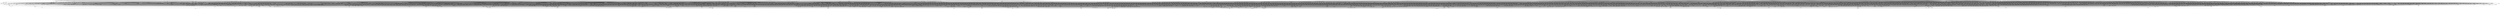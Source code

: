 digraph G {
    "new_n101_" -> "o_1_";
    "new_n65_" -> "o_1_";
    "new_n78_" -> "new_n65_";
    "new_n84_" -> "new_n65_";
    "new_n66_" -> "new_n65_";
    "new_n76_" -> "new_n66_";
    "new_n75_" -> "new_n66_";
    "new_n67_" -> "new_n66_";
    "new_n68_" -> "new_n67_";
    "new_n71_" -> "new_n67_";
    "new_n70_" -> "new_n68_";
    "i_2_" -> "new_n69_";
    "i_0_" -> "new_n69_";
    "i_3_" -> "new_n70_";
    "i_4_" -> "new_n70_";
    "new_n69_" -> "new_n71_";
    "new_n73_" -> "new_n71_";
    "i_5_" -> "new_n72_";
    "i_4_" -> "new_n72_";
    "i_6_" -> "new_n73_";
    "i_6_" -> "new_n74_";
    "new_n68_" -> "new_n75_";
    "new_n77_" -> "new_n76_";
    "i_6_" -> "new_n77_";
    "new_n76_" -> "new_n78_";
    "new_n79_" -> "new_n78_";
    "new_n82_" -> "new_n78_";
    "new_n80_" -> "new_n79_";
    "new_n69_" -> "new_n80_";
    "i_4_" -> "new_n81_";
    "i_5_" -> "new_n81_";
    "i_7_" -> "new_n82_";
    "new_n83_" -> "new_n82_";
    "i_6_" -> "new_n82_";
    "i_3_" -> "new_n83_";
    "i_4_" -> "new_n83_";
    "new_n87_" -> "new_n84_";
    "new_n88_" -> "new_n84_";
    "new_n89_" -> "new_n84_";
    "new_n69_" -> "new_n85_";
    "new_n74_" -> "new_n86_";
    "new_n69_" -> "new_n87_";
    "new_n73_" -> "new_n87_";
    "new_n69_" -> "new_n88_";
    "i_7_" -> "new_n88_";
    "i_3_" -> "new_n89_";
    "i_2_" -> "new_n89_";
    "i_0_" -> "new_n89_";
    "new_n93_" -> "new_n90_";
    "new_n81_" -> "new_n90_";
    "new_n94_" -> "new_n90_";
    "i_1_" -> "new_n91_";
    "new_n92_" -> "new_n91_";
    "i_0_" -> "new_n91_";
    "i_10_" -> "new_n92_";
    "i_11_" -> "new_n92_";
    "i_13_" -> "new_n93_";
    "i_12_" -> "new_n93_";
    "i_15_" -> "new_n93_";
    "i_6_" -> "new_n94_";
    "i_7_" -> "new_n94_";
    "new_n72_" -> "new_n95_";
    "new_n96_" -> "new_n95_";
    "new_n83_" -> "new_n95_";
    "new_n98_" -> "new_n96_";
    "i_13_" -> "new_n97_";
    "i_12_" -> "new_n97_";
    "i_10_" -> "new_n98_";
    "i_11_" -> "new_n98_";
    "i_15_" -> "new_n98_";
    "new_n100_" -> "new_n99_";
    "i_10_" -> "new_n100_";
    "i_11_" -> "new_n100_";
    "i_15_" -> "new_n100_";
    "i_0_" -> "new_n101_";
    "i_2_" -> "new_n101_";
    "new_n102_" -> "new_n101_";
    "i_8_" -> "new_n102_";
    "i_6_" -> "new_n102_";
    "new_n106_" -> "o_19_";
    "new_n104_" -> "o_19_";
    "new_n105_" -> "o_19_";
    "new_n102_" -> "new_n104_";
    "new_n93_" -> "new_n104_";
    "i_3_" -> "new_n105_";
    "i_2_" -> "new_n105_";
    "i_0_" -> "new_n105_";
    "i_3_" -> "new_n106_";
    "new_n90_" -> "o_2_";
    "new_n105_" -> "o_2_";
    "i_4_" -> "new_n108_";
    "new_n104_" -> "new_n108_";
    "i_5_" -> "new_n108_";
    "new_n118_" -> "o_0_";
    "new_n110_" -> "o_0_";
    "new_n125_" -> "o_0_";
    "new_n111_" -> "new_n110_";
    "new_n116_" -> "new_n110_";
    "new_n105_" -> "new_n110_";
    "new_n68_" -> "new_n111_";
    "new_n113_" -> "new_n111_";
    "new_n112_" -> "new_n111_";
    "i_3_" -> "new_n112_";
    "i_0_" -> "new_n112_";
    "new_n79_" -> "new_n112_";
    "new_n114_" -> "new_n113_";
    "new_n70_" -> "new_n113_";
    "i_2_" -> "new_n114_";
    "i_0_" -> "new_n114_";
    "i_7_" -> "new_n115_";
    "new_n114_" -> "new_n116_";
    "i_7_" -> "new_n116_";
    "new_n117_" -> "new_n116_";
    "new_n72_" -> "new_n117_";
    "new_n114_" -> "new_n117_";
    "new_n119_" -> "new_n118_";
    "new_n123_" -> "new_n118_";
    "new_n122_" -> "new_n118_";
    "new_n120_" -> "new_n119_";
    "new_n74_" -> "new_n120_";
    "new_n114_" -> "new_n120_";
    "new_n68_" -> "new_n121_";
    "i_6_" -> "new_n121_";
    "i_7_" -> "new_n121_";
    "new_n76_" -> "new_n122_";
    "new_n87_" -> "new_n122_";
    "new_n124_" -> "new_n123_";
    "new_n114_" -> "new_n124_";
    "new_n82_" -> "new_n125_";
    "new_n128_" -> "new_n125_";
    "new_n124_" -> "new_n126_";
    "new_n127_" -> "new_n126_";
    "new_n114_" -> "new_n127_";
    "new_n70_" -> "new_n128_";
    "new_n72_" -> "new_n128_";
    "new_n69_" -> "new_n128_";
    "new_n130_" -> "o_29_";
    "new_n151_" -> "o_29_";
    "new_n138_" -> "new_n130_";
    "new_n131_" -> "new_n130_";
    "new_n132_" -> "new_n131_";
    "new_n136_" -> "new_n132_";
    "new_n134_" -> "new_n133_";
    "new_n135_" -> "new_n133_";
    "i_8_" -> "new_n134_";
    "i_0_" -> "new_n135_";
    "i_1_" -> "new_n135_";
    "new_n102_" -> "new_n136_";
    "new_n135_" -> "new_n136_";
    "new_n70_" -> "new_n137_";
    "new_n135_" -> "new_n137_";
    "new_n140_" -> "new_n138_";
    "new_n142_" -> "new_n138_";
    "new_n135_" -> "new_n139_";
    "new_n86_" -> "new_n139_";
    "new_n135_" -> "new_n140_";
    "new_n141_" -> "new_n140_";
    "i_8_" -> "new_n141_";
    "i_6_" -> "new_n141_";
    "new_n135_" -> "new_n142_";
    "new_n143_" -> "new_n142_";
    "i_7_" -> "new_n143_";
    "i_6_" -> "new_n143_";
    "new_n135_" -> "new_n144_";
    "new_n141_" -> "new_n144_";
    "new_n138_" -> "new_n145_";
    "new_n149_" -> "new_n145_";
    "new_n146_" -> "new_n145_";
    "new_n148_" -> "new_n146_";
    "i_12_" -> "new_n147_";
    "i_13_" -> "new_n147_";
    "i_11_" -> "new_n148_";
    "i_15_" -> "new_n148_";
    "i_10_" -> "new_n148_";
    "new_n150_" -> "new_n149_";
    "i_11_" -> "new_n150_";
    "i_15_" -> "new_n150_";
    "i_9_" -> "new_n150_";
    "new_n153_" -> "new_n151_";
    "new_n131_" -> "new_n151_";
    "new_n152_" -> "new_n151_";
    "new_n144_" -> "new_n152_";
    "new_n153_" -> "new_n152_";
    "new_n105_" -> "new_n152_";
    "new_n154_" -> "new_n153_";
    "i_15_" -> "new_n154_";
    "i_9_" -> "new_n154_";
    "i_10_" -> "new_n154_";
    "new_n202_" -> "o_39_";
    "new_n164_" -> "o_39_";
    "new_n156_" -> "o_39_";
    "new_n175_" -> "new_n156_";
    "new_n188_" -> "new_n156_";
    "new_n189_" -> "new_n156_";
    "new_n172_" -> "new_n157_";
    "new_n158_" -> "new_n157_";
    "new_n166_" -> "new_n158_";
    "new_n164_" -> "new_n158_";
    "new_n159_" -> "new_n158_";
    "new_n162_" -> "new_n159_";
    "new_n77_" -> "new_n160_";
    "new_n161_" -> "new_n160_";
    "new_n72_" -> "new_n160_";
    "i_2_" -> "new_n161_";
    "i_0_" -> "new_n161_";
    "new_n163_" -> "new_n162_";
    "i_14_" -> "new_n163_";
    "i_12_" -> "new_n163_";
    "new_n77_" -> "new_n164_";
    "new_n161_" -> "new_n164_";
    "new_n163_" -> "new_n165_";
    "new_n168_" -> "new_n166_";
    "i_15_" -> "new_n166_";
    "i_13_" -> "new_n167_";
    "i_12_" -> "new_n167_";
    "i_10_" -> "new_n168_";
    "i_11_" -> "new_n168_";
    "new_n170_" -> "new_n169_";
    "new_n164_" -> "new_n169_";
    "new_n167_" -> "new_n170_";
    "i_9_" -> "new_n171_";
    "i_11_" -> "new_n171_";
    "i_15_" -> "new_n171_";
    "new_n162_" -> "new_n172_";
    "new_n161_" -> "new_n173_";
    "new_n174_" -> "new_n173_";
    "i_8_" -> "new_n174_";
    "i_6_" -> "new_n174_";
    "new_n176_" -> "new_n175_";
    "new_n184_" -> "new_n175_";
    "new_n187_" -> "new_n175_";
    "new_n177_" -> "new_n176_";
    "new_n181_" -> "new_n176_";
    "new_n163_" -> "new_n177_";
    "i_15_" -> "new_n177_";
    "new_n178_" -> "new_n177_";
    "i_11_" -> "new_n178_";
    "i_10_" -> "new_n178_";
    "new_n180_" -> "new_n179_";
    "i_13_" -> "new_n180_";
    "i_12_" -> "new_n180_";
    "new_n182_" -> "new_n181_";
    "i_15_" -> "new_n181_";
    "new_n178_" -> "new_n181_";
    "i_13_" -> "new_n182_";
    "i_14_" -> "new_n182_";
    "i_12_" -> "new_n183_";
    "i_14_" -> "new_n183_";
    "new_n160_" -> "new_n184_";
    "new_n183_" -> "new_n185_";
    "new_n180_" -> "new_n185_";
    "new_n186_" -> "new_n185_";
    "i_10_" -> "new_n186_";
    "i_9_" -> "new_n186_";
    "new_n164_" -> "new_n187_";
    "new_n173_" -> "new_n187_";
    "new_n165_" -> "new_n187_";
    "new_n173_" -> "new_n188_";
    "new_n176_" -> "new_n188_";
    "new_n160_" -> "new_n188_";
    "new_n190_" -> "new_n189_";
    "new_n173_" -> "new_n190_";
    "new_n105_" -> "new_n190_";
    "new_n198_" -> "new_n191_";
    "new_n195_" -> "new_n192_";
    "new_n193_" -> "new_n192_";
    "new_n163_" -> "new_n193_";
    "new_n194_" -> "new_n193_";
    "i_15_" -> "new_n193_";
    "i_9_" -> "new_n194_";
    "i_11_" -> "new_n194_";
    "new_n167_" -> "new_n195_";
    "new_n196_" -> "new_n195_";
    "new_n194_" -> "new_n195_";
    "i_13_" -> "new_n196_";
    "i_12_" -> "new_n196_";
    "new_n183_" -> "new_n197_";
    "new_n199_" -> "new_n198_";
    "new_n201_" -> "new_n198_";
    "new_n163_" -> "new_n199_";
    "new_n168_" -> "new_n199_";
    "i_15_" -> "new_n199_";
    "new_n168_" -> "new_n200_";
    "i_15_" -> "new_n200_";
    "new_n167_" -> "new_n201_";
    "new_n196_" -> "new_n201_";
    "new_n168_" -> "new_n201_";
    "new_n163_" -> "new_n202_";
    "i_15_" -> "new_n202_";
    "new_n186_" -> "new_n202_";
    "i_13_" -> "new_n203_";
    "new_n416_" -> "o_38_";
    "new_n483_" -> "o_38_";
    "new_n518_" -> "o_38_";
    "new_n290_" -> "new_n205_";
    "new_n326_" -> "new_n205_";
    "new_n357_" -> "new_n205_";
    "new_n233_" -> "new_n206_";
    "new_n250_" -> "new_n206_";
    "new_n274_" -> "new_n206_";
    "new_n208_" -> "new_n207_";
    "new_n216_" -> "new_n207_";
    "new_n222_" -> "new_n207_";
    "new_n211_" -> "new_n208_";
    "new_n214_" -> "new_n208_";
    "new_n210_" -> "new_n209_";
    "new_n167_" -> "new_n210_";
    "i_15_" -> "new_n210_";
    "new_n194_" -> "new_n210_";
    "new_n182_" -> "new_n211_";
    "new_n212_" -> "new_n211_";
    "new_n196_" -> "new_n212_";
    "i_15_" -> "new_n212_";
    "new_n194_" -> "new_n212_";
    "i_15_" -> "new_n213_";
    "i_11_" -> "new_n213_";
    "i_9_" -> "new_n213_";
    "new_n215_" -> "new_n214_";
    "i_15_" -> "new_n214_";
    "new_n194_" -> "new_n214_";
    "i_13_" -> "new_n215_";
    "new_n221_" -> "new_n216_";
    "new_n220_" -> "new_n217_";
    "new_n163_" -> "new_n218_";
    "i_15_" -> "new_n218_";
    "new_n219_" -> "new_n218_";
    "i_10_" -> "new_n219_";
    "i_11_" -> "new_n219_";
    "new_n97_" -> "new_n220_";
    "i_15_" -> "new_n220_";
    "new_n219_" -> "new_n220_";
    "new_n70_" -> "new_n221_";
    "new_n161_" -> "new_n221_";
    "new_n230_" -> "new_n222_";
    "new_n223_" -> "new_n222_";
    "new_n229_" -> "new_n223_";
    "new_n226_" -> "new_n223_";
    "new_n224_" -> "new_n223_";
    "new_n161_" -> "new_n224_";
    "new_n225_" -> "new_n224_";
    "i_8_" -> "new_n225_";
    "i_7_" -> "new_n225_";
    "new_n97_" -> "new_n226_";
    "i_15_" -> "new_n226_";
    "new_n227_" -> "new_n226_";
    "i_10_" -> "new_n227_";
    "i_11_" -> "new_n227_";
    "new_n147_" -> "new_n228_";
    "i_15_" -> "new_n228_";
    "new_n219_" -> "new_n228_";
    "new_n94_" -> "new_n229_";
    "new_n161_" -> "new_n229_";
    "new_n231_" -> "new_n230_";
    "new_n163_" -> "new_n231_";
    "i_15_" -> "new_n231_";
    "new_n194_" -> "new_n231_";
    "new_n171_" -> "new_n232_";
    "new_n247_" -> "new_n233_";
    "new_n249_" -> "new_n233_";
    "new_n234_" -> "new_n233_";
    "new_n241_" -> "new_n234_";
    "new_n239_" -> "new_n234_";
    "new_n236_" -> "new_n234_";
    "new_n199_" -> "new_n235_";
    "new_n237_" -> "new_n236_";
    "new_n224_" -> "new_n236_";
    "new_n168_" -> "new_n237_";
    "i_15_" -> "new_n237_";
    "new_n215_" -> "new_n238_";
    "i_15_" -> "new_n238_";
    "new_n168_" -> "new_n238_";
    "new_n161_" -> "new_n239_";
    "new_n240_" -> "new_n239_";
    "i_6_" -> "new_n240_";
    "i_8_" -> "new_n240_";
    "new_n203_" -> "new_n241_";
    "new_n242_" -> "new_n241_";
    "i_10_" -> "new_n242_";
    "i_15_" -> "new_n242_";
    "i_11_" -> "new_n242_";
    "new_n245_" -> "new_n243_";
    "new_n246_" -> "new_n243_";
    "new_n196_" -> "new_n244_";
    "new_n194_" -> "new_n244_";
    "new_n215_" -> "new_n245_";
    "new_n194_" -> "new_n245_";
    "i_15_" -> "new_n245_";
    "new_n180_" -> "new_n246_";
    "new_n213_" -> "new_n246_";
    "new_n248_" -> "new_n247_";
    "new_n231_" -> "new_n247_";
    "new_n213_" -> "new_n248_";
    "new_n161_" -> "new_n249_";
    "new_n240_" -> "new_n249_";
    "new_n257_" -> "new_n250_";
    "new_n262_" -> "new_n250_";
    "new_n235_" -> "new_n251_";
    "new_n252_" -> "new_n251_";
    "new_n253_" -> "new_n252_";
    "new_n239_" -> "new_n252_";
    "new_n254_" -> "new_n253_";
    "i_10_" -> "new_n254_";
    "i_11_" -> "new_n254_";
    "i_15_" -> "new_n254_";
    "new_n147_" -> "new_n255_";
    "i_15_" -> "new_n255_";
    "new_n219_" -> "new_n255_";
    "new_n81_" -> "new_n256_";
    "new_n161_" -> "new_n256_";
    "new_n210_" -> "new_n257_";
    "new_n164_" -> "new_n257_";
    "new_n258_" -> "new_n257_";
    "new_n200_" -> "new_n258_";
    "new_n260_" -> "new_n258_";
    "new_n182_" -> "new_n259_";
    "i_15_" -> "new_n259_";
    "new_n168_" -> "new_n259_";
    "new_n141_" -> "new_n260_";
    "new_n161_" -> "new_n260_";
    "new_n196_" -> "new_n261_";
    "i_15_" -> "new_n261_";
    "new_n267_" -> "new_n262_";
    "new_n263_" -> "new_n262_";
    "new_n269_" -> "new_n262_";
    "new_n228_" -> "new_n263_";
    "new_n260_" -> "new_n263_";
    "new_n228_" -> "new_n264_";
    "new_n256_" -> "new_n264_";
    "new_n266_" -> "new_n265_";
    "i_10_" -> "new_n266_";
    "i_11_" -> "new_n266_";
    "i_9_" -> "new_n266_";
    "new_n253_" -> "new_n267_";
    "new_n268_" -> "new_n267_";
    "new_n115_" -> "new_n268_";
    "new_n161_" -> "new_n268_";
    "new_n271_" -> "new_n269_";
    "new_n272_" -> "new_n269_";
    "new_n273_" -> "new_n269_";
    "new_n161_" -> "new_n270_";
    "new_n168_" -> "new_n270_";
    "new_n225_" -> "new_n270_";
    "new_n94_" -> "new_n271_";
    "new_n161_" -> "new_n271_";
    "new_n194_" -> "new_n271_";
    "new_n94_" -> "new_n272_";
    "new_n161_" -> "new_n272_";
    "new_n168_" -> "new_n272_";
    "new_n161_" -> "new_n273_";
    "new_n194_" -> "new_n273_";
    "new_n225_" -> "new_n273_";
    "new_n282_" -> "new_n274_";
    "new_n285_" -> "new_n274_";
    "new_n239_" -> "new_n275_";
    "new_n276_" -> "new_n275_";
    "new_n281_" -> "new_n275_";
    "new_n277_" -> "new_n276_";
    "new_n183_" -> "new_n277_";
    "new_n213_" -> "new_n277_";
    "new_n280_" -> "new_n278_";
    "new_n168_" -> "new_n279_";
    "new_n196_" -> "new_n279_";
    "new_n147_" -> "new_n280_";
    "i_15_" -> "new_n280_";
    "new_n168_" -> "new_n280_";
    "new_n115_" -> "new_n281_";
    "new_n161_" -> "new_n281_";
    "new_n70_" -> "new_n281_";
    "new_n284_" -> "new_n282_";
    "new_n209_" -> "new_n282_";
    "new_n283_" -> "new_n282_";
    "new_n161_" -> "new_n283_";
    "new_n174_" -> "new_n283_";
    "new_n77_" -> "new_n284_";
    "new_n161_" -> "new_n284_";
    "new_n288_" -> "new_n285_";
    "new_n289_" -> "new_n285_";
    "new_n287_" -> "new_n285_";
    "new_n244_" -> "new_n286_";
    "new_n281_" -> "new_n286_";
    "new_n260_" -> "new_n287_";
    "new_n237_" -> "new_n287_";
    "new_n283_" -> "new_n287_";
    "new_n253_" -> "new_n288_";
    "new_n249_" -> "new_n288_";
    "new_n231_" -> "new_n289_";
    "new_n224_" -> "new_n289_";
    "new_n297_" -> "new_n290_";
    "new_n304_" -> "new_n290_";
    "new_n322_" -> "new_n290_";
    "new_n243_" -> "new_n291_";
    "new_n292_" -> "new_n291_";
    "new_n249_" -> "new_n292_";
    "new_n295_" -> "new_n293_";
    "new_n294_" -> "new_n293_";
    "new_n203_" -> "new_n294_";
    "new_n266_" -> "new_n294_";
    "new_n163_" -> "new_n295_";
    "new_n219_" -> "new_n295_";
    "i_15_" -> "new_n295_";
    "new_n254_" -> "new_n296_";
    "new_n208_" -> "new_n297_";
    "new_n298_" -> "new_n297_";
    "new_n299_" -> "new_n298_";
    "new_n238_" -> "new_n298_";
    "new_n229_" -> "new_n298_";
    "new_n300_" -> "new_n299_";
    "new_n259_" -> "new_n299_";
    "new_n301_" -> "new_n299_";
    "new_n242_" -> "new_n300_";
    "new_n182_" -> "new_n301_";
    "i_15_" -> "new_n301_";
    "new_n168_" -> "new_n301_";
    "new_n161_" -> "new_n302_";
    "new_n303_" -> "new_n302_";
    "i_8_" -> "new_n303_";
    "i_6_" -> "new_n303_";
    "new_n316_" -> "new_n304_";
    "new_n305_" -> "new_n304_";
    "new_n319_" -> "new_n304_";
    "new_n217_" -> "new_n305_";
    "new_n310_" -> "new_n305_";
    "new_n306_" -> "new_n305_";
    "new_n226_" -> "new_n306_";
    "new_n302_" -> "new_n306_";
    "new_n163_" -> "new_n307_";
    "i_15_" -> "new_n307_";
    "new_n227_" -> "new_n307_";
    "new_n309_" -> "new_n308_";
    "i_15_" -> "new_n309_";
    "i_11_" -> "new_n309_";
    "i_10_" -> "new_n309_";
    "new_n143_" -> "new_n310_";
    "new_n161_" -> "new_n310_";
    "new_n312_" -> "new_n311_";
    "new_n221_" -> "new_n311_";
    "new_n314_" -> "new_n312_";
    "new_n315_" -> "new_n312_";
    "new_n168_" -> "new_n313_";
    "i_15_" -> "new_n313_";
    "i_10_" -> "new_n314_";
    "new_n93_" -> "new_n314_";
    "i_11_" -> "new_n314_";
    "new_n163_" -> "new_n315_";
    "i_15_" -> "new_n315_";
    "new_n168_" -> "new_n315_";
    "new_n211_" -> "new_n316_";
    "new_n280_" -> "new_n316_";
    "new_n229_" -> "new_n316_";
    "new_n210_" -> "new_n317_";
    "new_n182_" -> "new_n318_";
    "i_15_" -> "new_n318_";
    "new_n244_" -> "new_n319_";
    "new_n320_" -> "new_n319_";
    "new_n160_" -> "new_n319_";
    "new_n199_" -> "new_n320_";
    "new_n321_" -> "new_n320_";
    "new_n196_" -> "new_n321_";
    "i_15_" -> "new_n321_";
    "new_n168_" -> "new_n321_";
    "new_n281_" -> "new_n322_";
    "new_n243_" -> "new_n322_";
    "new_n325_" -> "new_n322_";
    "new_n324_" -> "new_n323_";
    "new_n215_" -> "new_n324_";
    "new_n168_" -> "new_n324_";
    "i_15_" -> "new_n324_";
    "new_n161_" -> "new_n325_";
    "new_n225_" -> "new_n325_";
    "new_n340_" -> "new_n326_";
    "new_n347_" -> "new_n326_";
    "new_n352_" -> "new_n326_";
    "new_n335_" -> "new_n327_";
    "new_n328_" -> "new_n327_";
    "new_n331_" -> "new_n327_";
    "new_n312_" -> "new_n328_";
    "new_n329_" -> "new_n328_";
    "new_n200_" -> "new_n329_";
    "new_n173_" -> "new_n329_";
    "new_n161_" -> "new_n330_";
    "new_n174_" -> "new_n330_";
    "new_n246_" -> "new_n331_";
    "new_n332_" -> "new_n331_";
    "new_n333_" -> "new_n331_";
    "new_n224_" -> "new_n332_";
    "new_n310_" -> "new_n333_";
    "new_n334_" -> "new_n333_";
    "new_n229_" -> "new_n333_";
    "new_n171_" -> "new_n334_";
    "new_n337_" -> "new_n335_";
    "new_n338_" -> "new_n335_";
    "new_n339_" -> "new_n335_";
    "new_n219_" -> "new_n336_";
    "i_15_" -> "new_n336_";
    "new_n254_" -> "new_n337_";
    "new_n182_" -> "new_n338_";
    "new_n266_" -> "new_n338_";
    "new_n167_" -> "new_n339_";
    "i_15_" -> "new_n339_";
    "new_n219_" -> "new_n339_";
    "new_n342_" -> "new_n340_";
    "new_n344_" -> "new_n340_";
    "new_n302_" -> "new_n341_";
    "new_n323_" -> "new_n342_";
    "new_n343_" -> "new_n342_";
    "new_n330_" -> "new_n343_";
    "new_n246_" -> "new_n343_";
    "new_n224_" -> "new_n343_";
    "new_n221_" -> "new_n344_";
    "new_n345_" -> "new_n344_";
    "new_n256_" -> "new_n344_";
    "new_n218_" -> "new_n345_";
    "new_n220_" -> "new_n345_";
    "new_n245_" -> "new_n345_";
    "new_n279_" -> "new_n346_";
    "new_n199_" -> "new_n346_";
    "new_n280_" -> "new_n346_";
    "new_n351_" -> "new_n347_";
    "new_n348_" -> "new_n347_";
    "new_n350_" -> "new_n347_";
    "new_n349_" -> "new_n348_";
    "new_n221_" -> "new_n348_";
    "new_n228_" -> "new_n349_";
    "new_n283_" -> "new_n350_";
    "new_n243_" -> "new_n350_";
    "new_n239_" -> "new_n350_";
    "new_n193_" -> "new_n351_";
    "new_n277_" -> "new_n351_";
    "new_n299_" -> "new_n352_";
    "new_n354_" -> "new_n352_";
    "new_n353_" -> "new_n352_";
    "new_n256_" -> "new_n353_";
    "new_n312_" -> "new_n353_";
    "new_n249_" -> "new_n353_";
    "new_n310_" -> "new_n354_";
    "new_n338_" -> "new_n355_";
    "new_n356_" -> "new_n355_";
    "new_n215_" -> "new_n356_";
    "i_15_" -> "new_n356_";
    "new_n219_" -> "new_n356_";
    "new_n380_" -> "new_n357_";
    "new_n392_" -> "new_n357_";
    "new_n402_" -> "new_n357_";
    "new_n365_" -> "new_n358_";
    "new_n369_" -> "new_n358_";
    "new_n375_" -> "new_n358_";
    "new_n361_" -> "new_n359_";
    "new_n362_" -> "new_n359_";
    "new_n318_" -> "new_n360_";
    "new_n330_" -> "new_n360_";
    "new_n253_" -> "new_n361_";
    "new_n334_" -> "new_n361_";
    "new_n330_" -> "new_n361_";
    "new_n227_" -> "new_n362_";
    "new_n363_" -> "new_n362_";
    "new_n330_" -> "new_n362_";
    "new_n254_" -> "new_n363_";
    "new_n161_" -> "new_n364_";
    "new_n303_" -> "new_n364_";
    "new_n278_" -> "new_n365_";
    "new_n366_" -> "new_n365_";
    "new_n367_" -> "new_n366_";
    "new_n356_" -> "new_n366_";
    "new_n229_" -> "new_n366_";
    "new_n254_" -> "new_n367_";
    "i_13_" -> "new_n368_";
    "i_14_" -> "new_n368_";
    "new_n374_" -> "new_n369_";
    "new_n370_" -> "new_n369_";
    "new_n371_" -> "new_n369_";
    "new_n244_" -> "new_n370_";
    "new_n356_" -> "new_n371_";
    "new_n372_" -> "new_n371_";
    "new_n105_" -> "new_n371_";
    "new_n143_" -> "new_n372_";
    "new_n161_" -> "new_n372_";
    "new_n219_" -> "new_n372_";
    "new_n141_" -> "new_n373_";
    "new_n161_" -> "new_n373_";
    "new_n266_" -> "new_n374_";
    "new_n377_" -> "new_n375_";
    "new_n378_" -> "new_n375_";
    "new_n379_" -> "new_n375_";
    "new_n283_" -> "new_n376_";
    "new_n334_" -> "new_n376_";
    "new_n373_" -> "new_n376_";
    "new_n248_" -> "new_n377_";
    "new_n237_" -> "new_n377_";
    "new_n373_" -> "new_n377_";
    "new_n330_" -> "new_n378_";
    "new_n164_" -> "new_n378_";
    "new_n166_" -> "new_n378_";
    "new_n229_" -> "new_n379_";
    "new_n253_" -> "new_n379_";
    "new_n330_" -> "new_n379_";
    "new_n385_" -> "new_n380_";
    "new_n387_" -> "new_n380_";
    "new_n235_" -> "new_n381_";
    "new_n382_" -> "new_n381_";
    "new_n383_" -> "new_n382_";
    "new_n228_" -> "new_n382_";
    "new_n283_" -> "new_n382_";
    "new_n384_" -> "new_n383_";
    "i_10_" -> "new_n384_";
    "i_11_" -> "new_n384_";
    "i_15_" -> "new_n384_";
    "new_n238_" -> "new_n385_";
    "new_n330_" -> "new_n385_";
    "new_n386_" -> "new_n385_";
    "new_n229_" -> "new_n386_";
    "new_n224_" -> "new_n386_";
    "new_n248_" -> "new_n386_";
    "new_n389_" -> "new_n387_";
    "new_n390_" -> "new_n387_";
    "new_n391_" -> "new_n387_";
    "new_n244_" -> "new_n388_";
    "new_n256_" -> "new_n388_";
    "new_n228_" -> "new_n389_";
    "new_n281_" -> "new_n389_";
    "new_n279_" -> "new_n390_";
    "new_n249_" -> "new_n390_";
    "new_n160_" -> "new_n391_";
    "new_n199_" -> "new_n391_";
    "new_n173_" -> "new_n391_";
    "new_n400_" -> "new_n392_";
    "new_n397_" -> "new_n392_";
    "new_n394_" -> "new_n392_";
    "new_n283_" -> "new_n393_";
    "new_n302_" -> "new_n394_";
    "new_n230_" -> "new_n394_";
    "new_n310_" -> "new_n394_";
    "new_n396_" -> "new_n395_";
    "new_n147_" -> "new_n396_";
    "i_15_" -> "new_n396_";
    "new_n168_" -> "new_n396_";
    "new_n398_" -> "new_n397_";
    "new_n399_" -> "new_n397_";
    "new_n307_" -> "new_n398_";
    "new_n253_" -> "new_n399_";
    "new_n260_" -> "new_n399_";
    "new_n401_" -> "new_n400_";
    "new_n199_" -> "new_n401_";
    "new_n268_" -> "new_n401_";
    "new_n408_" -> "new_n402_";
    "new_n411_" -> "new_n402_";
    "new_n415_" -> "new_n402_";
    "new_n221_" -> "new_n403_";
    "new_n404_" -> "new_n403_";
    "new_n406_" -> "new_n403_";
    "new_n364_" -> "new_n404_";
    "new_n405_" -> "new_n404_";
    "new_n143_" -> "new_n405_";
    "new_n161_" -> "new_n405_";
    "new_n194_" -> "new_n405_";
    "new_n310_" -> "new_n406_";
    "new_n241_" -> "new_n406_";
    "new_n221_" -> "new_n406_";
    "new_n97_" -> "new_n407_";
    "i_15_" -> "new_n407_";
    "new_n194_" -> "new_n407_";
    "new_n238_" -> "new_n408_";
    "new_n409_" -> "new_n408_";
    "new_n410_" -> "new_n408_";
    "new_n239_" -> "new_n409_";
    "new_n310_" -> "new_n410_";
    "new_n228_" -> "new_n410_";
    "new_n373_" -> "new_n410_";
    "new_n412_" -> "new_n411_";
    "new_n413_" -> "new_n411_";
    "new_n314_" -> "new_n412_";
    "new_n414_" -> "new_n413_";
    "new_n72_" -> "new_n413_";
    "new_n74_" -> "new_n413_";
    "i_8_" -> "new_n414_";
    "new_n277_" -> "new_n415_";
    "new_n239_" -> "new_n415_";
    "new_n445_" -> "new_n416_";
    "new_n472_" -> "new_n416_";
    "new_n424_" -> "new_n417_";
    "new_n433_" -> "new_n417_";
    "new_n412_" -> "new_n418_";
    "new_n419_" -> "new_n418_";
    "new_n260_" -> "new_n418_";
    "new_n421_" -> "new_n419_";
    "new_n238_" -> "new_n419_";
    "new_n301_" -> "new_n420_";
    "new_n423_" -> "new_n421_";
    "new_n220_" -> "new_n421_";
    "new_n307_" -> "new_n421_";
    "new_n266_" -> "new_n422_";
    "new_n384_" -> "new_n423_";
    "new_n310_" -> "new_n424_";
    "new_n431_" -> "new_n424_";
    "new_n425_" -> "new_n424_";
    "new_n426_" -> "new_n425_";
    "new_n427_" -> "new_n425_";
    "new_n367_" -> "new_n426_";
    "new_n294_" -> "new_n426_";
    "new_n295_" -> "new_n426_";
    "new_n429_" -> "new_n427_";
    "new_n428_" -> "new_n427_";
    "new_n325_" -> "new_n427_";
    "i_13_" -> "new_n428_";
    "i_14_" -> "new_n428_";
    "new_n309_" -> "new_n428_";
    "new_n203_" -> "new_n429_";
    "new_n309_" -> "new_n429_";
    "new_n384_" -> "new_n430_";
    "new_n302_" -> "new_n431_";
    "new_n228_" -> "new_n432_";
    "new_n338_" -> "new_n432_";
    "new_n356_" -> "new_n432_";
    "new_n426_" -> "new_n433_";
    "new_n434_" -> "new_n433_";
    "new_n439_" -> "new_n433_";
    "new_n435_" -> "new_n434_";
    "new_n239_" -> "new_n434_";
    "new_n180_" -> "new_n435_";
    "new_n436_" -> "new_n435_";
    "new_n437_" -> "new_n435_";
    "new_n309_" -> "new_n436_";
    "new_n196_" -> "new_n437_";
    "i_15_" -> "new_n437_";
    "new_n227_" -> "new_n437_";
    "new_n97_" -> "new_n438_";
    "new_n428_" -> "new_n438_";
    "new_n441_" -> "new_n439_";
    "new_n442_" -> "new_n439_";
    "new_n444_" -> "new_n439_";
    "new_n295_" -> "new_n440_";
    "new_n294_" -> "new_n440_";
    "new_n239_" -> "new_n440_";
    "new_n228_" -> "new_n441_";
    "new_n239_" -> "new_n441_";
    "new_n384_" -> "new_n442_";
    "new_n443_" -> "new_n442_";
    "new_n221_" -> "new_n442_";
    "new_n163_" -> "new_n443_";
    "new_n227_" -> "new_n443_";
    "i_15_" -> "new_n443_";
    "new_n239_" -> "new_n444_";
    "new_n429_" -> "new_n444_";
    "new_n221_" -> "new_n444_";
    "new_n459_" -> "new_n445_";
    "new_n464_" -> "new_n445_";
    "new_n446_" -> "new_n445_";
    "new_n454_" -> "new_n446_";
    "new_n448_" -> "new_n446_";
    "new_n456_" -> "new_n446_";
    "new_n335_" -> "new_n447_";
    "new_n283_" -> "new_n447_";
    "new_n190_" -> "new_n448_";
    "new_n449_" -> "new_n448_";
    "new_n452_" -> "new_n448_";
    "new_n451_" -> "new_n449_";
    "new_n450_" -> "new_n449_";
    "new_n174_" -> "new_n449_";
    "new_n161_" -> "new_n450_";
    "new_n194_" -> "new_n450_";
    "new_n161_" -> "new_n451_";
    "new_n168_" -> "new_n451_";
    "new_n453_" -> "new_n452_";
    "new_n193_" -> "new_n452_";
    "new_n160_" -> "new_n452_";
    "new_n94_" -> "new_n453_";
    "new_n161_" -> "new_n453_";
    "new_n247_" -> "new_n454_";
    "new_n283_" -> "new_n454_";
    "new_n220_" -> "new_n455_";
    "new_n412_" -> "new_n456_";
    "new_n458_" -> "new_n456_";
    "new_n457_" -> "new_n456_";
    "new_n314_" -> "new_n457_";
    "new_n224_" -> "new_n457_";
    "new_n414_" -> "new_n458_";
    "new_n72_" -> "new_n458_";
    "new_n115_" -> "new_n458_";
    "new_n460_" -> "new_n459_";
    "new_n462_" -> "new_n459_";
    "new_n246_" -> "new_n460_";
    "new_n182_" -> "new_n461_";
    "new_n212_" -> "new_n461_";
    "new_n214_" -> "new_n461_";
    "new_n299_" -> "new_n462_";
    "new_n310_" -> "new_n462_";
    "new_n77_" -> "new_n463_";
    "new_n161_" -> "new_n463_";
    "new_n465_" -> "new_n464_";
    "new_n224_" -> "new_n464_";
    "new_n466_" -> "new_n464_";
    "new_n338_" -> "new_n465_";
    "new_n422_" -> "new_n466_";
    "new_n302_" -> "new_n466_";
    "new_n468_" -> "new_n467_";
    "new_n315_" -> "new_n467_";
    "new_n260_" -> "new_n467_";
    "new_n471_" -> "new_n468_";
    "new_n470_" -> "new_n468_";
    "new_n437_" -> "new_n468_";
    "new_n227_" -> "new_n469_";
    "i_15_" -> "new_n469_";
    "new_n167_" -> "new_n470_";
    "i_15_" -> "new_n470_";
    "new_n227_" -> "new_n470_";
    "new_n309_" -> "new_n471_";
    "new_n395_" -> "new_n472_";
    "new_n453_" -> "new_n472_";
    "new_n473_" -> "new_n472_";
    "new_n475_" -> "new_n473_";
    "new_n479_" -> "new_n473_";
    "new_n481_" -> "new_n473_";
    "new_n323_" -> "new_n474_";
    "new_n325_" -> "new_n474_";
    "new_n229_" -> "new_n475_";
    "new_n351_" -> "new_n475_";
    "new_n221_" -> "new_n475_";
    "new_n477_" -> "new_n476_";
    "new_n478_" -> "new_n476_";
    "new_n180_" -> "new_n477_";
    "new_n215_" -> "new_n478_";
    "i_15_" -> "new_n478_";
    "new_n194_" -> "new_n478_";
    "new_n302_" -> "new_n479_";
    "new_n398_" -> "new_n479_";
    "new_n229_" -> "new_n479_";
    "new_n336_" -> "new_n480_";
    "new_n339_" -> "new_n480_";
    "new_n235_" -> "new_n481_";
    "i_8_" -> "new_n481_";
    "new_n268_" -> "new_n481_";
    "new_n299_" -> "new_n482_";
    "new_n238_" -> "new_n482_";
    "new_n280_" -> "new_n482_";
    "new_n500_" -> "new_n483_";
    "new_n509_" -> "new_n483_";
    "new_n516_" -> "new_n483_";
    "new_n498_" -> "new_n484_";
    "new_n496_" -> "new_n484_";
    "new_n490_" -> "new_n484_";
    "new_n486_" -> "new_n485_";
    "new_n302_" -> "new_n485_";
    "new_n487_" -> "new_n486_";
    "new_n468_" -> "new_n486_";
    "new_n180_" -> "new_n487_";
    "new_n488_" -> "new_n487_";
    "new_n97_" -> "new_n488_";
    "i_15_" -> "new_n488_";
    "new_n227_" -> "new_n488_";
    "new_n147_" -> "new_n489_";
    "new_n309_" -> "new_n489_";
    "new_n325_" -> "new_n490_";
    "new_n491_" -> "new_n490_";
    "new_n281_" -> "new_n490_";
    "new_n493_" -> "new_n491_";
    "new_n428_" -> "new_n491_";
    "new_n429_" -> "new_n492_";
    "new_n183_" -> "new_n493_";
    "new_n443_" -> "new_n493_";
    "new_n493_" -> "new_n494_";
    "new_n495_" -> "new_n494_";
    "new_n228_" -> "new_n495_";
    "new_n356_" -> "new_n495_";
    "new_n491_" -> "new_n496_";
    "new_n497_" -> "new_n496_";
    "new_n435_" -> "new_n497_";
    "new_n249_" -> "new_n497_";
    "new_n499_" -> "new_n498_";
    "new_n487_" -> "new_n498_";
    "new_n229_" -> "new_n498_";
    "new_n437_" -> "new_n499_";
    "new_n486_" -> "new_n500_";
    "new_n501_" -> "new_n500_";
    "new_n505_" -> "new_n501_";
    "new_n503_" -> "new_n501_";
    "new_n506_" -> "new_n501_";
    "new_n249_" -> "new_n502_";
    "new_n330_" -> "new_n503_";
    "new_n349_" -> "new_n503_";
    "new_n249_" -> "new_n503_";
    "new_n470_" -> "new_n504_";
    "new_n229_" -> "new_n505_";
    "new_n508_" -> "new_n506_";
    "new_n489_" -> "new_n506_";
    "new_n507_" -> "new_n506_";
    "new_n224_" -> "new_n507_";
    "new_n383_" -> "new_n507_";
    "new_n115_" -> "new_n508_";
    "new_n161_" -> "new_n508_";
    "new_n514_" -> "new_n509_";
    "new_n510_" -> "new_n509_";
    "new_n511_" -> "new_n510_";
    "new_n512_" -> "new_n510_";
    "new_n487_" -> "new_n511_";
    "new_n513_" -> "new_n512_";
    "new_n499_" -> "new_n512_";
    "new_n330_" -> "new_n512_";
    "new_n356_" -> "new_n513_";
    "new_n515_" -> "new_n514_";
    "new_n511_" -> "new_n514_";
    "new_n489_" -> "new_n514_";
    "new_n339_" -> "new_n515_";
    "new_n489_" -> "new_n516_";
    "new_n283_" -> "new_n516_";
    "new_n517_" -> "new_n516_";
    "new_n487_" -> "new_n517_";
    "new_n489_" -> "new_n517_";
    "new_n260_" -> "new_n517_";
    "new_n554_" -> "new_n518_";
    "new_n575_" -> "new_n518_";
    "new_n578_" -> "new_n518_";
    "new_n531_" -> "new_n519_";
    "new_n538_" -> "new_n519_";
    "new_n544_" -> "new_n519_";
    "new_n524_" -> "new_n520_";
    "new_n529_" -> "new_n520_";
    "new_n527_" -> "new_n520_";
    "new_n523_" -> "new_n521_";
    "new_n247_" -> "new_n521_";
    "new_n256_" -> "new_n521_";
    "new_n280_" -> "new_n522_";
    "new_n324_" -> "new_n522_";
    "new_n241_" -> "new_n523_";
    "new_n396_" -> "new_n523_";
    "new_n525_" -> "new_n524_";
    "new_n412_" -> "new_n524_";
    "new_n239_" -> "new_n524_";
    "new_n315_" -> "new_n525_";
    "new_n407_" -> "new_n525_";
    "new_n213_" -> "new_n526_";
    "new_n476_" -> "new_n527_";
    "new_n283_" -> "new_n527_";
    "new_n528_" -> "new_n527_";
    "new_n210_" -> "new_n528_";
    "new_n193_" -> "new_n528_";
    "new_n260_" -> "new_n528_";
    "new_n280_" -> "new_n529_";
    "new_n299_" -> "new_n529_";
    "new_n373_" -> "new_n529_";
    "new_n210_" -> "new_n530_";
    "new_n238_" -> "new_n530_";
    "new_n534_" -> "new_n531_";
    "new_n536_" -> "new_n531_";
    "new_n428_" -> "new_n532_";
    "new_n221_" -> "new_n532_";
    "new_n533_" -> "new_n532_";
    "new_n384_" -> "new_n533_";
    "new_n443_" -> "new_n533_";
    "new_n239_" -> "new_n533_";
    "new_n330_" -> "new_n534_";
    "new_n535_" -> "new_n534_";
    "new_n310_" -> "new_n534_";
    "new_n307_" -> "new_n535_";
    "new_n217_" -> "new_n536_";
    "new_n537_" -> "new_n536_";
    "new_n336_" -> "new_n537_";
    "new_n224_" -> "new_n537_";
    "new_n299_" -> "new_n538_";
    "new_n539_" -> "new_n538_";
    "new_n541_" -> "new_n538_";
    "new_n281_" -> "new_n539_";
    "new_n230_" -> "new_n539_";
    "new_n330_" -> "new_n539_";
    "new_n193_" -> "new_n540_";
    "new_n193_" -> "new_n541_";
    "new_n543_" -> "new_n541_";
    "new_n542_" -> "new_n541_";
    "new_n174_" -> "new_n542_";
    "new_n450_" -> "new_n542_";
    "new_n141_" -> "new_n542_";
    "new_n224_" -> "new_n543_";
    "new_n253_" -> "new_n543_";
    "new_n545_" -> "new_n544_";
    "new_n547_" -> "new_n545_";
    "new_n548_" -> "new_n545_";
    "new_n549_" -> "new_n545_";
    "new_n469_" -> "new_n546_";
    "new_n470_" -> "new_n546_";
    "new_n229_" -> "new_n546_";
    "new_n307_" -> "new_n547_";
    "new_n220_" -> "new_n547_";
    "new_n330_" -> "new_n547_";
    "new_n228_" -> "new_n548_";
    "new_n224_" -> "new_n548_";
    "new_n226_" -> "new_n549_";
    "new_n373_" -> "new_n549_";
    "new_n551_" -> "new_n550_";
    "new_n461_" -> "new_n550_";
    "new_n310_" -> "new_n550_";
    "new_n552_" -> "new_n551_";
    "new_n553_" -> "new_n551_";
    "new_n242_" -> "new_n552_";
    "new_n180_" -> "new_n553_";
    "new_n168_" -> "new_n553_";
    "new_n564_" -> "new_n554_";
    "new_n555_" -> "new_n554_";
    "new_n563_" -> "new_n555_";
    "new_n561_" -> "new_n555_";
    "new_n557_" -> "new_n555_";
    "new_n455_" -> "new_n556_";
    "new_n224_" -> "new_n556_";
    "new_n374_" -> "new_n557_";
    "new_n558_" -> "new_n557_";
    "new_n560_" -> "new_n557_";
    "new_n559_" -> "new_n558_";
    "i_8_" -> "new_n558_";
    "new_n384_" -> "new_n559_";
    "new_n307_" -> "new_n560_";
    "new_n281_" -> "new_n560_";
    "new_n398_" -> "new_n561_";
    "new_n562_" -> "new_n561_";
    "new_n374_" -> "new_n562_";
    "new_n239_" -> "new_n562_";
    "new_n256_" -> "new_n563_";
    "new_n565_" -> "new_n564_";
    "new_n568_" -> "new_n564_";
    "new_n566_" -> "new_n564_";
    "new_n356_" -> "new_n565_";
    "new_n217_" -> "new_n566_";
    "new_n567_" -> "new_n566_";
    "new_n330_" -> "new_n567_";
    "new_n374_" -> "new_n567_";
    "new_n249_" -> "new_n567_";
    "new_n569_" -> "new_n568_";
    "new_n398_" -> "new_n568_";
    "new_n573_" -> "new_n568_";
    "new_n570_" -> "new_n569_";
    "new_n161_" -> "new_n570_";
    "i_8_" -> "new_n570_";
    "new_n226_" -> "new_n571_";
    "new_n309_" -> "new_n572_";
    "new_n102_" -> "new_n573_";
    "new_n161_" -> "new_n573_";
    "new_n81_" -> "new_n573_";
    "new_n465_" -> "new_n574_";
    "new_n373_" -> "new_n574_";
    "new_n302_" -> "new_n575_";
    "new_n576_" -> "new_n575_";
    "new_n373_" -> "new_n575_";
    "new_n577_" -> "new_n576_";
    "new_n525_" -> "new_n577_";
    "new_n325_" -> "new_n578_";
    "new_n576_" -> "new_n578_";
    "new_n580_" -> "o_25_";
    "new_n105_" -> "o_25_";
    "new_n581_" -> "new_n580_";
    "i_4_" -> "new_n581_";
    "new_n628_" -> "o_12_";
    "new_n811_" -> "o_12_";
    "new_n862_" -> "o_12_";
    "new_n627_" -> "new_n583_";
    "new_n584_" -> "new_n583_";
    "new_n614_" -> "new_n583_";
    "new_n596_" -> "new_n584_";
    "new_n603_" -> "new_n584_";
    "new_n607_" -> "new_n584_";
    "new_n586_" -> "new_n585_";
    "new_n595_" -> "new_n585_";
    "new_n224_" -> "new_n585_";
    "new_n590_" -> "new_n586_";
    "new_n587_" -> "new_n586_";
    "new_n588_" -> "new_n587_";
    "new_n180_" -> "new_n588_";
    "new_n148_" -> "new_n588_";
    "new_n196_" -> "new_n589_";
    "new_n178_" -> "new_n589_";
    "new_n178_" -> "new_n590_";
    "i_14_" -> "new_n591_";
    "i_12_" -> "new_n591_";
    "i_13_" -> "new_n591_";
    "new_n593_" -> "new_n592_";
    "new_n594_" -> "new_n592_";
    "new_n183_" -> "new_n593_";
    "new_n171_" -> "new_n594_";
    "new_n196_" -> "new_n595_";
    "new_n591_" -> "new_n595_";
    "new_n168_" -> "new_n595_";
    "new_n602_" -> "new_n596_";
    "new_n283_" -> "new_n596_";
    "new_n597_" -> "new_n596_";
    "new_n249_" -> "new_n597_";
    "new_n264_" -> "new_n597_";
    "i_13_" -> "new_n598_";
    "i_14_" -> "new_n598_";
    "new_n150_" -> "new_n598_";
    "new_n601_" -> "new_n599_";
    "new_n196_" -> "new_n600_";
    "new_n186_" -> "new_n600_";
    "new_n180_" -> "new_n601_";
    "new_n154_" -> "new_n601_";
    "new_n97_" -> "new_n602_";
    "i_15_" -> "new_n602_";
    "new_n186_" -> "new_n602_";
    "new_n605_" -> "new_n603_";
    "new_n239_" -> "new_n603_";
    "new_n604_" -> "new_n603_";
    "new_n605_" -> "new_n604_";
    "new_n260_" -> "new_n604_";
    "new_n606_" -> "new_n605_";
    "i_11_" -> "new_n606_";
    "new_n93_" -> "new_n606_";
    "i_9_" -> "new_n606_";
    "new_n256_" -> "new_n607_";
    "new_n608_" -> "new_n607_";
    "new_n613_" -> "new_n607_";
    "new_n609_" -> "new_n608_";
    "new_n611_" -> "new_n609_";
    "new_n591_" -> "new_n609_";
    "new_n610_" -> "new_n609_";
    "i_13_" -> "new_n610_";
    "i_14_" -> "new_n610_";
    "new_n98_" -> "new_n610_";
    "i_11_" -> "new_n611_";
    "i_9_" -> "new_n611_";
    "new_n196_" -> "new_n612_";
    "new_n180_" -> "new_n613_";
    "new_n150_" -> "new_n613_";
    "new_n623_" -> "new_n614_";
    "new_n615_" -> "new_n614_";
    "new_n330_" -> "new_n614_";
    "new_n617_" -> "new_n615_";
    "new_n595_" -> "new_n616_";
    "new_n242_" -> "new_n617_";
    "new_n147_" -> "new_n617_";
    "new_n619_" -> "new_n618_";
    "new_n438_" -> "new_n618_";
    "new_n183_" -> "new_n619_";
    "new_n620_" -> "new_n619_";
    "new_n621_" -> "new_n619_";
    "new_n219_" -> "new_n620_";
    "new_n180_" -> "new_n620_";
    "new_n97_" -> "new_n621_";
    "i_15_" -> "new_n621_";
    "new_n219_" -> "new_n621_";
    "new_n227_" -> "new_n622_";
    "new_n477_" -> "new_n623_";
    "new_n594_" -> "new_n623_";
    "new_n625_" -> "new_n624_";
    "new_n438_" -> "new_n624_";
    "new_n283_" -> "new_n624_";
    "new_n228_" -> "new_n625_";
    "new_n183_" -> "new_n626_";
    "new_n621_" -> "new_n626_";
    "new_n373_" -> "new_n627_";
    "new_n710_" -> "new_n628_";
    "new_n746_" -> "new_n628_";
    "new_n776_" -> "new_n628_";
    "new_n636_" -> "new_n629_";
    "new_n652_" -> "new_n629_";
    "new_n683_" -> "new_n629_";
    "new_n632_" -> "new_n630_";
    "new_n634_" -> "new_n630_";
    "new_n635_" -> "new_n630_";
    "new_n310_" -> "new_n631_";
    "new_n278_" -> "new_n631_";
    "new_n281_" -> "new_n631_";
    "new_n325_" -> "new_n632_";
    "new_n619_" -> "new_n632_";
    "new_n239_" -> "new_n632_";
    "new_n186_" -> "new_n633_";
    "new_n591_" -> "new_n633_";
    "new_n428_" -> "new_n634_";
    "new_n325_" -> "new_n634_";
    "new_n390_" -> "new_n635_";
    "new_n641_" -> "new_n636_";
    "new_n645_" -> "new_n636_";
    "new_n648_" -> "new_n636_";
    "new_n268_" -> "new_n637_";
    "new_n638_" -> "new_n637_";
    "new_n248_" -> "new_n638_";
    "new_n221_" -> "new_n638_";
    "new_n186_" -> "new_n639_";
    "new_n93_" -> "new_n639_";
    "i_10_" -> "new_n640_";
    "i_11_" -> "new_n640_";
    "new_n93_" -> "new_n640_";
    "new_n599_" -> "new_n641_";
    "new_n281_" -> "new_n641_";
    "new_n248_" -> "new_n642_";
    "new_n643_" -> "new_n642_";
    "new_n93_" -> "new_n643_";
    "i_11_" -> "new_n644_";
    "i_9_" -> "new_n644_";
    "new_n646_" -> "new_n645_";
    "new_n647_" -> "new_n645_";
    "new_n589_" -> "new_n646_";
    "new_n153_" -> "new_n647_";
    "new_n643_" -> "new_n647_";
    "new_n373_" -> "new_n647_";
    "new_n640_" -> "new_n648_";
    "new_n649_" -> "new_n648_";
    "new_n281_" -> "new_n649_";
    "new_n650_" -> "new_n649_";
    "new_n186_" -> "new_n650_";
    "new_n74_" -> "new_n651_";
    "new_n161_" -> "new_n651_";
    "new_n662_" -> "new_n652_";
    "new_n669_" -> "new_n652_";
    "new_n677_" -> "new_n652_";
    "new_n657_" -> "new_n653_";
    "new_n654_" -> "new_n653_";
    "new_n659_" -> "new_n653_";
    "new_n248_" -> "new_n654_";
    "new_n105_" -> "new_n654_";
    "new_n183_" -> "new_n655_";
    "new_n656_" -> "new_n655_";
    "new_n221_" -> "new_n655_";
    "new_n213_" -> "new_n656_";
    "new_n658_" -> "new_n657_";
    "new_n70_" -> "new_n658_";
    "new_n161_" -> "new_n658_";
    "i_8_" -> "new_n658_";
    "new_n661_" -> "new_n659_";
    "new_n660_" -> "new_n659_";
    "new_n373_" -> "new_n659_";
    "new_n266_" -> "new_n660_";
    "new_n147_" -> "new_n661_";
    "new_n666_" -> "new_n662_";
    "new_n668_" -> "new_n662_";
    "new_n664_" -> "new_n662_";
    "new_n260_" -> "new_n663_";
    "new_n374_" -> "new_n664_";
    "new_n665_" -> "new_n664_";
    "new_n143_" -> "new_n665_";
    "new_n161_" -> "new_n665_";
    "new_n83_" -> "new_n665_";
    "new_n239_" -> "new_n666_";
    "new_n266_" -> "new_n667_";
    "new_n147_" -> "new_n667_";
    "new_n224_" -> "new_n668_";
    "new_n606_" -> "new_n669_";
    "new_n670_" -> "new_n669_";
    "new_n672_" -> "new_n669_";
    "new_n671_" -> "new_n670_";
    "new_n180_" -> "new_n671_";
    "new_n673_" -> "new_n672_";
    "new_n281_" -> "new_n672_";
    "new_n674_" -> "new_n672_";
    "i_10_" -> "new_n673_";
    "new_n93_" -> "new_n673_";
    "new_n186_" -> "new_n674_";
    "new_n102_" -> "new_n675_";
    "new_n161_" -> "new_n675_";
    "new_n70_" -> "new_n675_";
    "new_n143_" -> "new_n676_";
    "new_n161_" -> "new_n676_";
    "new_n679_" -> "new_n677_";
    "new_n682_" -> "new_n677_";
    "new_n681_" -> "new_n677_";
    "new_n224_" -> "new_n678_";
    "new_n650_" -> "new_n679_";
    "new_n239_" -> "new_n679_";
    "new_n227_" -> "new_n680_";
    "new_n183_" -> "new_n680_";
    "new_n153_" -> "new_n681_";
    "new_n149_" -> "new_n681_";
    "new_n676_" -> "new_n681_";
    "new_n160_" -> "new_n682_";
    "new_n691_" -> "new_n683_";
    "new_n698_" -> "new_n683_";
    "new_n705_" -> "new_n683_";
    "new_n686_" -> "new_n684_";
    "new_n687_" -> "new_n684_";
    "new_n688_" -> "new_n684_";
    "new_n283_" -> "new_n685_";
    "new_n260_" -> "new_n685_";
    "new_n650_" -> "new_n685_";
    "new_n650_" -> "new_n686_";
    "new_n221_" -> "new_n686_";
    "new_n622_" -> "new_n686_";
    "new_n308_" -> "new_n687_";
    "new_n221_" -> "new_n687_";
    "new_n643_" -> "new_n687_";
    "new_n302_" -> "new_n688_";
    "new_n256_" -> "new_n688_";
    "new_n689_" -> "new_n688_";
    "new_n93_" -> "new_n689_";
    "i_9_" -> "new_n689_";
    "i_11_" -> "new_n690_";
    "new_n693_" -> "new_n691_";
    "new_n696_" -> "new_n691_";
    "new_n697_" -> "new_n691_";
    "new_n508_" -> "new_n692_";
    "new_n695_" -> "new_n693_";
    "new_n374_" -> "new_n693_";
    "new_n239_" -> "new_n693_";
    "new_n183_" -> "new_n694_";
    "new_n161_" -> "new_n695_";
    "new_n225_" -> "new_n695_";
    "new_n650_" -> "new_n696_";
    "new_n660_" -> "new_n696_";
    "new_n330_" -> "new_n696_";
    "new_n221_" -> "new_n697_";
    "new_n224_" -> "new_n697_";
    "new_n296_" -> "new_n697_";
    "new_n701_" -> "new_n698_";
    "new_n703_" -> "new_n698_";
    "new_n704_" -> "new_n698_";
    "new_n700_" -> "new_n699_";
    "new_n308_" -> "new_n699_";
    "new_n651_" -> "new_n699_";
    "new_n70_" -> "new_n700_";
    "new_n161_" -> "new_n700_";
    "new_n508_" -> "new_n701_";
    "new_n96_" -> "new_n701_";
    "new_n695_" -> "new_n701_";
    "new_n178_" -> "new_n702_";
    "new_n229_" -> "new_n703_";
    "new_n374_" -> "new_n703_";
    "new_n325_" -> "new_n703_";
    "new_n310_" -> "new_n704_";
    "new_n248_" -> "new_n704_";
    "new_n707_" -> "new_n705_";
    "new_n708_" -> "new_n705_";
    "new_n709_" -> "new_n705_";
    "new_n308_" -> "new_n706_";
    "new_n224_" -> "new_n706_";
    "new_n650_" -> "new_n706_";
    "new_n650_" -> "new_n707_";
    "new_n284_" -> "new_n707_";
    "new_n702_" -> "new_n707_";
    "new_n164_" -> "new_n708_";
    "new_n96_" -> "new_n708_";
    "new_n284_" -> "new_n708_";
    "new_n702_" -> "new_n709_";
    "new_n96_" -> "new_n709_";
    "new_n463_" -> "new_n709_";
    "new_n722_" -> "new_n710_";
    "new_n735_" -> "new_n710_";
    "new_n713_" -> "new_n711_";
    "new_n714_" -> "new_n711_";
    "new_n717_" -> "new_n711_";
    "new_n616_" -> "new_n712_";
    "new_n373_" -> "new_n712_";
    "new_n302_" -> "new_n713_";
    "new_n283_" -> "new_n714_";
    "new_n626_" -> "new_n714_";
    "new_n229_" -> "new_n714_";
    "new_n716_" -> "new_n715_";
    "new_n611_" -> "new_n716_";
    "new_n719_" -> "new_n717_";
    "new_n718_" -> "new_n717_";
    "new_n229_" -> "new_n717_";
    "new_n593_" -> "new_n718_";
    "new_n594_" -> "new_n718_";
    "new_n246_" -> "new_n718_";
    "new_n720_" -> "new_n719_";
    "new_n610_" -> "new_n719_";
    "new_n183_" -> "new_n720_";
    "new_n658_" -> "new_n721_";
    "new_n726_" -> "new_n722_";
    "new_n730_" -> "new_n722_";
    "new_n732_" -> "new_n722_";
    "new_n613_" -> "new_n723_";
    "new_n725_" -> "new_n723_";
    "new_n724_" -> "new_n723_";
    "new_n600_" -> "new_n724_";
    "new_n224_" -> "new_n724_";
    "new_n143_" -> "new_n725_";
    "new_n161_" -> "new_n725_";
    "new_n280_" -> "new_n726_";
    "new_n224_" -> "new_n726_";
    "new_n727_" -> "new_n726_";
    "new_n228_" -> "new_n727_";
    "new_n325_" -> "new_n727_";
    "new_n183_" -> "new_n728_";
    "i_10_" -> "new_n729_";
    "i_9_" -> "new_n729_";
    "i_15_" -> "new_n729_";
    "new_n278_" -> "new_n730_";
    "new_n731_" -> "new_n730_";
    "new_n96_" -> "new_n731_";
    "new_n650_" -> "new_n731_";
    "new_n249_" -> "new_n731_";
    "new_n573_" -> "new_n732_";
    "new_n733_" -> "new_n732_";
    "new_n200_" -> "new_n733_";
    "new_n173_" -> "new_n733_";
    "new_n196_" -> "new_n734_";
    "i_15_" -> "new_n734_";
    "new_n194_" -> "new_n734_";
    "new_n741_" -> "new_n735_";
    "new_n743_" -> "new_n735_";
    "new_n745_" -> "new_n735_";
    "new_n737_" -> "new_n736_";
    "new_n739_" -> "new_n736_";
    "new_n384_" -> "new_n737_";
    "new_n97_" -> "new_n737_";
    "new_n738_" -> "new_n737_";
    "new_n690_" -> "new_n738_";
    "new_n740_" -> "new_n739_";
    "new_n601_" -> "new_n739_";
    "new_n260_" -> "new_n739_";
    "new_n147_" -> "new_n740_";
    "new_n154_" -> "new_n740_";
    "new_n349_" -> "new_n741_";
    "new_n742_" -> "new_n741_";
    "new_n229_" -> "new_n742_";
    "new_n246_" -> "new_n742_";
    "new_n224_" -> "new_n742_";
    "new_n349_" -> "new_n743_";
    "new_n744_" -> "new_n743_";
    "new_n588_" -> "new_n744_";
    "new_n268_" -> "new_n744_";
    "new_n260_" -> "new_n745_";
    "new_n715_" -> "new_n745_";
    "new_n725_" -> "new_n745_";
    "new_n765_" -> "new_n746_";
    "new_n770_" -> "new_n746_";
    "new_n774_" -> "new_n746_";
    "new_n752_" -> "new_n747_";
    "new_n755_" -> "new_n747_";
    "new_n763_" -> "new_n747_";
    "new_n749_" -> "new_n748_";
    "new_n751_" -> "new_n748_";
    "new_n488_" -> "new_n749_";
    "new_n750_" -> "new_n749_";
    "new_n227_" -> "new_n750_";
    "i_15_" -> "new_n750_";
    "new_n183_" -> "new_n750_";
    "new_n325_" -> "new_n751_";
    "new_n598_" -> "new_n751_";
    "new_n281_" -> "new_n751_";
    "new_n737_" -> "new_n752_";
    "new_n325_" -> "new_n752_";
    "new_n753_" -> "new_n752_";
    "new_n224_" -> "new_n753_";
    "new_n754_" -> "new_n753_";
    "new_n508_" -> "new_n753_";
    "i_9_" -> "new_n754_";
    "i_11_" -> "new_n754_";
    "new_n93_" -> "new_n754_";
    "new_n759_" -> "new_n755_";
    "new_n756_" -> "new_n755_";
    "new_n734_" -> "new_n756_";
    "new_n758_" -> "new_n756_";
    "new_n160_" -> "new_n756_";
    "new_n180_" -> "new_n757_";
    "new_n148_" -> "new_n758_";
    "new_n183_" -> "new_n758_";
    "new_n761_" -> "new_n759_";
    "new_n760_" -> "new_n759_";
    "new_n180_" -> "new_n760_";
    "new_n150_" -> "new_n760_";
    "new_n762_" -> "new_n761_";
    "i_11_" -> "new_n762_";
    "i_9_" -> "new_n762_";
    "i_15_" -> "new_n762_";
    "new_n587_" -> "new_n763_";
    "new_n249_" -> "new_n763_";
    "new_n764_" -> "new_n763_";
    "new_n613_" -> "new_n764_";
    "new_n640_" -> "new_n764_";
    "new_n453_" -> "new_n764_";
    "new_n769_" -> "new_n765_";
    "new_n766_" -> "new_n765_";
    "new_n767_" -> "new_n765_";
    "new_n488_" -> "new_n766_";
    "new_n626_" -> "new_n766_";
    "new_n224_" -> "new_n766_";
    "new_n373_" -> "new_n767_";
    "new_n438_" -> "new_n767_";
    "new_n675_" -> "new_n767_";
    "new_n594_" -> "new_n768_";
    "new_n246_" -> "new_n768_";
    "new_n610_" -> "new_n769_";
    "new_n773_" -> "new_n770_";
    "new_n771_" -> "new_n770_";
    "new_n772_" -> "new_n771_";
    "new_n676_" -> "new_n771_";
    "new_n760_" -> "new_n772_";
    "new_n248_" -> "new_n773_";
    "new_n590_" -> "new_n773_";
    "new_n606_" -> "new_n773_";
    "new_n280_" -> "new_n774_";
    "new_n453_" -> "new_n774_";
    "new_n775_" -> "new_n774_";
    "new_n587_" -> "new_n775_";
    "new_n330_" -> "new_n775_";
    "new_n783_" -> "new_n776_";
    "new_n800_" -> "new_n776_";
    "new_n807_" -> "new_n776_";
    "new_n779_" -> "new_n777_";
    "new_n781_" -> "new_n777_";
    "new_n778_" -> "new_n777_";
    "new_n349_" -> "new_n778_";
    "new_n388_" -> "new_n778_";
    "new_n92_" -> "new_n779_";
    "new_n772_" -> "new_n779_";
    "new_n780_" -> "new_n779_";
    "new_n147_" -> "new_n780_";
    "new_n183_" -> "new_n780_";
    "new_n611_" -> "new_n780_";
    "new_n782_" -> "new_n781_";
    "new_n749_" -> "new_n781_";
    "new_n260_" -> "new_n781_";
    "new_n161_" -> "new_n782_";
    "new_n303_" -> "new_n782_";
    "new_n789_" -> "new_n783_";
    "new_n792_" -> "new_n783_";
    "new_n794_" -> "new_n783_";
    "new_n787_" -> "new_n784_";
    "new_n788_" -> "new_n784_";
    "new_n143_" -> "new_n785_";
    "new_n186_" -> "new_n786_";
    "new_n161_" -> "new_n786_";
    "new_n83_" -> "new_n786_";
    "new_n453_" -> "new_n787_";
    "new_n330_" -> "new_n788_";
    "new_n573_" -> "new_n788_";
    "new_n308_" -> "new_n788_";
    "new_n643_" -> "new_n789_";
    "new_n330_" -> "new_n789_";
    "new_n790_" -> "new_n789_";
    "new_n183_" -> "new_n790_";
    "new_n661_" -> "new_n790_";
    "new_n791_" -> "new_n790_";
    "new_n74_" -> "new_n791_";
    "new_n161_" -> "new_n791_";
    "new_n702_" -> "new_n792_";
    "new_n373_" -> "new_n792_";
    "new_n793_" -> "new_n792_";
    "new_n224_" -> "new_n793_";
    "new_n795_" -> "new_n794_";
    "new_n799_" -> "new_n794_";
    "new_n798_" -> "new_n794_";
    "new_n92_" -> "new_n795_";
    "new_n796_" -> "new_n795_";
    "new_n797_" -> "new_n795_";
    "new_n180_" -> "new_n796_";
    "new_n97_" -> "new_n797_";
    "i_15_" -> "new_n797_";
    "new_n92_" -> "new_n797_";
    "new_n658_" -> "new_n798_";
    "new_n314_" -> "new_n798_";
    "new_n463_" -> "new_n798_";
    "new_n606_" -> "new_n799_";
    "new_n96_" -> "new_n799_";
    "new_n782_" -> "new_n799_";
    "new_n609_" -> "new_n800_";
    "new_n801_" -> "new_n800_";
    "new_n803_" -> "new_n800_";
    "new_n802_" -> "new_n801_";
    "new_n310_" -> "new_n801_";
    "new_n246_" -> "new_n802_";
    "new_n349_" -> "new_n803_";
    "new_n281_" -> "new_n803_";
    "new_n804_" -> "new_n803_";
    "new_n600_" -> "new_n804_";
    "new_n325_" -> "new_n804_";
    "new_n806_" -> "new_n805_";
    "new_n194_" -> "new_n806_";
    "new_n591_" -> "new_n806_";
    "new_n609_" -> "new_n807_";
    "new_n810_" -> "new_n807_";
    "new_n808_" -> "new_n807_";
    "new_n173_" -> "new_n808_";
    "new_n795_" -> "new_n808_";
    "new_n791_" -> "new_n808_";
    "new_n757_" -> "new_n809_";
    "new_n758_" -> "new_n809_";
    "new_n715_" -> "new_n810_";
    "new_n453_" -> "new_n810_";
    "new_n838_" -> "new_n811_";
    "new_n844_" -> "new_n811_";
    "new_n859_" -> "new_n811_";
    "new_n820_" -> "new_n812_";
    "new_n813_" -> "new_n812_";
    "new_n833_" -> "new_n812_";
    "new_n814_" -> "new_n813_";
    "new_n816_" -> "new_n813_";
    "new_n817_" -> "new_n813_";
    "new_n606_" -> "new_n814_";
    "new_n587_" -> "new_n814_";
    "new_n815_" -> "new_n814_";
    "new_n374_" -> "new_n815_";
    "new_n674_" -> "new_n815_";
    "new_n619_" -> "new_n816_";
    "new_n221_" -> "new_n816_";
    "new_n609_" -> "new_n817_";
    "new_n508_" -> "new_n817_";
    "new_n818_" -> "new_n817_";
    "new_n598_" -> "new_n818_";
    "new_n819_" -> "new_n818_";
    "new_n302_" -> "new_n818_";
    "i_9_" -> "new_n819_";
    "i_10_" -> "new_n819_";
    "new_n591_" -> "new_n819_";
    "new_n826_" -> "new_n820_";
    "new_n824_" -> "new_n820_";
    "new_n821_" -> "new_n820_";
    "new_n822_" -> "new_n821_";
    "new_n249_" -> "new_n821_";
    "new_n823_" -> "new_n821_";
    "new_n590_" -> "new_n822_";
    "new_n601_" -> "new_n822_";
    "new_n613_" -> "new_n823_";
    "new_n595_" -> "new_n823_";
    "new_n229_" -> "new_n823_";
    "new_n598_" -> "new_n824_";
    "new_n825_" -> "new_n824_";
    "new_n325_" -> "new_n824_";
    "new_n92_" -> "new_n825_";
    "new_n591_" -> "new_n825_";
    "new_n827_" -> "new_n826_";
    "new_n587_" -> "new_n826_";
    "new_n186_" -> "new_n827_";
    "new_n671_" -> "new_n827_";
    "new_n828_" -> "new_n827_";
    "new_n97_" -> "new_n828_";
    "i_15_" -> "new_n828_";
    "new_n186_" -> "new_n828_";
    "new_n249_" -> "new_n829_";
    "new_n830_" -> "new_n829_";
    "new_n256_" -> "new_n829_";
    "new_n738_" -> "new_n830_";
    "new_n438_" -> "new_n830_";
    "new_n254_" -> "new_n831_";
    "new_n194_" -> "new_n832_";
    "new_n280_" -> "new_n832_";
    "new_n595_" -> "new_n832_";
    "new_n826_" -> "new_n833_";
    "new_n834_" -> "new_n833_";
    "new_n835_" -> "new_n833_";
    "new_n587_" -> "new_n834_";
    "new_n302_" -> "new_n834_";
    "new_n827_" -> "new_n835_";
    "new_n330_" -> "new_n835_";
    "new_n836_" -> "new_n835_";
    "new_n595_" -> "new_n836_";
    "new_n617_" -> "new_n836_";
    "new_n239_" -> "new_n836_";
    "new_n761_" -> "new_n837_";
    "new_n760_" -> "new_n837_";
    "new_n780_" -> "new_n837_";
    "new_n830_" -> "new_n838_";
    "new_n842_" -> "new_n838_";
    "new_n839_" -> "new_n838_";
    "new_n841_" -> "new_n839_";
    "new_n840_" -> "new_n839_";
    "new_n822_" -> "new_n840_";
    "new_n587_" -> "new_n840_";
    "new_n256_" -> "new_n840_";
    "new_n168_" -> "new_n841_";
    "new_n591_" -> "new_n841_";
    "new_n802_" -> "new_n841_";
    "new_n843_" -> "new_n842_";
    "new_n229_" -> "new_n842_";
    "new_n674_" -> "new_n843_";
    "new_n600_" -> "new_n843_";
    "new_n588_" -> "new_n843_";
    "new_n847_" -> "new_n844_";
    "new_n853_" -> "new_n844_";
    "new_n856_" -> "new_n844_";
    "new_n586_" -> "new_n845_";
    "new_n283_" -> "new_n845_";
    "new_n595_" -> "new_n846_";
    "new_n280_" -> "new_n846_";
    "new_n827_" -> "new_n847_";
    "new_n848_" -> "new_n847_";
    "new_n221_" -> "new_n847_";
    "new_n849_" -> "new_n848_";
    "new_n851_" -> "new_n848_";
    "new_n850_" -> "new_n849_";
    "new_n97_" -> "new_n850_";
    "i_15_" -> "new_n850_";
    "new_n178_" -> "new_n850_";
    "new_n154_" -> "new_n851_";
    "new_n147_" -> "new_n851_";
    "new_n611_" -> "new_n852_";
    "new_n661_" -> "new_n852_";
    "new_n759_" -> "new_n852_";
    "new_n616_" -> "new_n853_";
    "new_n221_" -> "new_n853_";
    "new_n854_" -> "new_n853_";
    "new_n802_" -> "new_n854_";
    "new_n806_" -> "new_n854_";
    "new_n249_" -> "new_n854_";
    "new_n623_" -> "new_n855_";
    "new_n855_" -> "new_n856_";
    "new_n239_" -> "new_n856_";
    "new_n857_" -> "new_n856_";
    "new_n858_" -> "new_n857_";
    "new_n278_" -> "new_n857_";
    "new_n260_" -> "new_n857_";
    "new_n168_" -> "new_n858_";
    "i_15_" -> "new_n858_";
    "new_n300_" -> "new_n858_";
    "new_n830_" -> "new_n859_";
    "new_n860_" -> "new_n859_";
    "new_n861_" -> "new_n859_";
    "new_n650_" -> "new_n860_";
    "new_n605_" -> "new_n860_";
    "new_n283_" -> "new_n860_";
    "new_n310_" -> "new_n861_";
    "new_n719_" -> "new_n861_";
    "new_n695_" -> "new_n861_";
    "new_n863_" -> "new_n862_";
    "new_n260_" -> "new_n862_";
    "new_n864_" -> "new_n862_";
    "new_n715_" -> "new_n863_";
    "new_n843_" -> "new_n863_";
    "new_n613_" -> "new_n864_";
    "new_n718_" -> "new_n864_";
    "new_n283_" -> "new_n864_";
    "new_n694_" -> "new_n865_";
    "new_n613_" -> "new_n865_";
    "new_n719_" -> "new_n865_";
    "new_n867_" -> "o_37_";
    "new_n1004_" -> "o_37_";
    "new_n1036_" -> "o_37_";
    "new_n934_" -> "new_n867_";
    "new_n960_" -> "new_n867_";
    "new_n967_" -> "new_n867_";
    "new_n888_" -> "new_n868_";
    "new_n910_" -> "new_n868_";
    "new_n920_" -> "new_n868_";
    "new_n878_" -> "new_n869_";
    "new_n882_" -> "new_n869_";
    "new_n884_" -> "new_n869_";
    "new_n373_" -> "new_n870_";
    "new_n871_" -> "new_n870_";
    "new_n874_" -> "new_n870_";
    "new_n873_" -> "new_n871_";
    "new_n872_" -> "new_n871_";
    "new_n174_" -> "new_n871_";
    "new_n178_" -> "new_n872_";
    "new_n161_" -> "new_n872_";
    "new_n77_" -> "new_n873_";
    "new_n186_" -> "new_n873_";
    "new_n161_" -> "new_n873_";
    "new_n877_" -> "new_n874_";
    "new_n875_" -> "new_n874_";
    "new_n330_" -> "new_n874_";
    "new_n876_" -> "new_n875_";
    "i_11_" -> "new_n876_";
    "i_10_" -> "new_n876_";
    "i_15_" -> "new_n876_";
    "new_n876_" -> "new_n877_";
    "new_n310_" -> "new_n878_";
    "new_n879_" -> "new_n878_";
    "new_n702_" -> "new_n879_";
    "new_n880_" -> "new_n879_";
    "new_n881_" -> "new_n879_";
    "new_n876_" -> "new_n880_";
    "new_n876_" -> "new_n881_";
    "new_n217_" -> "new_n882_";
    "new_n883_" -> "new_n882_";
    "i_8_" -> "new_n883_";
    "new_n872_" -> "new_n883_";
    "new_n141_" -> "new_n883_";
    "new_n281_" -> "new_n884_";
    "new_n587_" -> "new_n884_";
    "new_n239_" -> "new_n884_";
    "new_n886_" -> "new_n885_";
    "new_n163_" -> "new_n886_";
    "new_n178_" -> "new_n886_";
    "i_15_" -> "new_n886_";
    "new_n876_" -> "new_n887_";
    "new_n895_" -> "new_n888_";
    "new_n903_" -> "new_n888_";
    "new_n908_" -> "new_n888_";
    "new_n892_" -> "new_n889_";
    "new_n256_" -> "new_n890_";
    "new_n891_" -> "new_n890_";
    "new_n249_" -> "new_n890_";
    "new_n97_" -> "new_n891_";
    "i_15_" -> "new_n891_";
    "new_n186_" -> "new_n891_";
    "new_n229_" -> "new_n892_";
    "new_n893_" -> "new_n892_";
    "new_n894_" -> "new_n892_";
    "new_n94_" -> "new_n893_";
    "new_n178_" -> "new_n893_";
    "new_n161_" -> "new_n893_";
    "new_n186_" -> "new_n894_";
    "new_n161_" -> "new_n894_";
    "new_n225_" -> "new_n894_";
    "new_n160_" -> "new_n895_";
    "new_n896_" -> "new_n895_";
    "new_n899_" -> "new_n895_";
    "new_n898_" -> "new_n896_";
    "new_n729_" -> "new_n897_";
    "new_n163_" -> "new_n898_";
    "i_15_" -> "new_n898_";
    "new_n186_" -> "new_n898_";
    "new_n373_" -> "new_n899_";
    "new_n902_" -> "new_n900_";
    "new_n183_" -> "new_n901_";
    "new_n182_" -> "new_n902_";
    "i_15_" -> "new_n902_";
    "new_n178_" -> "new_n902_";
    "new_n906_" -> "new_n903_";
    "new_n904_" -> "new_n903_";
    "new_n229_" -> "new_n904_";
    "new_n905_" -> "new_n904_";
    "new_n160_" -> "new_n904_";
    "new_n180_" -> "new_n905_";
    "new_n154_" -> "new_n905_";
    "new_n181_" -> "new_n906_";
    "new_n167_" -> "new_n907_";
    "new_n302_" -> "new_n908_";
    "new_n906_" -> "new_n908_";
    "new_n281_" -> "new_n908_";
    "new_n702_" -> "new_n909_";
    "new_n881_" -> "new_n909_";
    "new_n911_" -> "new_n910_";
    "new_n912_" -> "new_n910_";
    "new_n917_" -> "new_n910_";
    "new_n804_" -> "new_n911_";
    "new_n899_" -> "new_n912_";
    "new_n916_" -> "new_n912_";
    "new_n913_" -> "new_n912_";
    "new_n915_" -> "new_n913_";
    "new_n914_" -> "new_n913_";
    "new_n178_" -> "new_n913_";
    "new_n161_" -> "new_n914_";
    "new_n225_" -> "new_n914_";
    "new_n186_" -> "new_n915_";
    "new_n161_" -> "new_n915_";
    "new_n302_" -> "new_n916_";
    "new_n880_" -> "new_n916_";
    "new_n310_" -> "new_n917_";
    "new_n918_" -> "new_n917_";
    "new_n919_" -> "new_n917_";
    "new_n249_" -> "new_n918_";
    "new_n283_" -> "new_n919_";
    "new_n891_" -> "new_n919_";
    "new_n221_" -> "new_n919_";
    "new_n928_" -> "new_n920_";
    "new_n929_" -> "new_n920_";
    "new_n932_" -> "new_n920_";
    "new_n923_" -> "new_n921_";
    "new_n925_" -> "new_n921_";
    "new_n926_" -> "new_n921_";
    "new_n650_" -> "new_n922_";
    "new_n875_" -> "new_n922_";
    "new_n224_" -> "new_n922_";
    "new_n373_" -> "new_n923_";
    "new_n924_" -> "new_n923_";
    "new_n260_" -> "new_n923_";
    "new_n729_" -> "new_n924_";
    "new_n227_" -> "new_n925_";
    "new_n249_" -> "new_n925_";
    "new_n367_" -> "new_n925_";
    "new_n302_" -> "new_n926_";
    "new_n325_" -> "new_n926_";
    "new_n927_" -> "new_n926_";
    "new_n729_" -> "new_n927_";
    "new_n223_" -> "new_n928_";
    "new_n543_" -> "new_n929_";
    "new_n931_" -> "new_n929_";
    "new_n787_" -> "new_n929_";
    "new_n260_" -> "new_n930_";
    "new_n224_" -> "new_n931_";
    "new_n933_" -> "new_n932_";
    "new_n229_" -> "new_n933_";
    "new_n228_" -> "new_n933_";
    "new_n373_" -> "new_n933_";
    "new_n943_" -> "new_n934_";
    "new_n956_" -> "new_n934_";
    "new_n305_" -> "new_n934_";
    "new_n936_" -> "new_n935_";
    "new_n479_" -> "new_n935_";
    "new_n464_" -> "new_n935_";
    "new_n937_" -> "new_n936_";
    "new_n221_" -> "new_n936_";
    "new_n938_" -> "new_n937_";
    "new_n601_" -> "new_n937_";
    "new_n215_" -> "new_n938_";
    "i_15_" -> "new_n938_";
    "new_n186_" -> "new_n938_";
    "new_n196_" -> "new_n939_";
    "i_15_" -> "new_n939_";
    "new_n941_" -> "new_n940_";
    "new_n942_" -> "new_n940_";
    "new_n183_" -> "new_n941_";
    "new_n154_" -> "new_n941_";
    "new_n163_" -> "new_n942_";
    "new_n186_" -> "new_n942_";
    "i_15_" -> "new_n942_";
    "new_n949_" -> "new_n943_";
    "new_n950_" -> "new_n943_";
    "new_n944_" -> "new_n943_";
    "new_n947_" -> "new_n944_";
    "new_n948_" -> "new_n944_";
    "new_n946_" -> "new_n944_";
    "new_n228_" -> "new_n945_";
    "new_n221_" -> "new_n945_";
    "new_n757_" -> "new_n946_";
    "new_n177_" -> "new_n946_";
    "new_n173_" -> "new_n946_";
    "new_n901_" -> "new_n947_";
    "new_n173_" -> "new_n947_";
    "new_n880_" -> "new_n948_";
    "new_n938_" -> "new_n948_";
    "new_n260_" -> "new_n948_";
    "new_n330_" -> "new_n949_";
    "new_n885_" -> "new_n949_";
    "new_n325_" -> "new_n949_";
    "new_n364_" -> "new_n950_";
    "new_n951_" -> "new_n950_";
    "new_n143_" -> "new_n951_";
    "new_n283_" -> "new_n951_";
    "new_n363_" -> "new_n951_";
    "new_n164_" -> "new_n952_";
    "new_n954_" -> "new_n953_";
    "new_n183_" -> "new_n954_";
    "i_15_" -> "new_n954_";
    "new_n186_" -> "new_n954_";
    "new_n182_" -> "new_n955_";
    "new_n186_" -> "new_n955_";
    "new_n958_" -> "new_n956_";
    "new_n229_" -> "new_n956_";
    "new_n957_" -> "new_n956_";
    "new_n224_" -> "new_n957_";
    "new_n896_" -> "new_n957_";
    "new_n302_" -> "new_n957_";
    "new_n959_" -> "new_n958_";
    "new_n167_" -> "new_n959_";
    "i_15_" -> "new_n959_";
    "new_n186_" -> "new_n959_";
    "new_n961_" -> "new_n960_";
    "new_n545_" -> "new_n960_";
    "new_n531_" -> "new_n960_";
    "new_n281_" -> "new_n961_";
    "new_n962_" -> "new_n961_";
    "new_n963_" -> "new_n962_";
    "i_8_" -> "new_n962_";
    "new_n268_" -> "new_n962_";
    "new_n255_" -> "new_n963_";
    "new_n881_" -> "new_n964_";
    "new_n965_" -> "new_n964_";
    "new_n260_" -> "new_n964_";
    "new_n966_" -> "new_n965_";
    "new_n891_" -> "new_n965_";
    "new_n167_" -> "new_n966_";
    "new_n974_" -> "new_n967_";
    "new_n983_" -> "new_n967_";
    "new_n993_" -> "new_n967_";
    "new_n970_" -> "new_n968_";
    "new_n971_" -> "new_n968_";
    "new_n963_" -> "new_n969_";
    "new_n239_" -> "new_n969_";
    "new_n187_" -> "new_n970_";
    "new_n281_" -> "new_n971_";
    "new_n972_" -> "new_n971_";
    "new_n239_" -> "new_n971_";
    "new_n887_" -> "new_n972_";
    "new_n886_" -> "new_n972_";
    "new_n181_" -> "new_n972_";
    "new_n877_" -> "new_n973_";
    "new_n588_" -> "new_n973_";
    "new_n976_" -> "new_n974_";
    "new_n980_" -> "new_n974_";
    "new_n256_" -> "new_n975_";
    "new_n879_" -> "new_n975_";
    "new_n249_" -> "new_n975_";
    "new_n896_" -> "new_n976_";
    "new_n977_" -> "new_n976_";
    "new_n978_" -> "new_n977_";
    "new_n330_" -> "new_n977_";
    "new_n183_" -> "new_n978_";
    "new_n182_" -> "new_n979_";
    "i_15_" -> "new_n979_";
    "new_n186_" -> "new_n979_";
    "new_n224_" -> "new_n980_";
    "new_n744_" -> "new_n980_";
    "i_8_" -> "new_n980_";
    "new_n850_" -> "new_n981_";
    "new_n588_" -> "new_n981_";
    "new_n180_" -> "new_n982_";
    "new_n985_" -> "new_n983_";
    "new_n990_" -> "new_n983_";
    "new_n349_" -> "new_n984_";
    "new_n256_" -> "new_n984_";
    "new_n986_" -> "new_n985_";
    "new_n989_" -> "new_n985_";
    "new_n988_" -> "new_n986_";
    "new_n182_" -> "new_n987_";
    "i_15_" -> "new_n987_";
    "new_n167_" -> "new_n988_";
    "i_15_" -> "new_n988_";
    "new_n178_" -> "new_n988_";
    "new_n283_" -> "new_n989_";
    "new_n875_" -> "new_n989_";
    "new_n260_" -> "new_n989_";
    "new_n221_" -> "new_n990_";
    "new_n991_" -> "new_n990_";
    "new_n325_" -> "new_n990_";
    "new_n877_" -> "new_n991_";
    "new_n181_" -> "new_n991_";
    "new_n887_" -> "new_n992_";
    "new_n886_" -> "new_n992_";
    "new_n588_" -> "new_n992_";
    "new_n998_" -> "new_n993_";
    "new_n1000_" -> "new_n993_";
    "new_n302_" -> "new_n994_";
    "new_n995_" -> "new_n994_";
    "new_n997_" -> "new_n994_";
    "new_n160_" -> "new_n995_";
    "new_n163_" -> "new_n996_";
    "i_15_" -> "new_n996_";
    "new_n186_" -> "new_n996_";
    "new_n757_" -> "new_n997_";
    "new_n924_" -> "new_n997_";
    "new_n310_" -> "new_n997_";
    "new_n177_" -> "new_n998_";
    "new_n999_" -> "new_n998_";
    "new_n671_" -> "new_n999_";
    "new_n173_" -> "new_n999_";
    "new_n986_" -> "new_n1000_";
    "new_n224_" -> "new_n1000_";
    "new_n1003_" -> "new_n1000_";
    "new_n1002_" -> "new_n1001_";
    "new_n181_" -> "new_n1001_";
    "i_15_" -> "new_n1002_";
    "new_n941_" -> "new_n1003_";
    "new_n942_" -> "new_n1003_";
    "new_n325_" -> "new_n1003_";
    "new_n1012_" -> "new_n1004_";
    "new_n1016_" -> "new_n1004_";
    "new_n1031_" -> "new_n1004_";
    "new_n1010_" -> "new_n1005_";
    "new_n1011_" -> "new_n1005_";
    "new_n1006_" -> "new_n1005_";
    "new_n1008_" -> "new_n1006_";
    "new_n373_" -> "new_n1006_";
    "new_n1007_" -> "new_n1006_";
    "new_n1008_" -> "new_n1007_";
    "new_n224_" -> "new_n1007_";
    "new_n979_" -> "new_n1008_";
    "new_n938_" -> "new_n1009_";
    "new_n940_" -> "new_n1010_";
    "new_n330_" -> "new_n1011_";
    "new_n965_" -> "new_n1011_";
    "new_n229_" -> "new_n1011_";
    "new_n601_" -> "new_n1012_";
    "new_n302_" -> "new_n1012_";
    "new_n433_" -> "new_n1012_";
    "new_n1014_" -> "new_n1013_";
    "new_n938_" -> "new_n1014_";
    "new_n1008_" -> "new_n1014_";
    "new_n959_" -> "new_n1014_";
    "new_n182_" -> "new_n1015_";
    "i_15_" -> "new_n1015_";
    "new_n1022_" -> "new_n1016_";
    "new_n1025_" -> "new_n1016_";
    "new_n1027_" -> "new_n1016_";
    "new_n221_" -> "new_n1017_";
    "new_n1018_" -> "new_n1017_";
    "new_n256_" -> "new_n1017_";
    "new_n909_" -> "new_n1018_";
    "new_n891_" -> "new_n1018_";
    "new_n1020_" -> "new_n1019_";
    "new_n880_" -> "new_n1020_";
    "new_n966_" -> "new_n1020_";
    "new_n1021_" -> "new_n1020_";
    "new_n147_" -> "new_n1021_";
    "i_15_" -> "new_n1021_";
    "new_n178_" -> "new_n1021_";
    "new_n569_" -> "new_n1022_";
    "new_n1010_" -> "new_n1022_";
    "new_n249_" -> "new_n1022_";
    "new_n1024_" -> "new_n1023_";
    "new_n639_" -> "new_n1024_";
    "new_n1021_" -> "new_n1024_";
    "new_n249_" -> "new_n1025_";
    "new_n1019_" -> "new_n1025_";
    "new_n281_" -> "new_n1025_";
    "new_n992_" -> "new_n1026_";
    "new_n1028_" -> "new_n1027_";
    "new_n260_" -> "new_n1027_";
    "new_n1029_" -> "new_n1027_";
    "new_n1008_" -> "new_n1028_";
    "new_n959_" -> "new_n1028_";
    "new_n217_" -> "new_n1029_";
    "new_n281_" -> "new_n1029_";
    "new_n850_" -> "new_n1030_";
    "new_n1001_" -> "new_n1030_";
    "new_n1032_" -> "new_n1031_";
    "new_n1034_" -> "new_n1031_";
    "new_n1035_" -> "new_n1031_";
    "new_n1033_" -> "new_n1032_";
    "new_n260_" -> "new_n1033_";
    "new_n217_" -> "new_n1033_";
    "new_n283_" -> "new_n1033_";
    "new_n260_" -> "new_n1034_";
    "new_n1023_" -> "new_n1034_";
    "new_n224_" -> "new_n1034_";
    "new_n330_" -> "new_n1035_";
    "new_n879_" -> "new_n1035_";
    "new_n373_" -> "new_n1035_";
    "new_n1037_" -> "new_n1036_";
    "new_n1057_" -> "new_n1036_";
    "new_n1059_" -> "new_n1036_";
    "new_n1042_" -> "new_n1037_";
    "new_n1045_" -> "new_n1037_";
    "new_n1052_" -> "new_n1037_";
    "new_n310_" -> "new_n1038_";
    "new_n1039_" -> "new_n1038_";
    "new_n302_" -> "new_n1038_";
    "new_n1001_" -> "new_n1039_";
    "new_n1040_" -> "new_n1039_";
    "new_n982_" -> "new_n1040_";
    "new_n850_" -> "new_n1040_";
    "new_n988_" -> "new_n1040_";
    "new_n986_" -> "new_n1041_";
    "new_n1001_" -> "new_n1041_";
    "new_n432_" -> "new_n1041_";
    "new_n1039_" -> "new_n1042_";
    "new_n1043_" -> "new_n1042_";
    "new_n335_" -> "new_n1043_";
    "new_n330_" -> "new_n1043_";
    "new_n1044_" -> "new_n1043_";
    "new_n281_" -> "new_n1044_";
    "new_n588_" -> "new_n1045_";
    "new_n330_" -> "new_n1045_";
    "new_n1047_" -> "new_n1045_";
    "new_n1040_" -> "new_n1046_";
    "new_n1049_" -> "new_n1047_";
    "new_n1050_" -> "new_n1047_";
    "new_n1051_" -> "new_n1047_";
    "new_n938_" -> "new_n1048_";
    "new_n979_" -> "new_n1048_";
    "new_n229_" -> "new_n1048_";
    "new_n938_" -> "new_n1049_";
    "new_n601_" -> "new_n1049_";
    "new_n256_" -> "new_n1049_";
    "new_n601_" -> "new_n1050_";
    "new_n330_" -> "new_n1050_";
    "new_n942_" -> "new_n1051_";
    "new_n330_" -> "new_n1051_";
    "new_n1053_" -> "new_n1052_";
    "new_n1056_" -> "new_n1052_";
    "new_n1054_" -> "new_n1052_";
    "new_n1001_" -> "new_n1053_";
    "new_n1040_" -> "new_n1053_";
    "new_n909_" -> "new_n1053_";
    "new_n1001_" -> "new_n1054_";
    "new_n1055_" -> "new_n1054_";
    "new_n382_" -> "new_n1054_";
    "new_n260_" -> "new_n1055_";
    "new_n875_" -> "new_n1055_";
    "new_n283_" -> "new_n1055_";
    "new_n283_" -> "new_n1056_";
    "new_n468_" -> "new_n1056_";
    "new_n260_" -> "new_n1056_";
    "new_n981_" -> "new_n1057_";
    "new_n310_" -> "new_n1057_";
    "new_n1058_" -> "new_n1057_";
    "new_n1046_" -> "new_n1058_";
    "new_n373_" -> "new_n1058_";
    "new_n1061_" -> "new_n1059_";
    "new_n1014_" -> "new_n1060_";
    "new_n283_" -> "new_n1060_";
    "new_n991_" -> "new_n1061_";
    "new_n587_" -> "new_n1061_";
    "new_n256_" -> "new_n1061_";
    "new_n1063_" -> "o_26_";
    "new_n1072_" -> "o_26_";
    "new_n1075_" -> "o_26_";
    "new_n1066_" -> "new_n1063_";
    "new_n138_" -> "new_n1063_";
    "new_n1068_" -> "new_n1063_";
    "new_n137_" -> "new_n1064_";
    "new_n133_" -> "new_n1065_";
    "new_n136_" -> "new_n1066_";
    "i_6_" -> "new_n1067_";
    "new_n178_" -> "new_n1068_";
    "i_15_" -> "new_n1068_";
    "new_n1071_" -> "new_n1069_";
    "new_n144_" -> "new_n1070_";
    "new_n140_" -> "new_n1070_";
    "new_n901_" -> "new_n1071_";
    "new_n132_" -> "new_n1072_";
    "new_n1074_" -> "new_n1072_";
    "new_n1073_" -> "new_n1072_";
    "new_n142_" -> "new_n1073_";
    "new_n1071_" -> "new_n1073_";
    "new_n72_" -> "new_n1074_";
    "new_n75_" -> "new_n1074_";
    "i_6_" -> "new_n1074_";
    "new_n1079_" -> "new_n1075_";
    "new_n1085_" -> "new_n1075_";
    "new_n122_" -> "new_n1075_";
    "new_n144_" -> "new_n1076_";
    "new_n1077_" -> "new_n1076_";
    "new_n1078_" -> "new_n1076_";
    "new_n105_" -> "new_n1077_";
    "new_n68_" -> "new_n1078_";
    "new_n113_" -> "new_n1078_";
    "new_n1082_" -> "new_n1079_";
    "new_n1083_" -> "new_n1079_";
    "new_n1084_" -> "new_n1079_";
    "new_n1081_" -> "new_n1080_";
    "i_3_" -> "new_n1080_";
    "i_4_" -> "new_n1080_";
    "new_n135_" -> "new_n1081_";
    "new_n77_" -> "new_n1082_";
    "i_7_" -> "new_n1083_";
    "i_6_" -> "new_n1083_";
    "new_n580_" -> "new_n1083_";
    "i_3_" -> "new_n1084_";
    "i_5_" -> "new_n1084_";
    "new_n114_" -> "new_n1084_";
    "new_n80_" -> "new_n1085_";
    "new_n123_" -> "new_n1085_";
    "new_n1087_" -> "o_11_";
    "new_n1093_" -> "o_11_";
    "new_n1090_" -> "o_11_";
    "new_n602_" -> "new_n1087_";
    "new_n149_" -> "new_n1088_";
    "new_n761_" -> "new_n1088_";
    "new_n1089_" -> "new_n1088_";
    "new_n183_" -> "new_n1089_";
    "new_n1092_" -> "new_n1090_";
    "new_n122_" -> "new_n1090_";
    "new_n1091_" -> "new_n1090_";
    "new_n82_" -> "new_n1091_";
    "new_n105_" -> "new_n1091_";
    "new_n135_" -> "new_n1092_";
    "i_7_" -> "new_n1092_";
    "new_n1097_" -> "new_n1093_";
    "new_n1065_" -> "new_n1093_";
    "new_n1094_" -> "new_n1093_";
    "i_6_" -> "new_n1094_";
    "new_n1096_" -> "new_n1094_";
    "i_9_" -> "new_n1095_";
    "i_11_" -> "new_n1095_";
    "new_n93_" -> "new_n1095_";
    "new_n135_" -> "new_n1096_";
    "new_n83_" -> "new_n1096_";
    "i_8_" -> "new_n1096_";
    "new_n97_" -> "new_n1097_";
    "i_15_" -> "new_n1097_";
    "new_n178_" -> "new_n1097_";
    "new_n1180_" -> "o_36_";
    "new_n1206_" -> "o_36_";
    "new_n1224_" -> "o_36_";
    "new_n1126_" -> "new_n1099_";
    "new_n1142_" -> "new_n1099_";
    "new_n1169_" -> "new_n1099_";
    "new_n1106_" -> "new_n1100_";
    "new_n1118_" -> "new_n1100_";
    "new_n1101_" -> "new_n1100_";
    "new_n1103_" -> "new_n1101_";
    "new_n256_" -> "new_n1101_";
    "new_n1102_" -> "new_n1101_";
    "new_n249_" -> "new_n1102_";
    "new_n217_" -> "new_n1102_";
    "new_n256_" -> "new_n1102_";
    "new_n1105_" -> "new_n1103_";
    "new_n1104_" -> "new_n1103_";
    "new_n163_" -> "new_n1104_";
    "i_15_" -> "new_n1104_";
    "new_n611_" -> "new_n1104_";
    "new_n762_" -> "new_n1105_";
    "new_n1116_" -> "new_n1106_";
    "new_n1114_" -> "new_n1106_";
    "new_n1110_" -> "new_n1106_";
    "new_n1108_" -> "new_n1107_";
    "new_n256_" -> "new_n1107_";
    "new_n598_" -> "new_n1108_";
    "new_n762_" -> "new_n1109_";
    "new_n1108_" -> "new_n1110_";
    "new_n325_" -> "new_n1110_";
    "new_n1112_" -> "new_n1111_";
    "new_n182_" -> "new_n1112_";
    "i_15_" -> "new_n1112_";
    "new_n611_" -> "new_n1112_";
    "new_n167_" -> "new_n1113_";
    "new_n461_" -> "new_n1114_";
    "new_n1115_" -> "new_n1114_";
    "new_n927_" -> "new_n1115_";
    "new_n283_" -> "new_n1115_";
    "new_n220_" -> "new_n1116_";
    "new_n247_" -> "new_n1116_";
    "new_n260_" -> "new_n1116_";
    "new_n1104_" -> "new_n1117_";
    "new_n239_" -> "new_n1118_";
    "new_n355_" -> "new_n1118_";
    "new_n224_" -> "new_n1118_";
    "new_n1120_" -> "new_n1119_";
    "new_n1121_" -> "new_n1119_";
    "new_n163_" -> "new_n1120_";
    "new_n611_" -> "new_n1120_";
    "i_15_" -> "new_n1120_";
    "new_n167_" -> "new_n1121_";
    "i_15_" -> "new_n1121_";
    "new_n611_" -> "new_n1121_";
    "new_n1123_" -> "new_n1122_";
    "new_n373_" -> "new_n1122_";
    "new_n606_" -> "new_n1123_";
    "new_n255_" -> "new_n1123_";
    "new_n1124_" -> "new_n1123_";
    "new_n147_" -> "new_n1124_";
    "i_15_" -> "new_n1124_";
    "new_n611_" -> "new_n1124_";
    "new_n762_" -> "new_n1125_";
    "new_n1140_" -> "new_n1126_";
    "new_n1127_" -> "new_n1126_";
    "new_n1141_" -> "new_n1126_";
    "new_n1129_" -> "new_n1127_";
    "new_n1132_" -> "new_n1127_";
    "new_n1128_" -> "new_n1127_";
    "new_n782_" -> "new_n1128_";
    "new_n1119_" -> "new_n1128_";
    "new_n676_" -> "new_n1128_";
    "new_n224_" -> "new_n1129_";
    "new_n426_" -> "new_n1129_";
    "new_n325_" -> "new_n1129_";
    "new_n1120_" -> "new_n1130_";
    "new_n1121_" -> "new_n1130_";
    "new_n1112_" -> "new_n1130_";
    "new_n762_" -> "new_n1131_";
    "new_n540_" -> "new_n1132_";
    "new_n302_" -> "new_n1132_";
    "new_n1133_" -> "new_n1132_";
    "new_n295_" -> "new_n1133_";
    "new_n310_" -> "new_n1133_";
    "new_n1135_" -> "new_n1134_";
    "new_n255_" -> "new_n1134_";
    "new_n1136_" -> "new_n1134_";
    "new_n762_" -> "new_n1135_";
    "new_n182_" -> "new_n1136_";
    "new_n611_" -> "new_n1136_";
    "i_15_" -> "new_n1136_";
    "new_n1103_" -> "new_n1137_";
    "new_n599_" -> "new_n1137_";
    "new_n325_" -> "new_n1137_";
    "new_n1130_" -> "new_n1138_";
    "new_n229_" -> "new_n1138_";
    "new_n215_" -> "new_n1139_";
    "i_15_" -> "new_n1139_";
    "new_n611_" -> "new_n1139_";
    "new_n247_" -> "new_n1140_";
    "new_n325_" -> "new_n1140_";
    "new_n310_" -> "new_n1141_";
    "new_n965_" -> "new_n1141_";
    "new_n1103_" -> "new_n1141_";
    "new_n1152_" -> "new_n1142_";
    "new_n1153_" -> "new_n1142_";
    "new_n1161_" -> "new_n1142_";
    "new_n1147_" -> "new_n1143_";
    "new_n1148_" -> "new_n1143_";
    "new_n1144_" -> "new_n1143_";
    "new_n217_" -> "new_n1144_";
    "new_n1145_" -> "new_n1144_";
    "new_n1146_" -> "new_n1144_";
    "new_n606_" -> "new_n1145_";
    "new_n725_" -> "new_n1145_";
    "new_n310_" -> "new_n1146_";
    "new_n170_" -> "new_n1146_";
    "new_n173_" -> "new_n1147_";
    "new_n370_" -> "new_n1147_";
    "new_n453_" -> "new_n1148_";
    "new_n1149_" -> "new_n1148_";
    "new_n281_" -> "new_n1148_";
    "new_n407_" -> "new_n1149_";
    "new_n1121_" -> "new_n1150_";
    "new_n245_" -> "new_n1151_";
    "new_n310_" -> "new_n1151_";
    "new_n243_" -> "new_n1152_";
    "new_n292_" -> "new_n1152_";
    "new_n574_" -> "new_n1152_";
    "new_n1157_" -> "new_n1153_";
    "new_n1158_" -> "new_n1153_";
    "new_n1159_" -> "new_n1153_";
    "new_n1155_" -> "new_n1154_";
    "new_n1156_" -> "new_n1154_";
    "new_n295_" -> "new_n1155_";
    "new_n229_" -> "new_n1156_";
    "new_n334_" -> "new_n1156_";
    "new_n224_" -> "new_n1156_";
    "new_n224_" -> "new_n1157_";
    "new_n540_" -> "new_n1157_";
    "new_n310_" -> "new_n1157_";
    "new_n310_" -> "new_n1158_";
    "new_n513_" -> "new_n1158_";
    "new_n373_" -> "new_n1158_";
    "new_n896_" -> "new_n1159_";
    "new_n1160_" -> "new_n1159_";
    "new_n224_" -> "new_n1160_";
    "new_n193_" -> "new_n1160_";
    "new_n173_" -> "new_n1160_";
    "new_n1163_" -> "new_n1161_";
    "new_n1164_" -> "new_n1161_";
    "new_n1167_" -> "new_n1161_";
    "new_n302_" -> "new_n1162_";
    "new_n599_" -> "new_n1162_";
    "new_n283_" -> "new_n1162_";
    "new_n1155_" -> "new_n1163_";
    "new_n678_" -> "new_n1163_";
    "new_n654_" -> "new_n1163_";
    "new_n1165_" -> "new_n1164_";
    "new_n1166_" -> "new_n1164_";
    "new_n942_" -> "new_n1165_";
    "new_n330_" -> "new_n1166_";
    "new_n374_" -> "new_n1166_";
    "new_n373_" -> "new_n1166_";
    "new_n1155_" -> "new_n1167_";
    "new_n1168_" -> "new_n1167_";
    "new_n463_" -> "new_n1168_";
    "new_n873_" -> "new_n1168_";
    "new_n1172_" -> "new_n1169_";
    "new_n1175_" -> "new_n1169_";
    "new_n1170_" -> "new_n1169_";
    "new_n220_" -> "new_n1170_";
    "new_n1171_" -> "new_n1170_";
    "new_n302_" -> "new_n1171_";
    "new_n1119_" -> "new_n1172_";
    "new_n256_" -> "new_n1172_";
    "new_n1173_" -> "new_n1172_";
    "new_n782_" -> "new_n1173_";
    "new_n1108_" -> "new_n1173_";
    "new_n676_" -> "new_n1173_";
    "new_n294_" -> "new_n1174_";
    "new_n1029_" -> "new_n1175_";
    "new_n1176_" -> "new_n1175_";
    "new_n475_" -> "new_n1175_";
    "new_n1103_" -> "new_n1176_";
    "new_n891_" -> "new_n1176_";
    "new_n224_" -> "new_n1176_";
    "new_n1178_" -> "new_n1177_";
    "new_n1139_" -> "new_n1177_";
    "new_n453_" -> "new_n1177_";
    "new_n1112_" -> "new_n1178_";
    "new_n613_" -> "new_n1179_";
    "new_n1124_" -> "new_n1179_";
    "new_n1181_" -> "new_n1180_";
    "new_n1193_" -> "new_n1180_";
    "new_n1203_" -> "new_n1180_";
    "new_n1186_" -> "new_n1181_";
    "new_n1191_" -> "new_n1181_";
    "new_n1182_" -> "new_n1181_";
    "new_n1010_" -> "new_n1182_";
    "new_n249_" -> "new_n1182_";
    "new_n1183_" -> "new_n1182_";
    "new_n249_" -> "new_n1183_";
    "new_n1184_" -> "new_n1183_";
    "new_n302_" -> "new_n1183_";
    "new_n245_" -> "new_n1184_";
    "new_n246_" -> "new_n1184_";
    "new_n277_" -> "new_n1184_";
    "new_n1120_" -> "new_n1185_";
    "new_n1121_" -> "new_n1185_";
    "new_n1112_" -> "new_n1185_";
    "new_n1187_" -> "new_n1186_";
    "new_n1104_" -> "new_n1186_";
    "new_n1120_" -> "new_n1186_";
    "new_n1188_" -> "new_n1187_";
    "new_n1189_" -> "new_n1187_";
    "new_n1121_" -> "new_n1187_";
    "new_n180_" -> "new_n1188_";
    "new_n1089_" -> "new_n1188_";
    "new_n1190_" -> "new_n1189_";
    "new_n1131_" -> "new_n1189_";
    "new_n182_" -> "new_n1190_";
    "new_n1192_" -> "new_n1191_";
    "new_n260_" -> "new_n1191_";
    "new_n598_" -> "new_n1192_";
    "new_n1197_" -> "new_n1193_";
    "new_n1199_" -> "new_n1193_";
    "new_n1194_" -> "new_n1193_";
    "new_n896_" -> "new_n1194_";
    "new_n249_" -> "new_n1194_";
    "new_n1195_" -> "new_n1194_";
    "new_n247_" -> "new_n1195_";
    "new_n239_" -> "new_n1195_";
    "new_n1124_" -> "new_n1196_";
    "new_n965_" -> "new_n1197_";
    "new_n373_" -> "new_n1197_";
    "new_n1198_" -> "new_n1197_";
    "new_n239_" -> "new_n1198_";
    "new_n940_" -> "new_n1198_";
    "new_n302_" -> "new_n1198_";
    "new_n1196_" -> "new_n1199_";
    "new_n229_" -> "new_n1199_";
    "new_n1200_" -> "new_n1199_";
    "new_n896_" -> "new_n1200_";
    "new_n283_" -> "new_n1200_";
    "new_n977_" -> "new_n1200_";
    "new_n367_" -> "new_n1201_";
    "new_n294_" -> "new_n1201_";
    "new_n228_" -> "new_n1201_";
    "new_n243_" -> "new_n1202_";
    "new_n325_" -> "new_n1202_";
    "new_n302_" -> "new_n1203_";
    "new_n1204_" -> "new_n1203_";
    "new_n310_" -> "new_n1203_";
    "new_n1119_" -> "new_n1204_";
    "new_n1205_" -> "new_n1204_";
    "new_n941_" -> "new_n1205_";
    "new_n1215_" -> "new_n1206_";
    "new_n1219_" -> "new_n1206_";
    "new_n1221_" -> "new_n1206_";
    "new_n1211_" -> "new_n1207_";
    "new_n1213_" -> "new_n1207_";
    "new_n1208_" -> "new_n1207_";
    "new_n1209_" -> "new_n1208_";
    "new_n802_" -> "new_n1209_";
    "new_n281_" -> "new_n1209_";
    "new_n1210_" -> "new_n1209_";
    "new_n927_" -> "new_n1210_";
    "new_n1136_" -> "new_n1211_";
    "new_n1131_" -> "new_n1212_";
    "new_n1139_" -> "new_n1212_";
    "new_n1112_" -> "new_n1212_";
    "new_n1212_" -> "new_n1213_";
    "new_n1214_" -> "new_n1213_";
    "new_n373_" -> "new_n1213_";
    "new_n1136_" -> "new_n1214_";
    "new_n1218_" -> "new_n1215_";
    "new_n1216_" -> "new_n1215_";
    "new_n1108_" -> "new_n1216_";
    "new_n1217_" -> "new_n1216_";
    "new_n209_" -> "new_n1217_";
    "new_n277_" -> "new_n1217_";
    "new_n239_" -> "new_n1217_";
    "new_n276_" -> "new_n1218_";
    "new_n246_" -> "new_n1218_";
    "new_n218_" -> "new_n1219_";
    "new_n260_" -> "new_n1219_";
    "new_n1220_" -> "new_n1219_";
    "new_n958_" -> "new_n1220_";
    "new_n460_" -> "new_n1220_";
    "new_n373_" -> "new_n1220_";
    "new_n1222_" -> "new_n1221_";
    "new_n1223_" -> "new_n1221_";
    "new_n1103_" -> "new_n1222_";
    "new_n407_" -> "new_n1222_";
    "new_n1192_" -> "new_n1223_";
    "new_n898_" -> "new_n1223_";
    "new_n281_" -> "new_n1223_";
    "new_n1242_" -> "new_n1224_";
    "new_n1274_" -> "new_n1224_";
    "new_n1283_" -> "new_n1224_";
    "new_n1230_" -> "new_n1225_";
    "new_n1232_" -> "new_n1225_";
    "new_n1237_" -> "new_n1225_";
    "new_n1119_" -> "new_n1226_";
    "new_n1227_" -> "new_n1226_";
    "new_n1228_" -> "new_n1226_";
    "new_n239_" -> "new_n1227_";
    "new_n495_" -> "new_n1227_";
    "new_n540_" -> "new_n1228_";
    "new_n1229_" -> "new_n1228_";
    "new_n793_" -> "new_n1228_";
    "new_n782_" -> "new_n1229_";
    "new_n1231_" -> "new_n1230_";
    "new_n597_" -> "new_n1230_";
    "new_n778_" -> "new_n1230_";
    "new_n513_" -> "new_n1231_";
    "new_n330_" -> "new_n1231_";
    "new_n1233_" -> "new_n1232_";
    "new_n1235_" -> "new_n1232_";
    "new_n1236_" -> "new_n1232_";
    "new_n1214_" -> "new_n1233_";
    "new_n389_" -> "new_n1233_";
    "new_n782_" -> "new_n1234_";
    "new_n239_" -> "new_n1235_";
    "new_n1149_" -> "new_n1235_";
    "new_n221_" -> "new_n1235_";
    "new_n302_" -> "new_n1236_";
    "new_n349_" -> "new_n1236_";
    "new_n310_" -> "new_n1236_";
    "new_n1238_" -> "new_n1237_";
    "new_n1239_" -> "new_n1237_";
    "new_n1240_" -> "new_n1237_";
    "new_n1105_" -> "new_n1238_";
    "new_n455_" -> "new_n1238_";
    "new_n310_" -> "new_n1239_";
    "new_n302_" -> "new_n1240_";
    "new_n1103_" -> "new_n1240_";
    "new_n676_" -> "new_n1240_";
    "new_n1109_" -> "new_n1241_";
    "new_n1112_" -> "new_n1241_";
    "new_n1258_" -> "new_n1242_";
    "new_n1261_" -> "new_n1242_";
    "new_n1263_" -> "new_n1242_";
    "new_n1249_" -> "new_n1243_";
    "new_n1252_" -> "new_n1243_";
    "new_n1254_" -> "new_n1243_";
    "new_n1246_" -> "new_n1244_";
    "new_n1247_" -> "new_n1244_";
    "new_n1248_" -> "new_n1244_";
    "new_n283_" -> "new_n1245_";
    "new_n894_" -> "new_n1245_";
    "new_n1125_" -> "new_n1246_";
    "new_n239_" -> "new_n1246_";
    "new_n325_" -> "new_n1247_";
    "new_n450_" -> "new_n1247_";
    "new_n141_" -> "new_n1247_";
    "new_n650_" -> "new_n1248_";
    "new_n374_" -> "new_n1248_";
    "new_n239_" -> "new_n1248_";
    "new_n172_" -> "new_n1249_";
    "new_n1250_" -> "new_n1249_";
    "new_n1251_" -> "new_n1249_";
    "new_n253_" -> "new_n1250_";
    "new_n363_" -> "new_n1251_";
    "new_n170_" -> "new_n1251_";
    "new_n221_" -> "new_n1251_";
    "new_n664_" -> "new_n1252_";
    "new_n1253_" -> "new_n1252_";
    "new_n229_" -> "new_n1253_";
    "new_n193_" -> "new_n1253_";
    "new_n160_" -> "new_n1253_";
    "new_n1255_" -> "new_n1254_";
    "new_n1256_" -> "new_n1254_";
    "new_n1257_" -> "new_n1254_";
    "new_n174_" -> "new_n1255_";
    "new_n334_" -> "new_n1255_";
    "new_n330_" -> "new_n1255_";
    "new_n224_" -> "new_n1256_";
    "new_n273_" -> "new_n1256_";
    "new_n363_" -> "new_n1257_";
    "new_n164_" -> "new_n1257_";
    "new_n170_" -> "new_n1257_";
    "new_n1259_" -> "new_n1258_";
    "new_n1260_" -> "new_n1258_";
    "new_n904_" -> "new_n1258_";
    "new_n283_" -> "new_n1259_";
    "new_n217_" -> "new_n1259_";
    "new_n360_" -> "new_n1260_";
    "new_n537_" -> "new_n1260_";
    "new_n366_" -> "new_n1260_";
    "new_n351_" -> "new_n1261_";
    "new_n539_" -> "new_n1261_";
    "new_n1262_" -> "new_n1261_";
    "new_n335_" -> "new_n1262_";
    "new_n440_" -> "new_n1262_";
    "new_n1265_" -> "new_n1263_";
    "new_n1268_" -> "new_n1263_";
    "new_n1270_" -> "new_n1263_";
    "new_n281_" -> "new_n1264_";
    "new_n221_" -> "new_n1265_";
    "new_n1266_" -> "new_n1265_";
    "new_n1267_" -> "new_n1265_";
    "new_n283_" -> "new_n1266_";
    "new_n231_" -> "new_n1266_";
    "new_n94_" -> "new_n1267_";
    "new_n905_" -> "new_n1267_";
    "new_n173_" -> "new_n1267_";
    "new_n995_" -> "new_n1268_";
    "new_n1269_" -> "new_n1268_";
    "new_n650_" -> "new_n1269_";
    "new_n260_" -> "new_n1269_";
    "new_n606_" -> "new_n1269_";
    "new_n218_" -> "new_n1270_";
    "new_n1271_" -> "new_n1270_";
    "new_n1272_" -> "new_n1270_";
    "new_n1125_" -> "new_n1271_";
    "new_n224_" -> "new_n1271_";
    "new_n966_" -> "new_n1271_";
    "new_n302_" -> "new_n1272_";
    "new_n1273_" -> "new_n1272_";
    "new_n229_" -> "new_n1272_";
    "new_n762_" -> "new_n1273_";
    "new_n97_" -> "new_n1273_";
    "new_n266_" -> "new_n1273_";
    "new_n1277_" -> "new_n1274_";
    "new_n1275_" -> "new_n1274_";
    "new_n1043_" -> "new_n1274_";
    "new_n460_" -> "new_n1275_";
    "new_n1276_" -> "new_n1275_";
    "new_n230_" -> "new_n1276_";
    "new_n224_" -> "new_n1276_";
    "new_n727_" -> "new_n1276_";
    "new_n1278_" -> "new_n1277_";
    "new_n1279_" -> "new_n1277_";
    "new_n495_" -> "new_n1278_";
    "new_n330_" -> "new_n1279_";
    "new_n1280_" -> "new_n1279_";
    "new_n173_" -> "new_n1279_";
    "new_n195_" -> "new_n1280_";
    "new_n283_" -> "new_n1281_";
    "new_n351_" -> "new_n1282_";
    "new_n1165_" -> "new_n1282_";
    "new_n1284_" -> "new_n1283_";
    "new_n1288_" -> "new_n1283_";
    "new_n1047_" -> "new_n1283_";
    "new_n1285_" -> "new_n1284_";
    "new_n229_" -> "new_n1284_";
    "new_n1287_" -> "new_n1284_";
    "new_n211_" -> "new_n1285_";
    "new_n958_" -> "new_n1286_";
    "new_n317_" -> "new_n1287_";
    "new_n224_" -> "new_n1287_";
    "new_n965_" -> "new_n1288_";
    "new_n1290_" -> "new_n1288_";
    "new_n1289_" -> "new_n1288_";
    "new_n256_" -> "new_n1289_";
    "new_n426_" -> "new_n1289_";
    "new_n260_" -> "new_n1289_";
    "new_n210_" -> "new_n1290_";
    "i_8_" -> "new_n1290_";
    "new_n164_" -> "new_n1290_";
    "new_n1307_" -> "o_27_";
    "new_n1292_" -> "o_27_";
    "new_n1305_" -> "o_27_";
    "new_n1301_" -> "new_n1292_";
    "new_n1302_" -> "new_n1292_";
    "new_n1304_" -> "new_n1292_";
    "new_n1294_" -> "new_n1293_";
    "new_n1299_" -> "new_n1293_";
    "new_n82_" -> "new_n1293_";
    "new_n137_" -> "new_n1294_";
    "new_n1295_" -> "new_n1294_";
    "i_7_" -> "new_n1294_";
    "new_n127_" -> "new_n1295_";
    "new_n1089_" -> "new_n1296_";
    "new_n1298_" -> "new_n1297_";
    "new_n74_" -> "new_n1297_";
    "i_5_" -> "new_n1298_";
    "i_5_" -> "new_n1299_";
    "i_4_" -> "new_n1299_";
    "new_n88_" -> "new_n1299_";
    "new_n114_" -> "new_n1300_";
    "new_n115_" -> "new_n1300_";
    "new_n68_" -> "new_n1301_";
    "new_n85_" -> "new_n1301_";
    "i_7_" -> "new_n1302_";
    "i_6_" -> "new_n1302_";
    "new_n1303_" -> "new_n1302_";
    "new_n114_" -> "new_n1303_";
    "i_7_" -> "new_n1303_";
    "new_n105_" -> "new_n1303_";
    "new_n68_" -> "new_n1304_";
    "new_n120_" -> "new_n1304_";
    "new_n1064_" -> "new_n1305_";
    "new_n1306_" -> "new_n1305_";
    "new_n761_" -> "new_n1305_";
    "new_n1066_" -> "new_n1306_";
    "new_n132_" -> "new_n1307_";
    "new_n1070_" -> "new_n1307_";
    "new_n1344_" -> "o_14_";
    "new_n1309_" -> "o_14_";
    "new_n1335_" -> "o_14_";
    "new_n1315_" -> "new_n1309_";
    "new_n1322_" -> "new_n1309_";
    "new_n1332_" -> "new_n1309_";
    "new_n243_" -> "new_n1310_";
    "new_n1311_" -> "new_n1310_";
    "new_n561_" -> "new_n1310_";
    "new_n1312_" -> "new_n1311_";
    "new_n1313_" -> "new_n1311_";
    "new_n241_" -> "new_n1312_";
    "new_n241_" -> "new_n1313_";
    "new_n221_" -> "new_n1313_";
    "new_n1314_" -> "new_n1313_";
    "new_n239_" -> "new_n1314_";
    "new_n105_" -> "new_n1314_";
    "new_n426_" -> "new_n1315_";
    "new_n434_" -> "new_n1315_";
    "new_n1316_" -> "new_n1315_";
    "new_n1119_" -> "new_n1316_";
    "new_n1317_" -> "new_n1316_";
    "new_n1235_" -> "new_n1316_";
    "new_n239_" -> "new_n1317_";
    "new_n1320_" -> "new_n1318_";
    "new_n1321_" -> "new_n1318_";
    "new_n183_" -> "new_n1319_";
    "new_n98_" -> "new_n1319_";
    "new_n182_" -> "new_n1320_";
    "new_n100_" -> "new_n1320_";
    "new_n167_" -> "new_n1321_";
    "i_15_" -> "new_n1321_";
    "new_n92_" -> "new_n1321_";
    "new_n1331_" -> "new_n1322_";
    "new_n239_" -> "new_n1322_";
    "new_n1323_" -> "new_n1322_";
    "new_n1325_" -> "new_n1323_";
    "new_n1326_" -> "new_n1323_";
    "new_n1330_" -> "new_n1323_";
    "new_n587_" -> "new_n1324_";
    "new_n239_" -> "new_n1324_";
    "new_n599_" -> "new_n1325_";
    "new_n1205_" -> "new_n1325_";
    "new_n221_" -> "new_n1325_";
    "new_n1165_" -> "new_n1326_";
    "new_n1327_" -> "new_n1326_";
    "new_n221_" -> "new_n1326_";
    "new_n1328_" -> "new_n1327_";
    "new_n1329_" -> "new_n1327_";
    "new_n147_" -> "new_n1328_";
    "new_n163_" -> "new_n1329_";
    "i_15_" -> "new_n1329_";
    "new_n92_" -> "new_n1329_";
    "new_n346_" -> "new_n1330_";
    "new_n221_" -> "new_n1330_";
    "new_n226_" -> "new_n1331_";
    "new_n1103_" -> "new_n1331_";
    "new_n1333_" -> "new_n1332_";
    "new_n1334_" -> "new_n1332_";
    "new_n221_" -> "new_n1333_";
    "new_n278_" -> "new_n1333_";
    "new_n239_" -> "new_n1333_";
    "new_n412_" -> "new_n1334_";
    "new_n945_" -> "new_n1334_";
    "new_n1216_" -> "new_n1335_";
    "new_n1342_" -> "new_n1335_";
    "new_n439_" -> "new_n1335_";
    "new_n1337_" -> "new_n1336_";
    "new_n221_" -> "new_n1336_";
    "new_n1339_" -> "new_n1336_";
    "new_n1338_" -> "new_n1337_";
    "new_n1103_" -> "new_n1338_";
    "new_n610_" -> "new_n1339_";
    "new_n239_" -> "new_n1339_";
    "new_n963_" -> "new_n1339_";
    "new_n879_" -> "new_n1340_";
    "new_n100_" -> "new_n1341_";
    "new_n1192_" -> "new_n1342_";
    "new_n239_" -> "new_n1342_";
    "new_n1327_" -> "new_n1343_";
    "new_n525_" -> "new_n1343_";
    "new_n1345_" -> "new_n1344_";
    "new_n221_" -> "new_n1344_";
    "new_n1347_" -> "new_n1344_";
    "new_n1346_" -> "new_n1345_";
    "new_n1320_" -> "new_n1346_";
    "new_n1321_" -> "new_n1346_";
    "new_n1319_" -> "new_n1346_";
    "new_n221_" -> "new_n1347_";
    "new_n885_" -> "new_n1347_";
    "new_n324_" -> "new_n1347_";
    "new_n1368_" -> "o_35_";
    "new_n1382_" -> "o_35_";
    "new_n1422_" -> "o_35_";
    "new_n1352_" -> "new_n1349_";
    "new_n1354_" -> "new_n1349_";
    "new_n1358_" -> "new_n1349_";
    "new_n1196_" -> "new_n1350_";
    "new_n1351_" -> "new_n1350_";
    "new_n239_" -> "new_n1350_";
    "new_n1024_" -> "new_n1351_";
    "new_n1327_" -> "new_n1351_";
    "new_n577_" -> "new_n1351_";
    "new_n1353_" -> "new_n1352_";
    "new_n1351_" -> "new_n1352_";
    "new_n249_" -> "new_n1352_";
    "new_n307_" -> "new_n1353_";
    "new_n1273_" -> "new_n1353_";
    "new_n1355_" -> "new_n1354_";
    "new_n1346_" -> "new_n1355_";
    "new_n1356_" -> "new_n1355_";
    "new_n1357_" -> "new_n1355_";
    "new_n493_" -> "new_n1356_";
    "new_n1155_" -> "new_n1356_";
    "new_n283_" -> "new_n1356_";
    "new_n885_" -> "new_n1357_";
    "new_n249_" -> "new_n1357_";
    "new_n330_" -> "new_n1358_";
    "new_n1351_" -> "new_n1358_";
    "new_n302_" -> "new_n1358_";
    "new_n1360_" -> "new_n1359_";
    "new_n1362_" -> "new_n1359_";
    "new_n1365_" -> "new_n1359_";
    "new_n1135_" -> "new_n1360_";
    "new_n489_" -> "new_n1360_";
    "new_n1361_" -> "new_n1360_";
    "new_n469_" -> "new_n1361_";
    "new_n470_" -> "new_n1361_";
    "new_n1364_" -> "new_n1362_";
    "new_n1363_" -> "new_n1362_";
    "new_n1321_" -> "new_n1363_";
    "new_n661_" -> "new_n1364_";
    "new_n1367_" -> "new_n1365_";
    "new_n797_" -> "new_n1365_";
    "new_n1319_" -> "new_n1365_";
    "new_n180_" -> "new_n1366_";
    "new_n196_" -> "new_n1367_";
    "new_n1376_" -> "new_n1368_";
    "new_n1377_" -> "new_n1368_";
    "new_n1370_" -> "new_n1368_";
    "new_n226_" -> "new_n1369_";
    "new_n1351_" -> "new_n1369_";
    "new_n283_" -> "new_n1369_";
    "new_n1372_" -> "new_n1370_";
    "new_n1374_" -> "new_n1370_";
    "new_n1375_" -> "new_n1370_";
    "new_n1362_" -> "new_n1371_";
    "new_n1139_" -> "new_n1371_";
    "new_n224_" -> "new_n1371_";
    "new_n226_" -> "new_n1372_";
    "new_n1373_" -> "new_n1372_";
    "new_n325_" -> "new_n1372_";
    "new_n991_" -> "new_n1373_";
    "new_n307_" -> "new_n1373_";
    "new_n1026_" -> "new_n1374_";
    "new_n307_" -> "new_n1374_";
    "new_n283_" -> "new_n1374_";
    "new_n1103_" -> "new_n1375_";
    "new_n1327_" -> "new_n1375_";
    "new_n224_" -> "new_n1375_";
    "new_n1351_" -> "new_n1376_";
    "new_n325_" -> "new_n1376_";
    "new_n283_" -> "new_n1377_";
    "new_n1379_" -> "new_n1378_";
    "new_n1381_" -> "new_n1378_";
    "new_n1346_" -> "new_n1378_";
    "new_n1185_" -> "new_n1379_";
    "new_n428_" -> "new_n1379_";
    "new_n598_" -> "new_n1380_";
    "new_n346_" -> "new_n1381_";
    "new_n1392_" -> "new_n1382_";
    "new_n1406_" -> "new_n1382_";
    "new_n1417_" -> "new_n1382_";
    "new_n1275_" -> "new_n1383_";
    "new_n1384_" -> "new_n1383_";
    "new_n1388_" -> "new_n1383_";
    "new_n1385_" -> "new_n1384_";
    "new_n1387_" -> "new_n1384_";
    "new_n1386_" -> "new_n1384_";
    "new_n428_" -> "new_n1385_";
    "new_n782_" -> "new_n1386_";
    "new_n1380_" -> "new_n1386_";
    "new_n302_" -> "new_n1386_";
    "new_n177_" -> "new_n1387_";
    "new_n953_" -> "new_n1387_";
    "new_n173_" -> "new_n1387_";
    "new_n522_" -> "new_n1388_";
    "new_n1391_" -> "new_n1388_";
    "new_n1389_" -> "new_n1388_";
    "new_n239_" -> "new_n1389_";
    "new_n346_" -> "new_n1389_";
    "new_n325_" -> "new_n1389_";
    "new_n887_" -> "new_n1390_";
    "new_n886_" -> "new_n1390_";
    "new_n255_" -> "new_n1390_";
    "new_n896_" -> "new_n1391_";
    "new_n302_" -> "new_n1391_";
    "new_n1395_" -> "new_n1392_";
    "new_n1397_" -> "new_n1392_";
    "new_n1402_" -> "new_n1392_";
    "new_n1241_" -> "new_n1393_";
    "new_n1234_" -> "new_n1393_";
    "new_n1394_" -> "new_n1393_";
    "new_n239_" -> "new_n1394_";
    "new_n495_" -> "new_n1394_";
    "new_n249_" -> "new_n1394_";
    "new_n495_" -> "new_n1395_";
    "new_n1228_" -> "new_n1395_";
    "new_n1396_" -> "new_n1395_";
    "new_n325_" -> "new_n1396_";
    "new_n937_" -> "new_n1396_";
    "new_n302_" -> "new_n1396_";
    "new_n1399_" -> "new_n1397_";
    "new_n1401_" -> "new_n1397_";
    "new_n1398_" -> "new_n1397_";
    "new_n239_" -> "new_n1398_";
    "new_n1123_" -> "new_n1398_";
    "new_n249_" -> "new_n1398_";
    "new_n1363_" -> "new_n1399_";
    "new_n182_" -> "new_n1400_";
    "new_n230_" -> "new_n1401_";
    "new_n330_" -> "new_n1401_";
    "new_n522_" -> "new_n1402_";
    "new_n1405_" -> "new_n1402_";
    "new_n1403_" -> "new_n1402_";
    "new_n1117_" -> "new_n1403_";
    "new_n782_" -> "new_n1403_";
    "new_n1404_" -> "new_n1403_";
    "new_n877_" -> "new_n1404_";
    "new_n181_" -> "new_n1404_";
    "new_n302_" -> "new_n1404_";
    "new_n278_" -> "new_n1405_";
    "new_n249_" -> "new_n1405_";
    "new_n1407_" -> "new_n1406_";
    "new_n1408_" -> "new_n1406_";
    "new_n1413_" -> "new_n1406_";
    "new_n963_" -> "new_n1407_";
    "new_n599_" -> "new_n1407_";
    "new_n992_" -> "new_n1407_";
    "new_n1103_" -> "new_n1408_";
    "new_n1030_" -> "new_n1408_";
    "new_n330_" -> "new_n1408_";
    "new_n1410_" -> "new_n1409_";
    "new_n1411_" -> "new_n1409_";
    "new_n1412_" -> "new_n1409_";
    "new_n308_" -> "new_n1410_";
    "new_n588_" -> "new_n1410_";
    "new_n254_" -> "new_n1411_";
    "new_n167_" -> "new_n1411_";
    "new_n147_" -> "new_n1412_";
    "i_15_" -> "new_n1412_";
    "new_n92_" -> "new_n1412_";
    "new_n1345_" -> "new_n1413_";
    "new_n1414_" -> "new_n1413_";
    "new_n1415_" -> "new_n1414_";
    "new_n658_" -> "new_n1414_";
    "new_n720_" -> "new_n1415_";
    "new_n610_" -> "new_n1415_";
    "new_n1416_" -> "new_n1415_";
    "new_n180_" -> "new_n1416_";
    "new_n100_" -> "new_n1416_";
    "new_n1418_" -> "new_n1417_";
    "new_n1277_" -> "new_n1417_";
    "new_n1346_" -> "new_n1418_";
    "new_n302_" -> "new_n1418_";
    "new_n1419_" -> "new_n1418_";
    "new_n1420_" -> "new_n1419_";
    "new_n1327_" -> "new_n1419_";
    "new_n695_" -> "new_n1419_";
    "new_n180_" -> "new_n1420_";
    "new_n98_" -> "new_n1420_";
    "new_n312_" -> "new_n1421_";
    "new_n965_" -> "new_n1421_";
    "new_n224_" -> "new_n1421_";
    "new_n1427_" -> "new_n1422_";
    "new_n1440_" -> "new_n1422_";
    "new_n1465_" -> "new_n1422_";
    "new_n1425_" -> "new_n1423_";
    "new_n1426_" -> "new_n1423_";
    "new_n1114_" -> "new_n1423_";
    "new_n1129_" -> "new_n1424_";
    "new_n1198_" -> "new_n1424_";
    "new_n1217_" -> "new_n1424_";
    "new_n1010_" -> "new_n1425_";
    "new_n474_" -> "new_n1425_";
    "new_n335_" -> "new_n1426_";
    "new_n330_" -> "new_n1426_";
    "new_n1430_" -> "new_n1427_";
    "new_n1435_" -> "new_n1427_";
    "new_n1436_" -> "new_n1427_";
    "new_n320_" -> "new_n1428_";
    "new_n173_" -> "new_n1428_";
    "new_n1429_" -> "new_n1428_";
    "new_n241_" -> "new_n1429_";
    "new_n235_" -> "new_n1429_";
    "new_n302_" -> "new_n1429_";
    "new_n981_" -> "new_n1430_";
    "new_n224_" -> "new_n1430_";
    "new_n1431_" -> "new_n1430_";
    "new_n1353_" -> "new_n1431_";
    "new_n302_" -> "new_n1431_";
    "new_n1433_" -> "new_n1432_";
    "new_n1434_" -> "new_n1432_";
    "new_n559_" -> "new_n1433_";
    "new_n147_" -> "new_n1434_";
    "i_15_" -> "new_n1434_";
    "new_n227_" -> "new_n1434_";
    "new_n1200_" -> "new_n1435_";
    "new_n1439_" -> "new_n1436_";
    "new_n782_" -> "new_n1436_";
    "new_n1437_" -> "new_n1436_";
    "new_n1438_" -> "new_n1437_";
    "new_n1009_" -> "new_n1437_";
    "new_n330_" -> "new_n1437_";
    "new_n238_" -> "new_n1438_";
    "new_n280_" -> "new_n1438_";
    "new_n762_" -> "new_n1439_";
    "new_n368_" -> "new_n1439_";
    "new_n1454_" -> "new_n1440_";
    "new_n1462_" -> "new_n1440_";
    "new_n1463_" -> "new_n1440_";
    "new_n1444_" -> "new_n1441_";
    "new_n1446_" -> "new_n1441_";
    "new_n1449_" -> "new_n1441_";
    "new_n931_" -> "new_n1442_";
    "new_n1443_" -> "new_n1442_";
    "new_n330_" -> "new_n1443_";
    "new_n489_" -> "new_n1443_";
    "new_n224_" -> "new_n1443_";
    "new_n383_" -> "new_n1444_";
    "new_n224_" -> "new_n1444_";
    "new_n1445_" -> "new_n1444_";
    "new_n325_" -> "new_n1445_";
    "new_n451_" -> "new_n1445_";
    "new_n174_" -> "new_n1445_";
    "new_n1448_" -> "new_n1446_";
    "new_n173_" -> "new_n1446_";
    "new_n1447_" -> "new_n1446_";
    "new_n363_" -> "new_n1447_";
    "new_n148_" -> "new_n1448_";
    "new_n163_" -> "new_n1448_";
    "new_n243_" -> "new_n1449_";
    "new_n1452_" -> "new_n1449_";
    "new_n1450_" -> "new_n1449_";
    "new_n872_" -> "new_n1450_";
    "new_n1451_" -> "new_n1450_";
    "new_n161_" -> "new_n1451_";
    "new_n303_" -> "new_n1451_";
    "new_n83_" -> "new_n1451_";
    "new_n174_" -> "new_n1452_";
    "new_n1453_" -> "new_n1452_";
    "new_n658_" -> "new_n1452_";
    "new_n97_" -> "new_n1453_";
    "i_15_" -> "new_n1453_";
    "new_n92_" -> "new_n1453_";
    "new_n1456_" -> "new_n1454_";
    "new_n1457_" -> "new_n1454_";
    "new_n1461_" -> "new_n1454_";
    "new_n493_" -> "new_n1455_";
    "new_n360_" -> "new_n1455_";
    "new_n235_" -> "new_n1456_";
    "new_n249_" -> "new_n1456_";
    "new_n492_" -> "new_n1457_";
    "new_n1458_" -> "new_n1457_";
    "new_n1459_" -> "new_n1457_";
    "new_n1341_" -> "new_n1458_";
    "new_n1460_" -> "new_n1459_";
    "new_n173_" -> "new_n1459_";
    "new_n166_" -> "new_n1459_";
    "i_11_" -> "new_n1460_";
    "new_n537_" -> "new_n1461_";
    "new_n299_" -> "new_n1462_";
    "new_n1007_" -> "new_n1462_";
    "new_n1000_" -> "new_n1462_";
    "new_n440_" -> "new_n1463_";
    "new_n1464_" -> "new_n1463_";
    "new_n330_" -> "new_n1464_";
    "new_n299_" -> "new_n1464_";
    "new_n224_" -> "new_n1464_";
    "new_n1470_" -> "new_n1465_";
    "new_n1472_" -> "new_n1465_";
    "new_n1477_" -> "new_n1465_";
    "new_n497_" -> "new_n1466_";
    "new_n234_" -> "new_n1466_";
    "new_n1467_" -> "new_n1466_";
    "new_n587_" -> "new_n1467_";
    "new_n1469_" -> "new_n1467_";
    "new_n1468_" -> "new_n1467_";
    "new_n1320_" -> "new_n1468_";
    "new_n695_" -> "new_n1468_";
    "new_n880_" -> "new_n1469_";
    "new_n224_" -> "new_n1469_";
    "new_n1111_" -> "new_n1470_";
    "new_n999_" -> "new_n1470_";
    "new_n1471_" -> "new_n1470_";
    "new_n1214_" -> "new_n1471_";
    "new_n1160_" -> "new_n1471_";
    "new_n1474_" -> "new_n1472_";
    "new_n1475_" -> "new_n1472_";
    "new_n1476_" -> "new_n1472_";
    "new_n330_" -> "new_n1473_";
    "new_n317_" -> "new_n1473_";
    "new_n224_" -> "new_n1473_";
    "new_n782_" -> "new_n1474_";
    "new_n1214_" -> "new_n1474_";
    "new_n302_" -> "new_n1474_";
    "new_n283_" -> "new_n1475_";
    "new_n455_" -> "new_n1475_";
    "new_n224_" -> "new_n1475_";
    "new_n239_" -> "new_n1476_";
    "new_n678_" -> "new_n1476_";
    "new_n654_" -> "new_n1476_";
    "new_n1051_" -> "new_n1477_";
    "new_n1478_" -> "new_n1477_";
    "new_n325_" -> "new_n1478_";
    "new_n598_" -> "new_n1478_";
    "new_n249_" -> "new_n1478_";
    "new_n1068_" -> "o_28_";
    "new_n130_" -> "o_28_";
    "new_n1480_" -> "o_28_";
    "new_n1483_" -> "new_n1480_";
    "new_n1484_" -> "new_n1480_";
    "new_n140_" -> "new_n1481_";
    "new_n131_" -> "new_n1481_";
    "new_n1482_" -> "new_n1481_";
    "new_n186_" -> "new_n1482_";
    "i_15_" -> "new_n1482_";
    "new_n1300_" -> "new_n1483_";
    "new_n121_" -> "new_n1483_";
    "new_n1077_" -> "new_n1483_";
    "new_n1485_" -> "new_n1484_";
    "new_n1489_" -> "new_n1484_";
    "new_n1487_" -> "new_n1484_";
    "new_n1486_" -> "new_n1485_";
    "i_5_" -> "new_n1486_";
    "i_3_" -> "new_n1486_";
    "new_n114_" -> "new_n1486_";
    "new_n68_" -> "new_n1487_";
    "new_n1488_" -> "new_n1487_";
    "new_n69_" -> "new_n1488_";
    "new_n115_" -> "new_n1488_";
    "new_n72_" -> "new_n1489_";
    "new_n69_" -> "new_n1489_";
    "new_n115_" -> "new_n1489_";
    "new_n1519_" -> "o_13_";
    "new_n1522_" -> "o_13_";
    "new_n1523_" -> "o_13_";
    "new_n1503_" -> "new_n1491_";
    "new_n1492_" -> "new_n1491_";
    "new_n1203_" -> "new_n1491_";
    "new_n1495_" -> "new_n1492_";
    "new_n1493_" -> "new_n1492_";
    "new_n1497_" -> "new_n1492_";
    "new_n1184_" -> "new_n1493_";
    "new_n302_" -> "new_n1493_";
    "new_n1494_" -> "new_n1493_";
    "new_n587_" -> "new_n1494_";
    "new_n428_" -> "new_n1494_";
    "new_n302_" -> "new_n1494_";
    "new_n1171_" -> "new_n1495_";
    "new_n1239_" -> "new_n1495_";
    "new_n1236_" -> "new_n1495_";
    "new_n1327_" -> "new_n1496_";
    "new_n577_" -> "new_n1496_";
    "new_n302_" -> "new_n1496_";
    "new_n1501_" -> "new_n1497_";
    "new_n1500_" -> "new_n1497_";
    "new_n1498_" -> "new_n1497_";
    "new_n310_" -> "new_n1498_";
    "new_n885_" -> "new_n1498_";
    "new_n302_" -> "new_n1498_";
    "new_n310_" -> "new_n1499_";
    "new_n310_" -> "new_n1500_";
    "new_n493_" -> "new_n1500_";
    "new_n302_" -> "new_n1500_";
    "new_n598_" -> "new_n1501_";
    "new_n302_" -> "new_n1501_";
    "i_13_" -> "new_n1502_";
    "new_n100_" -> "new_n1502_";
    "i_14_" -> "new_n1502_";
    "new_n1508_" -> "new_n1503_";
    "new_n1511_" -> "new_n1503_";
    "new_n1515_" -> "new_n1503_";
    "new_n973_" -> "new_n1504_";
    "new_n1505_" -> "new_n1504_";
    "new_n310_" -> "new_n1504_";
    "new_n610_" -> "new_n1505_";
    "new_n1502_" -> "new_n1505_";
    "new_n1507_" -> "new_n1506_";
    "i_13_" -> "new_n1507_";
    "new_n98_" -> "new_n1507_";
    "i_14_" -> "new_n1507_";
    "new_n522_" -> "new_n1508_";
    "new_n1509_" -> "new_n1508_";
    "new_n302_" -> "new_n1508_";
    "new_n1510_" -> "new_n1509_";
    "new_n1507_" -> "new_n1509_";
    "new_n610_" -> "new_n1510_";
    "new_n1439_" -> "new_n1510_";
    "new_n1513_" -> "new_n1511_";
    "new_n1512_" -> "new_n1511_";
    "new_n1514_" -> "new_n1511_";
    "new_n493_" -> "new_n1512_";
    "new_n276_" -> "new_n1512_";
    "new_n310_" -> "new_n1512_";
    "new_n310_" -> "new_n1513_";
    "new_n349_" -> "new_n1513_";
    "new_n302_" -> "new_n1513_";
    "new_n374_" -> "new_n1514_";
    "new_n170_" -> "new_n1514_";
    "new_n310_" -> "new_n1514_";
    "new_n1132_" -> "new_n1515_";
    "new_n1381_" -> "new_n1516_";
    "new_n1517_" -> "new_n1516_";
    "new_n310_" -> "new_n1516_";
    "new_n374_" -> "new_n1517_";
    "new_n1518_" -> "new_n1517_";
    "new_n398_" -> "new_n1517_";
    "new_n963_" -> "new_n1518_";
    "new_n1329_" -> "new_n1518_";
    "new_n896_" -> "new_n1519_";
    "new_n1521_" -> "new_n1519_";
    "new_n1520_" -> "new_n1519_";
    "new_n302_" -> "new_n1520_";
    "new_n879_" -> "new_n1520_";
    "new_n651_" -> "new_n1520_";
    "new_n310_" -> "new_n1521_";
    "new_n105_" -> "new_n1521_";
    "new_n883_" -> "new_n1522_";
    "new_n105_" -> "new_n1522_";
    "new_n871_" -> "new_n1523_";
    "new_n1525_" -> "o_34_";
    "new_n1551_" -> "o_34_";
    "new_n1589_" -> "o_34_";
    "new_n1536_" -> "new_n1525_";
    "new_n1548_" -> "new_n1525_";
    "new_n1526_" -> "new_n1525_";
    "new_n1532_" -> "new_n1526_";
    "new_n1527_" -> "new_n1526_";
    "new_n224_" -> "new_n1526_";
    "new_n1529_" -> "new_n1527_";
    "new_n443_" -> "new_n1527_";
    "new_n183_" -> "new_n1528_";
    "new_n435_" -> "new_n1528_";
    "new_n211_" -> "new_n1529_";
    "new_n209_" -> "new_n1529_";
    "new_n180_" -> "new_n1530_";
    "new_n1187_" -> "new_n1531_";
    "new_n1533_" -> "new_n1532_";
    "new_n355_" -> "new_n1532_";
    "new_n1535_" -> "new_n1532_";
    "new_n1534_" -> "new_n1533_";
    "new_n797_" -> "new_n1533_";
    "new_n1416_" -> "new_n1534_";
    "new_n203_" -> "new_n1535_";
    "new_n296_" -> "new_n1535_";
    "new_n1540_" -> "new_n1536_";
    "new_n1545_" -> "new_n1536_";
    "new_n1547_" -> "new_n1536_";
    "new_n1538_" -> "new_n1537_";
    "new_n201_" -> "new_n1537_";
    "new_n301_" -> "new_n1538_";
    "new_n1539_" -> "new_n1538_";
    "i_12_" -> "new_n1539_";
    "new_n215_" -> "new_n1539_";
    "new_n168_" -> "new_n1539_";
    "new_n1543_" -> "new_n1540_";
    "new_n886_" -> "new_n1540_";
    "new_n1542_" -> "new_n1541_";
    "new_n196_" -> "new_n1542_";
    "new_n178_" -> "new_n1542_";
    "i_15_" -> "new_n1542_";
    "new_n1544_" -> "new_n1543_";
    "new_n988_" -> "new_n1543_";
    "new_n182_" -> "new_n1544_";
    "new_n1546_" -> "new_n1545_";
    "new_n154_" -> "new_n1546_";
    "new_n728_" -> "new_n1546_";
    "new_n942_" -> "new_n1546_";
    "new_n828_" -> "new_n1547_";
    "new_n954_" -> "new_n1547_";
    "new_n199_" -> "new_n1548_";
    "new_n1537_" -> "new_n1548_";
    "new_n229_" -> "new_n1548_";
    "new_n1318_" -> "new_n1549_";
    "new_n1550_" -> "new_n1549_";
    "new_n1416_" -> "new_n1549_";
    "new_n219_" -> "new_n1550_";
    "i_15_" -> "new_n1550_";
    "new_n337_" -> "new_n1550_";
    "new_n1556_" -> "new_n1551_";
    "new_n1564_" -> "new_n1551_";
    "new_n1578_" -> "new_n1551_";
    "new_n1555_" -> "new_n1552_";
    "new_n1553_" -> "new_n1552_";
    "new_n229_" -> "new_n1552_";
    "new_n180_" -> "new_n1553_";
    "new_n1528_" -> "new_n1553_";
    "new_n488_" -> "new_n1553_";
    "new_n1541_" -> "new_n1554_";
    "new_n1543_" -> "new_n1554_";
    "new_n849_" -> "new_n1554_";
    "new_n203_" -> "new_n1555_";
    "new_n296_" -> "new_n1555_";
    "new_n295_" -> "new_n1555_";
    "new_n1560_" -> "new_n1556_";
    "new_n1561_" -> "new_n1556_";
    "new_n229_" -> "new_n1557_";
    "new_n154_" -> "new_n1558_";
    "new_n728_" -> "new_n1558_";
    "new_n1559_" -> "new_n1558_";
    "new_n601_" -> "new_n1559_";
    "new_n828_" -> "new_n1559_";
    "new_n954_" -> "new_n1559_";
    "new_n1187_" -> "new_n1560_";
    "new_n229_" -> "new_n1560_";
    "new_n1327_" -> "new_n1561_";
    "new_n224_" -> "new_n1561_";
    "new_n1562_" -> "new_n1561_";
    "new_n1563_" -> "new_n1562_";
    "new_n229_" -> "new_n1562_";
    "new_n1125_" -> "new_n1563_";
    "new_n1328_" -> "new_n1563_";
    "new_n1329_" -> "new_n1563_";
    "new_n1569_" -> "new_n1564_";
    "new_n1575_" -> "new_n1564_";
    "new_n1577_" -> "new_n1564_";
    "new_n1566_" -> "new_n1565_";
    "new_n1520_" -> "new_n1565_";
    "new_n1567_" -> "new_n1566_";
    "new_n229_" -> "new_n1566_";
    "new_n1521_" -> "new_n1566_";
    "new_n309_" -> "new_n1567_";
    "new_n229_" -> "new_n1568_";
    "new_n768_" -> "new_n1569_";
    "new_n224_" -> "new_n1569_";
    "new_n1570_" -> "new_n1569_";
    "new_n1572_" -> "new_n1570_";
    "new_n1573_" -> "new_n1570_";
    "new_n1571_" -> "new_n1570_";
    "new_n229_" -> "new_n1571_";
    "new_n218_" -> "new_n1571_";
    "new_n224_" -> "new_n1571_";
    "new_n660_" -> "new_n1572_";
    "new_n1120_" -> "new_n1572_";
    "new_n224_" -> "new_n1572_";
    "new_n229_" -> "new_n1573_";
    "new_n601_" -> "new_n1573_";
    "new_n224_" -> "new_n1573_";
    "new_n606_" -> "new_n1574_";
    "new_n229_" -> "new_n1574_";
    "new_n386_" -> "new_n1575_";
    "new_n1576_" -> "new_n1575_";
    "new_n229_" -> "new_n1576_";
    "new_n146_" -> "new_n1576_";
    "new_n224_" -> "new_n1576_";
    "new_n896_" -> "new_n1577_";
    "new_n289_" -> "new_n1577_";
    "new_n246_" -> "new_n1578_";
    "new_n229_" -> "new_n1578_";
    "new_n1579_" -> "new_n1578_";
    "new_n1583_" -> "new_n1579_";
    "new_n1580_" -> "new_n1579_";
    "new_n1586_" -> "new_n1579_";
    "new_n229_" -> "new_n1580_";
    "new_n1581_" -> "new_n1580_";
    "new_n1582_" -> "new_n1580_";
    "new_n508_" -> "new_n1581_";
    "i_8_" -> "new_n1581_";
    "new_n229_" -> "new_n1582_";
    "new_n220_" -> "new_n1582_";
    "new_n224_" -> "new_n1582_";
    "new_n571_" -> "new_n1583_";
    "new_n1584_" -> "new_n1583_";
    "new_n224_" -> "new_n1584_";
    "new_n535_" -> "new_n1585_";
    "new_n224_" -> "new_n1585_";
    "new_n199_" -> "new_n1586_";
    "new_n1587_" -> "new_n1586_";
    "new_n1588_" -> "new_n1586_";
    "new_n229_" -> "new_n1587_";
    "new_n229_" -> "new_n1588_";
    "new_n224_" -> "new_n1588_";
    "new_n661_" -> "new_n1588_";
    "new_n1593_" -> "new_n1589_";
    "new_n1591_" -> "new_n1590_";
    "new_n965_" -> "new_n1591_";
    "new_n1592_" -> "new_n1591_";
    "new_n702_" -> "new_n1592_";
    "i_8_" -> "new_n1592_";
    "new_n230_" -> "new_n1593_";
    "new_n1594_" -> "new_n1593_";
    "new_n1595_" -> "new_n1593_";
    "new_n879_" -> "new_n1594_";
    "new_n229_" -> "new_n1594_";
    "new_n898_" -> "new_n1595_";
    "new_n224_" -> "new_n1595_";
    "new_n1469_" -> "new_n1595_";
    "new_n139_" -> "o_21_";
    "new_n1599_" -> "o_21_";
    "new_n1598_" -> "new_n1597_";
    "new_n901_" -> "new_n1598_";
    "new_n761_" -> "new_n1598_";
    "new_n1068_" -> "new_n1598_";
    "new_n702_" -> "new_n1599_";
    "new_n105_" -> "new_n1599_";
    "new_n135_" -> "new_n1600_";
    "new_n70_" -> "new_n1600_";
    "i_8_" -> "new_n1600_";
    "new_n1609_" -> "o_16_";
    "new_n1606_" -> "new_n1602_";
    "new_n1607_" -> "new_n1602_";
    "new_n1603_" -> "new_n1602_";
    "new_n1506_" -> "new_n1603_";
    "new_n1604_" -> "new_n1603_";
    "new_n1605_" -> "new_n1603_";
    "new_n395_" -> "new_n1604_";
    "new_n453_" -> "new_n1604_";
    "new_n278_" -> "new_n1605_";
    "new_n453_" -> "new_n1605_";
    "new_n880_" -> "new_n1606_";
    "new_n881_" -> "new_n1606_";
    "new_n1312_" -> "new_n1606_";
    "new_n610_" -> "new_n1607_";
    "new_n1608_" -> "new_n1607_";
    "new_n695_" -> "new_n1608_";
    "new_n1214_" -> "new_n1608_";
    "new_n453_" -> "new_n1608_";
    "new_n1241_" -> "new_n1609_";
    "new_n453_" -> "new_n1609_";
    "new_n1610_" -> "new_n1609_";
    "new_n906_" -> "new_n1610_";
    "new_n1611_" -> "new_n1610_";
    "new_n1613_" -> "new_n1610_";
    "new_n453_" -> "new_n1611_";
    "new_n1612_" -> "new_n1611_";
    "new_n105_" -> "new_n1611_";
    "new_n96_" -> "new_n1612_";
    "new_n695_" -> "new_n1612_";
    "new_n695_" -> "new_n1613_";
    "new_n1614_" -> "new_n1613_";
    "new_n165_" -> "new_n1614_";
    "new_n453_" -> "new_n1614_";
    "new_n1196_" -> "new_n1615_";
    "new_n324_" -> "new_n1615_";
    "new_n96_" -> "o_40_";
    "new_n1617_" -> "o_40_";
    "new_n105_" -> "o_40_";
    "new_n1598_" -> "new_n1617_";
    "new_n136_" -> "new_n1617_";
    "new_n153_" -> "new_n1618_";
    "new_n1089_" -> "new_n1618_";
    "new_n602_" -> "new_n1618_";
    "new_n1628_" -> "o_33_";
    "new_n1620_" -> "o_33_";
    "new_n1624_" -> "o_33_";
    "new_n1097_" -> "new_n1620_";
    "new_n1065_" -> "new_n1620_";
    "new_n1621_" -> "new_n1620_";
    "new_n1618_" -> "new_n1621_";
    "new_n1067_" -> "new_n1621_";
    "new_n1622_" -> "new_n1621_";
    "new_n1065_" -> "new_n1622_";
    "new_n1623_" -> "new_n1622_";
    "new_n126_" -> "new_n1622_";
    "new_n123_" -> "new_n1623_";
    "new_n1092_" -> "new_n1623_";
    "new_n139_" -> "new_n1624_";
    "new_n1627_" -> "new_n1624_";
    "new_n1625_" -> "new_n1624_";
    "new_n139_" -> "new_n1625_";
    "new_n78_" -> "new_n1625_";
    "new_n1626_" -> "new_n1625_";
    "new_n144_" -> "new_n1626_";
    "new_n87_" -> "new_n1626_";
    "new_n105_" -> "new_n1626_";
    "new_n153_" -> "new_n1627_";
    "new_n144_" -> "new_n1627_";
    "new_n1088_" -> "new_n1628_";
    "new_n702_" -> "o_22_";
    "new_n1630_" -> "o_22_";
    "new_n105_" -> "o_22_";
    "new_n142_" -> "new_n1630_";
    "new_n1638_" -> "o_15_";
    "new_n1644_" -> "o_15_";
    "new_n1647_" -> "o_15_";
    "new_n1103_" -> "new_n1632_";
    "new_n1633_" -> "new_n1632_";
    "new_n1635_" -> "new_n1632_";
    "new_n1327_" -> "new_n1633_";
    "new_n1634_" -> "new_n1633_";
    "new_n1196_" -> "new_n1634_";
    "new_n782_" -> "new_n1634_";
    "new_n1124_" -> "new_n1635_";
    "new_n676_" -> "new_n1635_";
    "new_n1636_" -> "new_n1635_";
    "new_n1637_" -> "new_n1636_";
    "new_n782_" -> "new_n1636_";
    "new_n163_" -> "new_n1637_";
    "new_n1192_" -> "new_n1638_";
    "new_n1639_" -> "new_n1638_";
    "new_n1640_" -> "new_n1639_";
    "new_n1420_" -> "new_n1639_";
    "new_n782_" -> "new_n1639_";
    "new_n1642_" -> "new_n1640_";
    "new_n797_" -> "new_n1640_";
    "new_n1641_" -> "new_n1640_";
    "new_n1319_" -> "new_n1641_";
    "new_n1321_" -> "new_n1642_";
    "new_n182_" -> "new_n1643_";
    "new_n791_" -> "new_n1644_";
    "new_n1645_" -> "new_n1644_";
    "new_n658_" -> "new_n1644_";
    "new_n1345_" -> "new_n1645_";
    "new_n1329_" -> "new_n1645_";
    "new_n613_" -> "new_n1646_";
    "new_n1136_" -> "new_n1646_";
    "new_n1640_" -> "new_n1647_";
    "new_n1650_" -> "new_n1647_";
    "new_n1648_" -> "new_n1647_";
    "new_n676_" -> "new_n1648_";
    "new_n1649_" -> "new_n1648_";
    "new_n105_" -> "new_n1648_";
    "new_n1135_" -> "new_n1649_";
    "new_n782_" -> "new_n1649_";
    "new_n606_" -> "new_n1650_";
    "new_n1651_" -> "new_n1650_";
    "new_n1652_" -> "new_n1650_";
    "new_n1328_" -> "new_n1651_";
    "new_n1135_" -> "new_n1652_";
    "new_n676_" -> "new_n1652_";
    "new_n1690_" -> "o_32_";
    "new_n1717_" -> "o_32_";
    "new_n1664_" -> "new_n1654_";
    "new_n1677_" -> "new_n1654_";
    "new_n1685_" -> "new_n1654_";
    "new_n1656_" -> "new_n1655_";
    "new_n1663_" -> "new_n1655_";
    "new_n1659_" -> "new_n1655_";
    "new_n1657_" -> "new_n1656_";
    "new_n1103_" -> "new_n1656_";
    "new_n1327_" -> "new_n1656_";
    "new_n1550_" -> "new_n1657_";
    "new_n1555_" -> "new_n1657_";
    "new_n235_" -> "new_n1657_";
    "new_n242_" -> "new_n1658_";
    "new_n1660_" -> "new_n1659_";
    "new_n1554_" -> "new_n1659_";
    "new_n302_" -> "new_n1659_";
    "new_n1661_" -> "new_n1660_";
    "new_n1662_" -> "new_n1660_";
    "new_n183_" -> "new_n1661_";
    "i_15_" -> "new_n1661_";
    "new_n194_" -> "new_n1661_";
    "new_n203_" -> "new_n1662_";
    "i_15_" -> "new_n1662_";
    "new_n194_" -> "new_n1662_";
    "new_n768_" -> "new_n1663_";
    "new_n1278_" -> "new_n1663_";
    "new_n302_" -> "new_n1663_";
    "new_n1669_" -> "new_n1664_";
    "new_n1665_" -> "new_n1664_";
    "new_n394_" -> "new_n1665_";
    "new_n1500_" -> "new_n1665_";
    "new_n1666_" -> "new_n1665_";
    "new_n302_" -> "new_n1666_";
    "new_n1667_" -> "new_n1666_";
    "new_n1668_" -> "new_n1666_";
    "new_n310_" -> "new_n1667_";
    "new_n149_" -> "new_n1668_";
    "new_n146_" -> "new_n1668_";
    "new_n310_" -> "new_n1668_";
    "new_n1670_" -> "new_n1669_";
    "new_n1672_" -> "new_n1669_";
    "new_n411_" -> "new_n1669_";
    "new_n492_" -> "new_n1670_";
    "new_n310_" -> "new_n1670_";
    "new_n1671_" -> "new_n1670_";
    "new_n302_" -> "new_n1671_";
    "new_n149_" -> "new_n1671_";
    "new_n310_" -> "new_n1671_";
    "new_n310_" -> "new_n1672_";
    "new_n1673_" -> "new_n1672_";
    "new_n552_" -> "new_n1673_";
    "new_n1674_" -> "new_n1673_";
    "new_n135_" -> "new_n1674_";
    "new_n581_" -> "new_n1674_";
    "i_5_" -> "new_n1674_";
    "new_n310_" -> "new_n1675_";
    "new_n308_" -> "new_n1676_";
    "new_n421_" -> "new_n1676_";
    "new_n302_" -> "new_n1676_";
    "new_n1684_" -> "new_n1677_";
    "new_n1681_" -> "new_n1677_";
    "new_n1170_" -> "new_n1677_";
    "new_n1679_" -> "new_n1678_";
    "new_n310_" -> "new_n1678_";
    "new_n1541_" -> "new_n1679_";
    "new_n1543_" -> "new_n1679_";
    "new_n1546_" -> "new_n1680_";
    "new_n1660_" -> "new_n1680_";
    "new_n886_" -> "new_n1680_";
    "new_n310_" -> "new_n1681_";
    "new_n1682_" -> "new_n1681_";
    "new_n302_" -> "new_n1681_";
    "new_n438_" -> "new_n1682_";
    "new_n522_" -> "new_n1683_";
    "new_n1327_" -> "new_n1684_";
    "new_n1120_" -> "new_n1684_";
    "new_n302_" -> "new_n1684_";
    "new_n310_" -> "new_n1685_";
    "new_n1686_" -> "new_n1685_";
    "new_n302_" -> "new_n1685_";
    "new_n1399_" -> "new_n1686_";
    "new_n1558_" -> "new_n1686_";
    "new_n942_" -> "new_n1686_";
    "new_n1688_" -> "new_n1687_";
    "new_n1689_" -> "new_n1687_";
    "new_n1120_" -> "new_n1687_";
    "new_n1559_" -> "new_n1688_";
    "new_n218_" -> "new_n1689_";
    "new_n1415_" -> "new_n1689_";
    "new_n1321_" -> "new_n1689_";
    "new_n1701_" -> "new_n1690_";
    "new_n1705_" -> "new_n1690_";
    "new_n1697_" -> "new_n1691_";
    "new_n1700_" -> "new_n1691_";
    "new_n1693_" -> "new_n1691_";
    "new_n1218_" -> "new_n1692_";
    "new_n229_" -> "new_n1692_";
    "new_n310_" -> "new_n1693_";
    "new_n1023_" -> "new_n1693_";
    "new_n1694_" -> "new_n1693_";
    "new_n1696_" -> "new_n1694_";
    "new_n885_" -> "new_n1694_";
    "new_n224_" -> "new_n1694_";
    "new_n927_" -> "new_n1695_";
    "new_n942_" -> "new_n1695_";
    "new_n941_" -> "new_n1696_";
    "new_n1698_" -> "new_n1697_";
    "new_n491_" -> "new_n1697_";
    "new_n224_" -> "new_n1697_";
    "new_n1699_" -> "new_n1698_";
    "new_n443_" -> "new_n1698_";
    "new_n309_" -> "new_n1699_";
    "new_n991_" -> "new_n1700_";
    "new_n1192_" -> "new_n1700_";
    "new_n224_" -> "new_n1700_";
    "new_n1702_" -> "new_n1701_";
    "new_n1704_" -> "new_n1701_";
    "new_n1561_" -> "new_n1701_";
    "new_n1703_" -> "new_n1702_";
    "new_n1108_" -> "new_n1702_";
    "new_n229_" -> "new_n1702_";
    "new_n241_" -> "new_n1703_";
    "new_n324_" -> "new_n1703_";
    "new_n1506_" -> "new_n1704_";
    "new_n719_" -> "new_n1704_";
    "new_n229_" -> "new_n1704_";
    "new_n1707_" -> "new_n1705_";
    "new_n1710_" -> "new_n1705_";
    "new_n1714_" -> "new_n1705_";
    "new_n224_" -> "new_n1706_";
    "new_n491_" -> "new_n1706_";
    "new_n229_" -> "new_n1706_";
    "new_n276_" -> "new_n1707_";
    "new_n224_" -> "new_n1707_";
    "new_n1708_" -> "new_n1707_";
    "new_n426_" -> "new_n1708_";
    "new_n1709_" -> "new_n1708_";
    "new_n229_" -> "new_n1708_";
    "new_n1320_" -> "new_n1709_";
    "new_n1583_" -> "new_n1710_";
    "new_n1711_" -> "new_n1710_";
    "new_n1580_" -> "new_n1710_";
    "new_n793_" -> "new_n1711_";
    "new_n1712_" -> "new_n1711_";
    "new_n248_" -> "new_n1712_";
    "new_n105_" -> "new_n1712_";
    "new_n1174_" -> "new_n1713_";
    "new_n224_" -> "new_n1713_";
    "new_n1026_" -> "new_n1714_";
    "new_n1715_" -> "new_n1714_";
    "new_n1571_" -> "new_n1715_";
    "new_n742_" -> "new_n1715_";
    "new_n1716_" -> "new_n1715_";
    "new_n296_" -> "new_n1716_";
    "new_n224_" -> "new_n1716_";
    "new_n1674_" -> "new_n1716_";
    "new_n1726_" -> "new_n1717_";
    "new_n1729_" -> "new_n1717_";
    "new_n1730_" -> "new_n1717_";
    "new_n1723_" -> "new_n1718_";
    "new_n1722_" -> "new_n1718_";
    "new_n1719_" -> "new_n1718_";
    "new_n1720_" -> "new_n1719_";
    "new_n1721_" -> "new_n1719_";
    "new_n119_" -> "new_n1719_";
    "new_n116_" -> "new_n1720_";
    "new_n1081_" -> "new_n1721_";
    "new_n113_" -> "new_n1721_";
    "new_n67_" -> "new_n1722_";
    "new_n901_" -> "new_n1723_";
    "new_n1724_" -> "new_n1723_";
    "i_6_" -> "new_n1724_";
    "new_n97_" -> "new_n1725_";
    "i_15_" -> "new_n1725_";
    "new_n178_" -> "new_n1725_";
    "new_n1591_" -> "new_n1726_";
    "new_n1727_" -> "new_n1726_";
    "new_n1618_" -> "new_n1727_";
    "new_n140_" -> "new_n1727_";
    "new_n1728_" -> "new_n1727_";
    "new_n1618_" -> "new_n1728_";
    "new_n1724_" -> "new_n1728_";
    "new_n456_" -> "new_n1729_";
    "new_n1593_" -> "new_n1729_";
    "new_n386_" -> "new_n1729_";
    "new_n1731_" -> "new_n1730_";
    "new_n1733_" -> "new_n1730_";
    "new_n761_" -> "new_n1731_";
    "new_n1618_" -> "new_n1731_";
    "new_n1725_" -> "new_n1731_";
    "new_n70_" -> "new_n1732_";
    "new_n135_" -> "new_n1732_";
    "new_n134_" -> "new_n1732_";
    "new_n115_" -> "new_n1733_";
    "new_n135_" -> "new_n1733_";
    "new_n1628_" -> "o_23_";
    "new_n1735_" -> "o_23_";
    "new_n1744_" -> "o_23_";
    "new_n1736_" -> "new_n1735_";
    "new_n1741_" -> "new_n1735_";
    "new_n1743_" -> "new_n1735_";
    "new_n125_" -> "new_n1736_";
    "new_n1737_" -> "new_n1736_";
    "new_n1739_" -> "new_n1736_";
    "new_n1092_" -> "new_n1737_";
    "new_n1738_" -> "new_n1737_";
    "new_n121_" -> "new_n1737_";
    "new_n74_" -> "new_n1738_";
    "new_n135_" -> "new_n1738_";
    "new_n105_" -> "new_n1738_";
    "new_n83_" -> "new_n1739_";
    "new_n1097_" -> "new_n1739_";
    "new_n1067_" -> "new_n1739_";
    "new_n140_" -> "new_n1740_";
    "new_n142_" -> "new_n1740_";
    "new_n1597_" -> "new_n1740_";
    "new_n113_" -> "new_n1741_";
    "new_n1742_" -> "new_n1741_";
    "new_n116_" -> "new_n1741_";
    "i_7_" -> "new_n1742_";
    "i_6_" -> "new_n1742_";
    "new_n1733_" -> "new_n1742_";
    "new_n1068_" -> "new_n1743_";
    "new_n139_" -> "new_n1743_";
    "new_n149_" -> "new_n1743_";
    "new_n139_" -> "new_n1744_";
    "new_n1746_" -> "new_n1744_";
    "new_n1745_" -> "new_n1744_";
    "new_n1732_" -> "new_n1745_";
    "new_n1066_" -> "new_n1745_";
    "new_n1088_" -> "new_n1745_";
    "new_n136_" -> "new_n1746_";
    "new_n1732_" -> "new_n1746_";
    "new_n1097_" -> "new_n1746_";
    "new_n761_" -> "new_n1747_";
    "new_n1089_" -> "new_n1747_";
    "new_n1097_" -> "new_n1747_";
    "new_n1758_" -> "o_18_";
    "new_n1762_" -> "o_18_";
    "new_n1765_" -> "o_18_";
    "new_n1750_" -> "new_n1749_";
    "new_n1755_" -> "new_n1749_";
    "new_n1753_" -> "new_n1749_";
    "new_n577_" -> "new_n1750_";
    "new_n1381_" -> "new_n1750_";
    "new_n1346_" -> "new_n1750_";
    "new_n1752_" -> "new_n1751_";
    "new_n896_" -> "new_n1751_";
    "new_n598_" -> "new_n1751_";
    "new_n1433_" -> "new_n1752_";
    "new_n540_" -> "new_n1753_";
    "new_n373_" -> "new_n1753_";
    "new_n1754_" -> "new_n1753_";
    "new_n1119_" -> "new_n1754_";
    "new_n1682_" -> "new_n1754_";
    "new_n330_" -> "new_n1754_";
    "new_n1757_" -> "new_n1755_";
    "new_n1505_" -> "new_n1755_";
    "new_n373_" -> "new_n1755_";
    "new_n599_" -> "new_n1756_";
    "new_n1184_" -> "new_n1756_";
    "new_n1327_" -> "new_n1756_";
    "new_n965_" -> "new_n1757_";
    "new_n972_" -> "new_n1757_";
    "new_n1103_" -> "new_n1757_";
    "new_n491_" -> "new_n1758_";
    "new_n1761_" -> "new_n1758_";
    "new_n1759_" -> "new_n1758_";
    "new_n373_" -> "new_n1759_";
    "new_n1026_" -> "new_n1759_";
    "new_n330_" -> "new_n1759_";
    "new_n1695_" -> "new_n1760_";
    "new_n941_" -> "new_n1760_";
    "new_n1327_" -> "new_n1761_";
    "new_n330_" -> "new_n1761_";
    "new_n576_" -> "new_n1762_";
    "new_n1763_" -> "new_n1762_";
    "new_n1166_" -> "new_n1763_";
    "new_n1764_" -> "new_n1763_";
    "new_n105_" -> "new_n1763_";
    "new_n373_" -> "new_n1764_";
    "new_n330_" -> "new_n1764_";
    "new_n1109_" -> "new_n1764_";
    "new_n1192_" -> "new_n1765_";
    "new_n373_" -> "new_n1765_";
    "new_n1766_" -> "new_n1765_";
    "new_n1010_" -> "new_n1766_";
    "new_n610_" -> "new_n1766_";
    "new_n330_" -> "new_n1766_";
    "new_n1092_" -> "o_31_";
    "new_n1733_" -> "o_31_";
    "new_n1768_" -> "o_31_";
    "i_7_" -> "new_n1768_";
    "i_6_" -> "new_n1768_";
    "new_n1738_" -> "new_n1768_";
    "new_n580_" -> "o_24_";
    "new_n105_" -> "o_24_";
    "new_n1787_" -> "o_17_";
    "new_n1771_" -> "o_17_";
    "new_n1774_" -> "o_17_";
    "new_n1773_" -> "new_n1771_";
    "new_n281_" -> "new_n1771_";
    "new_n1772_" -> "new_n1771_";
    "new_n962_" -> "new_n1772_";
    "new_n490_" -> "new_n1772_";
    "new_n1110_" -> "new_n1772_";
    "new_n1119_" -> "new_n1773_";
    "new_n1327_" -> "new_n1773_";
    "new_n906_" -> "new_n1773_";
    "new_n1778_" -> "new_n1774_";
    "new_n1783_" -> "new_n1774_";
    "new_n1784_" -> "new_n1774_";
    "new_n1337_" -> "new_n1775_";
    "new_n1776_" -> "new_n1775_";
    "new_n1208_" -> "new_n1775_";
    "new_n991_" -> "new_n1776_";
    "new_n1777_" -> "new_n1776_";
    "new_n1233_" -> "new_n1776_";
    "new_n281_" -> "new_n1777_";
    "new_n879_" -> "new_n1778_";
    "new_n1779_" -> "new_n1778_";
    "new_n1782_" -> "new_n1778_";
    "new_n278_" -> "new_n1779_";
    "new_n1780_" -> "new_n1779_";
    "new_n1781_" -> "new_n1779_";
    "new_n281_" -> "new_n1780_";
    "new_n885_" -> "new_n1781_";
    "new_n804_" -> "new_n1781_";
    "new_n281_" -> "new_n1782_";
    "new_n412_" -> "new_n1782_";
    "new_n325_" -> "new_n1782_";
    "new_n425_" -> "new_n1783_";
    "new_n474_" -> "new_n1783_";
    "new_n481_" -> "new_n1783_";
    "new_n557_" -> "new_n1784_";
    "new_n1785_" -> "new_n1784_";
    "new_n751_" -> "new_n1784_";
    "new_n927_" -> "new_n1785_";
    "new_n281_" -> "new_n1785_";
    "new_n1786_" -> "new_n1785_";
    "new_n325_" -> "new_n1786_";
    "new_n105_" -> "new_n1786_";
    "new_n1331_" -> "new_n1787_";
    "new_n896_" -> "new_n1788_";
    "new_n992_" -> "new_n1788_";
    "new_n1346_" -> "new_n1788_";
    "new_n1817_" -> "o_43_";
    "new_n1824_" -> "o_43_";
    "new_n1827_" -> "o_43_";
    "new_n1803_" -> "new_n1790_";
    "new_n1808_" -> "new_n1790_";
    "new_n1814_" -> "new_n1790_";
    "new_n1793_" -> "new_n1791_";
    "new_n1795_" -> "new_n1791_";
    "new_n527_" -> "new_n1791_";
    "new_n1056_" -> "new_n1792_";
    "new_n1030_" -> "new_n1793_";
    "new_n1794_" -> "new_n1793_";
    "new_n985_" -> "new_n1793_";
    "new_n211_" -> "new_n1794_";
    "new_n287_" -> "new_n1794_";
    "new_n1798_" -> "new_n1795_";
    "new_n1800_" -> "new_n1795_";
    "new_n238_" -> "new_n1796_";
    "new_n404_" -> "new_n1796_";
    "new_n1797_" -> "new_n1796_";
    "new_n283_" -> "new_n1797_";
    "new_n260_" -> "new_n1797_";
    "new_n606_" -> "new_n1797_";
    "new_n283_" -> "new_n1798_";
    "new_n263_" -> "new_n1798_";
    "new_n1799_" -> "new_n1798_";
    "new_n924_" -> "new_n1799_";
    "new_n665_" -> "new_n1799_";
    "new_n299_" -> "new_n1800_";
    "new_n1801_" -> "new_n1800_";
    "new_n1802_" -> "new_n1800_";
    "new_n1451_" -> "new_n1801_";
    "new_n283_" -> "new_n1802_";
    "new_n214_" -> "new_n1802_";
    "new_n260_" -> "new_n1802_";
    "new_n1032_" -> "new_n1803_";
    "new_n1805_" -> "new_n1803_";
    "new_n1014_" -> "new_n1804_";
    "new_n419_" -> "new_n1804_";
    "new_n260_" -> "new_n1804_";
    "new_n258_" -> "new_n1805_";
    "new_n1806_" -> "new_n1805_";
    "new_n950_" -> "new_n1805_";
    "new_n211_" -> "new_n1806_";
    "new_n260_" -> "new_n1806_";
    "new_n1807_" -> "new_n1806_";
    "new_n283_" -> "new_n1807_";
    "new_n1809_" -> "new_n1808_";
    "new_n1812_" -> "new_n1808_";
    "new_n516_" -> "new_n1808_";
    "new_n1642_" -> "new_n1809_";
    "new_n1810_" -> "new_n1809_";
    "new_n260_" -> "new_n1809_";
    "new_n1811_" -> "new_n1810_";
    "new_n769_" -> "new_n1810_";
    "new_n180_" -> "new_n1811_";
    "new_n1813_" -> "new_n1812_";
    "new_n1103_" -> "new_n1812_";
    "new_n283_" -> "new_n1812_";
    "new_n232_" -> "new_n1813_";
    "new_n248_" -> "new_n1813_";
    "new_n396_" -> "new_n1813_";
    "new_n260_" -> "new_n1814_";
    "new_n1815_" -> "new_n1814_";
    "new_n283_" -> "new_n1814_";
    "new_n1646_" -> "new_n1815_";
    "new_n209_" -> "new_n1815_";
    "new_n1640_" -> "new_n1815_";
    "new_n312_" -> "new_n1816_";
    "new_n1117_" -> "new_n1816_";
    "new_n1327_" -> "new_n1816_";
    "new_n1823_" -> "new_n1817_";
    "new_n1818_" -> "new_n1817_";
    "new_n1821_" -> "new_n1817_";
    "new_n247_" -> "new_n1818_";
    "new_n1820_" -> "new_n1818_";
    "new_n1819_" -> "new_n1818_";
    "new_n260_" -> "new_n1819_";
    "new_n879_" -> "new_n1819_";
    "new_n283_" -> "new_n1819_";
    "new_n891_" -> "new_n1820_";
    "new_n898_" -> "new_n1820_";
    "new_n283_" -> "new_n1820_";
    "new_n1502_" -> "new_n1821_";
    "new_n676_" -> "new_n1821_";
    "new_n1822_" -> "new_n1821_";
    "new_n676_" -> "new_n1822_";
    "new_n1318_" -> "new_n1822_";
    "new_n782_" -> "new_n1822_";
    "new_n1507_" -> "new_n1823_";
    "new_n676_" -> "new_n1823_";
    "new_n1341_" -> "new_n1823_";
    "new_n1826_" -> "new_n1824_";
    "new_n1825_" -> "new_n1824_";
    "new_n1173_" -> "new_n1824_";
    "new_n676_" -> "new_n1825_";
    "new_n1229_" -> "new_n1825_";
    "new_n105_" -> "new_n1825_";
    "new_n162_" -> "new_n1826_";
    "new_n260_" -> "new_n1826_";
    "new_n610_" -> "new_n1827_";
    "new_n782_" -> "new_n1827_";
    "new_n1128_" -> "new_n1827_";
    "new_n1525_" -> "o_30_";
    "new_n1551_" -> "o_30_";
    "new_n1829_" -> "o_30_";
    "new_n1834_" -> "new_n1829_";
    "new_n1590_" -> "new_n1829_";
    "new_n1844_" -> "new_n1829_";
    "new_n131_" -> "new_n1830_";
    "new_n1832_" -> "new_n1830_";
    "new_n1831_" -> "new_n1830_";
    "new_n229_" -> "new_n1831_";
    "new_n131_" -> "new_n1831_";
    "new_n901_" -> "new_n1831_";
    "new_n1089_" -> "new_n1832_";
    "new_n139_" -> "new_n1832_";
    "new_n144_" -> "new_n1832_";
    "new_n1089_" -> "new_n1833_";
    "new_n1838_" -> "new_n1834_";
    "new_n1841_" -> "new_n1834_";
    "new_n1843_" -> "new_n1834_";
    "new_n1837_" -> "new_n1835_";
    "new_n74_" -> "new_n1835_";
    "new_n1074_" -> "new_n1835_";
    "i_3_" -> "new_n1836_";
    "new_n114_" -> "new_n1836_";
    "new_n114_" -> "new_n1837_";
    "new_n72_" -> "new_n1837_";
    "new_n144_" -> "new_n1838_";
    "new_n1301_" -> "new_n1838_";
    "new_n1839_" -> "new_n1838_";
    "new_n127_" -> "new_n1839_";
    "new_n1082_" -> "new_n1839_";
    "new_n1840_" -> "new_n1839_";
    "new_n83_" -> "new_n1840_";
    "i_6_" -> "new_n1840_";
    "i_7_" -> "new_n1840_";
    "new_n123_" -> "new_n1841_";
    "new_n1842_" -> "new_n1841_";
    "new_n77_" -> "new_n1842_";
    "new_n142_" -> "new_n1842_";
    "new_n901_" -> "new_n1842_";
    "new_n142_" -> "new_n1843_";
    "new_n140_" -> "new_n1843_";
    "new_n1089_" -> "new_n1843_";
    "new_n1595_" -> "new_n1844_";
    "new_n1846_" -> "o_44_";
    "new_n1855_" -> "o_44_";
    "new_n1862_" -> "o_44_";
    "new_n1847_" -> "new_n1846_";
    "new_n256_" -> "new_n1846_";
    "new_n1851_" -> "new_n1846_";
    "new_n1537_" -> "new_n1847_";
    "new_n1688_" -> "new_n1847_";
    "new_n199_" -> "new_n1847_";
    "new_n1849_" -> "new_n1848_";
    "new_n1196_" -> "new_n1848_";
    "new_n315_" -> "new_n1848_";
    "new_n1550_" -> "new_n1849_";
    "new_n626_" -> "new_n1849_";
    "new_n1553_" -> "new_n1850_";
    "new_n208_" -> "new_n1850_";
    "new_n246_" -> "new_n1850_";
    "new_n768_" -> "new_n1851_";
    "new_n1852_" -> "new_n1851_";
    "new_n249_" -> "new_n1851_";
    "new_n1849_" -> "new_n1852_";
    "new_n1853_" -> "new_n1852_";
    "new_n1555_" -> "new_n1853_";
    "new_n954_" -> "new_n1853_";
    "new_n1854_" -> "new_n1853_";
    "new_n828_" -> "new_n1854_";
    "new_n1856_" -> "new_n1855_";
    "new_n1858_" -> "new_n1855_";
    "new_n1602_" -> "new_n1855_";
    "new_n1187_" -> "new_n1856_";
    "new_n1399_" -> "new_n1856_";
    "new_n1533_" -> "new_n1857_";
    "new_n759_" -> "new_n1857_";
    "new_n1860_" -> "new_n1858_";
    "new_n1861_" -> "new_n1858_";
    "new_n1859_" -> "new_n1858_";
    "new_n247_" -> "new_n1859_";
    "new_n587_" -> "new_n1859_";
    "new_n249_" -> "new_n1859_";
    "new_n1546_" -> "new_n1860_";
    "new_n909_" -> "new_n1860_";
    "new_n891_" -> "new_n1860_";
    "new_n1117_" -> "new_n1861_";
    "new_n453_" -> "new_n1861_";
    "new_n1870_" -> "new_n1862_";
    "new_n1877_" -> "new_n1862_";
    "new_n1864_" -> "new_n1863_";
    "new_n1865_" -> "new_n1863_";
    "new_n1868_" -> "new_n1863_";
    "new_n324_" -> "new_n1864_";
    "new_n453_" -> "new_n1864_";
    "new_n975_" -> "new_n1864_";
    "new_n1555_" -> "new_n1865_";
    "new_n256_" -> "new_n1865_";
    "new_n1866_" -> "new_n1865_";
    "new_n256_" -> "new_n1866_";
    "new_n1120_" -> "new_n1866_";
    "new_n1867_" -> "new_n1866_";
    "new_n661_" -> "new_n1867_";
    "new_n660_" -> "new_n1867_";
    "new_n256_" -> "new_n1867_";
    "new_n1399_" -> "new_n1868_";
    "new_n256_" -> "new_n1868_";
    "new_n1869_" -> "new_n1868_";
    "new_n308_" -> "new_n1869_";
    "new_n421_" -> "new_n1869_";
    "new_n249_" -> "new_n1869_";
    "new_n1872_" -> "new_n1870_";
    "new_n1871_" -> "new_n1870_";
    "new_n1327_" -> "new_n1871_";
    "new_n1540_" -> "new_n1871_";
    "new_n249_" -> "new_n1871_";
    "new_n991_" -> "new_n1872_";
    "new_n1874_" -> "new_n1872_";
    "new_n1873_" -> "new_n1872_";
    "new_n552_" -> "new_n1873_";
    "new_n199_" -> "new_n1873_";
    "new_n249_" -> "new_n1873_";
    "new_n1875_" -> "new_n1874_";
    "new_n886_" -> "new_n1874_";
    "new_n256_" -> "new_n1874_";
    "new_n161_" -> "new_n1875_";
    "i_8_" -> "new_n1875_";
    "new_n1563_" -> "new_n1876_";
    "new_n230_" -> "new_n1876_";
    "new_n256_" -> "new_n1876_";
    "new_n1880_" -> "new_n1877_";
    "new_n1878_" -> "new_n1877_";
    "new_n1102_" -> "new_n1877_";
    "new_n1826_" -> "new_n1878_";
    "new_n1613_" -> "new_n1878_";
    "new_n1879_" -> "new_n1878_";
    "new_n256_" -> "new_n1879_";
    "new_n660_" -> "new_n1879_";
    "new_n249_" -> "new_n1879_";
    "new_n1881_" -> "new_n1880_";
    "new_n890_" -> "new_n1880_";
    "new_n453_" -> "new_n1881_";
    "new_n918_" -> "new_n1881_";
    "new_n105_" -> "new_n1881_";
    "new_n91_" -> "o_41_";
    "new_n86_" -> "o_41_";
    "new_n105_" -> "o_41_";
    "new_n1523_" -> "o_42_";
    "new_n269_" -> "new_n1884_";
    "new_n1885_" -> "new_n1884_";
    "new_n913_" -> "new_n1884_";
    "new_n894_" -> "new_n1885_";
    "new_n105_" -> "o_20_";
    "new_n104_" -> "new_n1887_";
    "i_3_" -> "new_n1887_";
    "i_4_" -> "new_n1887_";
    "new_n1690_" -> "o_45_";
    "new_n1889_" -> "o_45_";
    "new_n1729_" -> "o_45_";
    "new_n1891_" -> "new_n1889_";
    "new_n1591_" -> "new_n1889_";
    "new_n1894_" -> "new_n1889_";
    "new_n153_" -> "new_n1890_";
    "new_n1065_" -> "new_n1891_";
    "new_n1674_" -> "new_n1891_";
    "new_n1892_" -> "new_n1891_";
    "new_n602_" -> "new_n1892_";
    "new_n1893_" -> "new_n1892_";
    "new_n137_" -> "new_n1893_";
    "new_n153_" -> "new_n1893_";
    "new_n1724_" -> "new_n1894_";
    "new_n1895_" -> "new_n1894_";
    "new_n602_" -> "new_n1894_";
    "new_n144_" -> "new_n1895_";
    "new_n140_" -> "new_n1895_";
    "new_n1929_" -> "o_10_";
    "new_n2078_" -> "o_10_";
    "new_n1909_" -> "new_n1897_";
    "new_n1920_" -> "new_n1897_";
    "new_n1924_" -> "new_n1897_";
    "new_n302_" -> "new_n1898_";
    "new_n1899_" -> "new_n1898_";
    "new_n281_" -> "new_n1898_";
    "new_n1904_" -> "new_n1899_";
    "new_n1902_" -> "new_n1900_";
    "new_n1903_" -> "new_n1900_";
    "new_n180_" -> "new_n1901_";
    "new_n762_" -> "new_n1901_";
    "new_n1190_" -> "new_n1901_";
    "new_n661_" -> "new_n1902_";
    "new_n1400_" -> "new_n1902_";
    "new_n1416_" -> "new_n1902_";
    "new_n761_" -> "new_n1903_";
    "new_n1643_" -> "new_n1903_";
    "i_15_" -> "new_n1904_";
    "new_n182_" -> "new_n1904_";
    "new_n194_" -> "new_n1904_";
    "new_n1908_" -> "new_n1905_";
    "new_n552_" -> "new_n1906_";
    "new_n324_" -> "new_n1906_";
    "new_n478_" -> "new_n1906_";
    "new_n168_" -> "new_n1907_";
    "new_n182_" -> "new_n1908_";
    "new_n178_" -> "new_n1908_";
    "new_n651_" -> "new_n1909_";
    "new_n1914_" -> "new_n1909_";
    "new_n1910_" -> "new_n1909_";
    "new_n1911_" -> "new_n1910_";
    "new_n325_" -> "new_n1910_";
    "new_n1912_" -> "new_n1911_";
    "new_n1542_" -> "new_n1912_";
    "new_n1725_" -> "new_n1912_";
    "new_n171_" -> "new_n1913_";
    "new_n147_" -> "new_n1913_";
    "new_n1918_" -> "new_n1914_";
    "new_n1915_" -> "new_n1914_";
    "new_n1919_" -> "new_n1914_";
    "new_n180_" -> "new_n1915_";
    "new_n1916_" -> "new_n1915_";
    "new_n1917_" -> "new_n1915_";
    "new_n97_" -> "new_n1916_";
    "i_15_" -> "new_n1916_";
    "new_n227_" -> "new_n1916_";
    "i_15_" -> "new_n1917_";
    "new_n182_" -> "new_n1917_";
    "new_n227_" -> "new_n1917_";
    "new_n254_" -> "new_n1918_";
    "i_15_" -> "new_n1919_";
    "new_n182_" -> "new_n1919_";
    "new_n219_" -> "new_n1919_";
    "new_n310_" -> "new_n1920_";
    "new_n1921_" -> "new_n1920_";
    "new_n325_" -> "new_n1920_";
    "new_n1902_" -> "new_n1921_";
    "new_n1903_" -> "new_n1921_";
    "new_n180_" -> "new_n1922_";
    "new_n1923_" -> "new_n1922_";
    "new_n215_" -> "new_n1923_";
    "new_n656_" -> "new_n1923_";
    "new_n1904_" -> "new_n1923_";
    "new_n1900_" -> "new_n1924_";
    "new_n1925_" -> "new_n1924_";
    "new_n249_" -> "new_n1924_";
    "new_n1928_" -> "new_n1925_";
    "new_n1912_" -> "new_n1925_";
    "new_n1927_" -> "new_n1926_";
    "new_n1105_" -> "new_n1926_";
    "new_n249_" -> "new_n1926_";
    "new_n729_" -> "new_n1927_";
    "new_n254_" -> "new_n1928_";
    "new_n2007_" -> "new_n1929_";
    "new_n2039_" -> "new_n1929_";
    "new_n2054_" -> "new_n1929_";
    "new_n1957_" -> "new_n1930_";
    "new_n1970_" -> "new_n1930_";
    "new_n1989_" -> "new_n1930_";
    "new_n1939_" -> "new_n1931_";
    "new_n1944_" -> "new_n1931_";
    "new_n1950_" -> "new_n1931_";
    "new_n1934_" -> "new_n1932_";
    "new_n1936_" -> "new_n1932_";
    "new_n1938_" -> "new_n1932_";
    "new_n782_" -> "new_n1933_";
    "new_n1935_" -> "new_n1934_";
    "new_n224_" -> "new_n1934_";
    "new_n656_" -> "new_n1934_";
    "new_n182_" -> "new_n1935_";
    "new_n283_" -> "new_n1936_";
    "new_n1937_" -> "new_n1936_";
    "new_n330_" -> "new_n1936_";
    "new_n182_" -> "new_n1937_";
    "new_n260_" -> "new_n1938_";
    "new_n897_" -> "new_n1938_";
    "new_n281_" -> "new_n1939_";
    "new_n1940_" -> "new_n1939_";
    "new_n221_" -> "new_n1939_";
    "new_n1567_" -> "new_n1940_";
    "new_n430_" -> "new_n1940_";
    "new_n219_" -> "new_n1941_";
    "new_n1927_" -> "new_n1942_";
    "new_n1943_" -> "new_n1942_";
    "i_15_" -> "new_n1943_";
    "new_n182_" -> "new_n1943_";
    "new_n186_" -> "new_n1943_";
    "new_n1947_" -> "new_n1944_";
    "new_n1948_" -> "new_n1944_";
    "new_n1949_" -> "new_n1944_";
    "new_n897_" -> "new_n1945_";
    "new_n221_" -> "new_n1945_";
    "new_n1946_" -> "new_n1945_";
    "new_n227_" -> "new_n1946_";
    "new_n1190_" -> "new_n1947_";
    "new_n256_" -> "new_n1947_";
    "new_n897_" -> "new_n1947_";
    "new_n1935_" -> "new_n1948_";
    "new_n330_" -> "new_n1948_";
    "new_n430_" -> "new_n1948_";
    "new_n1935_" -> "new_n1949_";
    "new_n239_" -> "new_n1949_";
    "new_n1941_" -> "new_n1949_";
    "new_n1953_" -> "new_n1950_";
    "new_n1954_" -> "new_n1950_";
    "new_n1955_" -> "new_n1950_";
    "new_n1328_" -> "new_n1951_";
    "new_n164_" -> "new_n1951_";
    "new_n1952_" -> "new_n1951_";
    "new_n168_" -> "new_n1952_";
    "i_15_" -> "new_n1952_";
    "new_n1928_" -> "new_n1953_";
    "new_n224_" -> "new_n1953_";
    "new_n336_" -> "new_n1953_";
    "new_n463_" -> "new_n1954_";
    "new_n423_" -> "new_n1954_";
    "new_n284_" -> "new_n1954_";
    "new_n1190_" -> "new_n1955_";
    "new_n239_" -> "new_n1955_";
    "new_n1956_" -> "new_n1955_";
    "new_n182_" -> "new_n1956_";
    "new_n1960_" -> "new_n1957_";
    "new_n1963_" -> "new_n1957_";
    "new_n1966_" -> "new_n1957_";
    "new_n260_" -> "new_n1958_";
    "new_n1959_" -> "new_n1958_";
    "new_n182_" -> "new_n1959_";
    "new_n266_" -> "new_n1959_";
    "new_n367_" -> "new_n1959_";
    "new_n725_" -> "new_n1960_";
    "new_n1901_" -> "new_n1960_";
    "new_n1961_" -> "new_n1960_";
    "new_n423_" -> "new_n1961_";
    "new_n330_" -> "new_n1961_";
    "new_n762_" -> "new_n1962_";
    "new_n147_" -> "new_n1962_";
    "new_n1901_" -> "new_n1963_";
    "new_n1964_" -> "new_n1963_";
    "new_n149_" -> "new_n1964_";
    "new_n221_" -> "new_n1964_";
    "i_15_" -> "new_n1965_";
    "new_n182_" -> "new_n1965_";
    "new_n92_" -> "new_n1965_";
    "new_n1969_" -> "new_n1966_";
    "new_n453_" -> "new_n1966_";
    "new_n1968_" -> "new_n1966_";
    "new_n761_" -> "new_n1967_";
    "new_n606_" -> "new_n1968_";
    "i_6_" -> "new_n1968_";
    "new_n1600_" -> "new_n1968_";
    "new_n178_" -> "new_n1969_";
    "new_n147_" -> "new_n1969_";
    "i_15_" -> "new_n1969_";
    "new_n1975_" -> "new_n1970_";
    "new_n1980_" -> "new_n1970_";
    "new_n1985_" -> "new_n1970_";
    "new_n1972_" -> "new_n1971_";
    "new_n1973_" -> "new_n1971_";
    "new_n1974_" -> "new_n1971_";
    "new_n1946_" -> "new_n1972_";
    "new_n232_" -> "new_n1973_";
    "new_n256_" -> "new_n1973_";
    "new_n651_" -> "new_n1974_";
    "new_n1962_" -> "new_n1974_";
    "new_n221_" -> "new_n1974_";
    "new_n330_" -> "new_n1975_";
    "new_n1976_" -> "new_n1975_";
    "new_n1977_" -> "new_n1975_";
    "new_n660_" -> "new_n1976_";
    "new_n221_" -> "new_n1976_";
    "new_n373_" -> "new_n1977_";
    "new_n1979_" -> "new_n1977_";
    "new_n310_" -> "new_n1977_";
    "i_15_" -> "new_n1978_";
    "new_n182_" -> "new_n1978_";
    "new_n219_" -> "new_n1978_";
    "new_n171_" -> "new_n1979_";
    "new_n147_" -> "new_n1979_";
    "new_n1982_" -> "new_n1980_";
    "new_n1983_" -> "new_n1980_";
    "new_n1984_" -> "new_n1980_";
    "new_n149_" -> "new_n1981_";
    "new_n463_" -> "new_n1981_";
    "new_n1109_" -> "new_n1982_";
    "new_n423_" -> "new_n1983_";
    "new_n268_" -> "new_n1983_";
    "new_n313_" -> "new_n1984_";
    "new_n675_" -> "new_n1984_";
    "new_n1987_" -> "new_n1985_";
    "new_n1988_" -> "new_n1985_";
    "new_n1986_" -> "new_n1985_";
    "new_n1732_" -> "new_n1986_";
    "new_n1919_" -> "new_n1986_";
    "new_n249_" -> "new_n1986_";
    "new_n1190_" -> "new_n1987_";
    "new_n153_" -> "new_n1988_";
    "new_n330_" -> "new_n1988_";
    "new_n1995_" -> "new_n1989_";
    "new_n2000_" -> "new_n1989_";
    "new_n2003_" -> "new_n1989_";
    "new_n1992_" -> "new_n1990_";
    "new_n1993_" -> "new_n1990_";
    "new_n1994_" -> "new_n1990_";
    "new_n1303_" -> "new_n1991_";
    "new_n330_" -> "new_n1992_";
    "new_n239_" -> "new_n1992_";
    "new_n1341_" -> "new_n1992_";
    "new_n700_" -> "new_n1993_";
    "new_n239_" -> "new_n1993_";
    "new_n367_" -> "new_n1993_";
    "new_n660_" -> "new_n1994_";
    "new_n149_" -> "new_n1994_";
    "new_n676_" -> "new_n1994_";
    "new_n1997_" -> "new_n1995_";
    "new_n1998_" -> "new_n1995_";
    "new_n1999_" -> "new_n1995_";
    "new_n1109_" -> "new_n1996_";
    "new_n661_" -> "new_n1996_";
    "new_n791_" -> "new_n1996_";
    "new_n927_" -> "new_n1997_";
    "new_n423_" -> "new_n1997_";
    "new_n508_" -> "new_n1997_";
    "new_n1643_" -> "new_n1998_";
    "new_n508_" -> "new_n1998_";
    "new_n881_" -> "new_n1998_";
    "new_n1328_" -> "new_n1999_";
    "new_n423_" -> "new_n1999_";
    "new_n651_" -> "new_n1999_";
    "new_n423_" -> "new_n2000_";
    "new_n2001_" -> "new_n2000_";
    "new_n2002_" -> "new_n2000_";
    "new_n782_" -> "new_n2001_";
    "new_n1965_" -> "new_n2001_";
    "new_n330_" -> "new_n2001_";
    "new_n1328_" -> "new_n2002_";
    "new_n453_" -> "new_n2002_";
    "new_n1105_" -> "new_n2002_";
    "new_n2004_" -> "new_n2003_";
    "new_n2005_" -> "new_n2003_";
    "new_n2006_" -> "new_n2003_";
    "new_n740_" -> "new_n2004_";
    "new_n113_" -> "new_n2005_";
    "new_n1733_" -> "new_n2005_";
    "new_n1341_" -> "new_n2006_";
    "new_n373_" -> "new_n2006_";
    "new_n1109_" -> "new_n2006_";
    "new_n2013_" -> "new_n2007_";
    "new_n2016_" -> "new_n2007_";
    "new_n2029_" -> "new_n2007_";
    "new_n2009_" -> "new_n2008_";
    "new_n256_" -> "new_n2008_";
    "new_n2010_" -> "new_n2008_";
    "new_n1328_" -> "new_n2009_";
    "new_n1942_" -> "new_n2009_";
    "new_n2011_" -> "new_n2010_";
    "new_n229_" -> "new_n2010_";
    "new_n1542_" -> "new_n2011_";
    "new_n1928_" -> "new_n2012_";
    "new_n1927_" -> "new_n2012_";
    "new_n979_" -> "new_n2012_";
    "new_n2015_" -> "new_n2013_";
    "new_n302_" -> "new_n2013_";
    "new_n2014_" -> "new_n2013_";
    "new_n283_" -> "new_n2014_";
    "new_n1915_" -> "new_n2014_";
    "new_n1959_" -> "new_n2014_";
    "new_n1725_" -> "new_n2015_";
    "new_n1913_" -> "new_n2015_";
    "new_n1962_" -> "new_n2015_";
    "new_n2020_" -> "new_n2016_";
    "new_n2022_" -> "new_n2016_";
    "new_n2026_" -> "new_n2016_";
    "new_n224_" -> "new_n2017_";
    "new_n2018_" -> "new_n2017_";
    "new_n373_" -> "new_n2017_";
    "new_n661_" -> "new_n2018_";
    "new_n1416_" -> "new_n2018_";
    "new_n215_" -> "new_n2019_";
    "new_n1904_" -> "new_n2019_";
    "new_n478_" -> "new_n2020_";
    "new_n373_" -> "new_n2020_";
    "new_n2021_" -> "new_n2020_";
    "new_n761_" -> "new_n2021_";
    "new_n1105_" -> "new_n2021_";
    "new_n725_" -> "new_n2021_";
    "new_n260_" -> "new_n2022_";
    "new_n2023_" -> "new_n2022_";
    "new_n283_" -> "new_n2022_";
    "new_n2024_" -> "new_n2023_";
    "new_n97_" -> "new_n2024_";
    "i_15_" -> "new_n2024_";
    "new_n168_" -> "new_n2024_";
    "new_n313_" -> "new_n2025_";
    "new_n1105_" -> "new_n2025_";
    "new_n2027_" -> "new_n2026_";
    "new_n1967_" -> "new_n2026_";
    "new_n229_" -> "new_n2026_";
    "new_n1725_" -> "new_n2027_";
    "new_n168_" -> "new_n2028_";
    "i_15_" -> "new_n2028_";
    "new_n2033_" -> "new_n2029_";
    "new_n2036_" -> "new_n2029_";
    "new_n2038_" -> "new_n2029_";
    "new_n2032_" -> "new_n2030_";
    "new_n173_" -> "new_n2030_";
    "new_n2031_" -> "new_n2030_";
    "new_n1328_" -> "new_n2031_";
    "new_n249_" -> "new_n2031_";
    "new_n182_" -> "new_n2032_";
    "new_n194_" -> "new_n2032_";
    "i_15_" -> "new_n2032_";
    "new_n2034_" -> "new_n2033_";
    "new_n373_" -> "new_n2033_";
    "new_n2035_" -> "new_n2033_";
    "new_n1907_" -> "new_n2034_";
    "new_n1956_" -> "new_n2035_";
    "new_n851_" -> "new_n2035_";
    "new_n221_" -> "new_n2035_";
    "new_n1979_" -> "new_n2036_";
    "new_n463_" -> "new_n2036_";
    "new_n2037_" -> "new_n2036_";
    "new_n761_" -> "new_n2037_";
    "new_n1643_" -> "new_n2037_";
    "new_n224_" -> "new_n2037_";
    "new_n229_" -> "new_n2038_";
    "new_n1903_" -> "new_n2038_";
    "new_n283_" -> "new_n2038_";
    "new_n2045_" -> "new_n2039_";
    "new_n2051_" -> "new_n2039_";
    "new_n2053_" -> "new_n2039_";
    "new_n463_" -> "new_n2040_";
    "new_n2041_" -> "new_n2040_";
    "new_n239_" -> "new_n2040_";
    "new_n2042_" -> "new_n2041_";
    "new_n617_" -> "new_n2041_";
    "new_n232_" -> "new_n2042_";
    "new_n1105_" -> "new_n2042_";
    "new_n1927_" -> "new_n2043_";
    "new_n1943_" -> "new_n2043_";
    "new_n146_" -> "new_n2044_";
    "new_n330_" -> "new_n2044_";
    "new_n2048_" -> "new_n2045_";
    "new_n2046_" -> "new_n2045_";
    "new_n2050_" -> "new_n2045_";
    "new_n2047_" -> "new_n2046_";
    "new_n324_" -> "new_n2046_";
    "new_n325_" -> "new_n2046_";
    "new_n552_" -> "new_n2047_";
    "new_n2034_" -> "new_n2048_";
    "new_n221_" -> "new_n2048_";
    "new_n2049_" -> "new_n2048_";
    "new_n897_" -> "new_n2049_";
    "new_n281_" -> "new_n2050_";
    "new_n1923_" -> "new_n2050_";
    "new_n260_" -> "new_n2050_";
    "new_n1911_" -> "new_n2051_";
    "new_n310_" -> "new_n2051_";
    "new_n2052_" -> "new_n2051_";
    "new_n1904_" -> "new_n2052_";
    "new_n1943_" -> "new_n2052_";
    "new_n249_" -> "new_n2052_";
    "new_n224_" -> "new_n2053_";
    "new_n1902_" -> "new_n2053_";
    "new_n658_" -> "new_n2053_";
    "new_n2064_" -> "new_n2054_";
    "new_n2074_" -> "new_n2054_";
    "new_n2076_" -> "new_n2054_";
    "new_n2059_" -> "new_n2055_";
    "new_n2063_" -> "new_n2055_";
    "new_n658_" -> "new_n2056_";
    "new_n2058_" -> "new_n2056_";
    "new_n2057_" -> "new_n2056_";
    "new_n180_" -> "new_n2057_";
    "new_n2028_" -> "new_n2057_";
    "new_n160_" -> "new_n2057_";
    "new_n881_" -> "new_n2058_";
    "new_n284_" -> "new_n2058_";
    "new_n2049_" -> "new_n2059_";
    "new_n2060_" -> "new_n2059_";
    "new_n2061_" -> "new_n2059_";
    "new_n1105_" -> "new_n2060_";
    "new_n791_" -> "new_n2060_";
    "new_n573_" -> "new_n2061_";
    "new_n2062_" -> "new_n2061_";
    "new_n221_" -> "new_n2061_";
    "new_n178_" -> "new_n2062_";
    "new_n147_" -> "new_n2062_";
    "new_n213_" -> "new_n2062_";
    "new_n373_" -> "new_n2063_";
    "new_n1912_" -> "new_n2063_";
    "new_n2067_" -> "new_n2064_";
    "new_n2069_" -> "new_n2064_";
    "new_n2071_" -> "new_n2064_";
    "new_n2019_" -> "new_n2065_";
    "new_n239_" -> "new_n2065_";
    "new_n2066_" -> "new_n2065_";
    "new_n902_" -> "new_n2066_";
    "new_n2032_" -> "new_n2066_";
    "new_n160_" -> "new_n2066_";
    "new_n260_" -> "new_n2067_";
    "new_n1902_" -> "new_n2067_";
    "new_n224_" -> "new_n2067_";
    "new_n661_" -> "new_n2068_";
    "new_n1935_" -> "new_n2068_";
    "new_n1416_" -> "new_n2068_";
    "new_n373_" -> "new_n2069_";
    "new_n1902_" -> "new_n2069_";
    "new_n695_" -> "new_n2069_";
    "new_n423_" -> "new_n2070_";
    "new_n1962_" -> "new_n2070_";
    "new_n330_" -> "new_n2071_";
    "new_n2072_" -> "new_n2071_";
    "new_n224_" -> "new_n2071_";
    "new_n313_" -> "new_n2072_";
    "new_n897_" -> "new_n2072_";
    "new_n1105_" -> "new_n2072_";
    "new_n245_" -> "new_n2073_";
    "new_n617_" -> "new_n2073_";
    "new_n173_" -> "new_n2074_";
    "new_n2068_" -> "new_n2074_";
    "new_n229_" -> "new_n2074_";
    "new_n729_" -> "new_n2075_";
    "new_n955_" -> "new_n2075_";
    "new_n902_" -> "new_n2075_";
    "new_n221_" -> "new_n2076_";
    "new_n2072_" -> "new_n2076_";
    "new_n283_" -> "new_n2076_";
    "new_n927_" -> "new_n2077_";
    "new_n245_" -> "new_n2077_";
    "new_n324_" -> "new_n2077_";
    "new_n2090_" -> "new_n2078_";
    "new_n2100_" -> "new_n2078_";
    "new_n2081_" -> "new_n2079_";
    "new_n2080_" -> "new_n2079_";
    "new_n2082_" -> "new_n2079_";
    "new_n1918_" -> "new_n2080_";
    "new_n1900_" -> "new_n2080_";
    "new_n256_" -> "new_n2080_";
    "new_n1131_" -> "new_n2081_";
    "new_n1914_" -> "new_n2081_";
    "new_n2089_" -> "new_n2082_";
    "new_n2086_" -> "new_n2082_";
    "new_n2083_" -> "new_n2082_";
    "new_n2085_" -> "new_n2083_";
    "new_n2084_" -> "new_n2083_";
    "new_n659_" -> "new_n2083_";
    "new_n373_" -> "new_n2084_";
    "new_n667_" -> "new_n2084_";
    "new_n239_" -> "new_n2084_";
    "new_n330_" -> "new_n2085_";
    "new_n2087_" -> "new_n2086_";
    "new_n1901_" -> "new_n2086_";
    "new_n453_" -> "new_n2086_";
    "new_n2088_" -> "new_n2087_";
    "new_n301_" -> "new_n2087_";
    "new_n180_" -> "new_n2088_";
    "new_n1088_" -> "new_n2089_";
    "new_n602_" -> "new_n2089_";
    "new_n2093_" -> "new_n2090_";
    "new_n2095_" -> "new_n2090_";
    "new_n2097_" -> "new_n2090_";
    "new_n2092_" -> "new_n2091_";
    "new_n1915_" -> "new_n2091_";
    "new_n260_" -> "new_n2091_";
    "new_n1967_" -> "new_n2092_";
    "new_n1901_" -> "new_n2092_";
    "new_n1912_" -> "new_n2093_";
    "new_n239_" -> "new_n2093_";
    "new_n2094_" -> "new_n2093_";
    "new_n1918_" -> "new_n2094_";
    "new_n1915_" -> "new_n2094_";
    "new_n249_" -> "new_n2094_";
    "new_n2027_" -> "new_n2095_";
    "new_n260_" -> "new_n2095_";
    "new_n2096_" -> "new_n2095_";
    "new_n2087_" -> "new_n2096_";
    "new_n2023_" -> "new_n2096_";
    "new_n224_" -> "new_n2096_";
    "new_n2087_" -> "new_n2097_";
    "new_n260_" -> "new_n2097_";
    "new_n2098_" -> "new_n2097_";
    "new_n1915_" -> "new_n2098_";
    "new_n239_" -> "new_n2098_";
    "new_n2024_" -> "new_n2099_";
    "new_n2104_" -> "new_n2100_";
    "new_n2107_" -> "new_n2100_";
    "new_n2109_" -> "new_n2100_";
    "new_n310_" -> "new_n2101_";
    "new_n2102_" -> "new_n2101_";
    "new_n2103_" -> "new_n2101_";
    "new_n1904_" -> "new_n2102_";
    "new_n1923_" -> "new_n2103_";
    "new_n2024_" -> "new_n2103_";
    "new_n229_" -> "new_n2103_";
    "new_n1915_" -> "new_n2104_";
    "new_n229_" -> "new_n2104_";
    "new_n2105_" -> "new_n2104_";
    "new_n2087_" -> "new_n2105_";
    "new_n2106_" -> "new_n2105_";
    "new_n283_" -> "new_n2105_";
    "new_n1927_" -> "new_n2106_";
    "new_n979_" -> "new_n2106_";
    "new_n1942_" -> "new_n2107_";
    "new_n302_" -> "new_n2107_";
    "new_n2108_" -> "new_n2107_";
    "new_n1915_" -> "new_n2108_";
    "new_n256_" -> "new_n2108_";
    "new_n1725_" -> "new_n2109_";
    "new_n453_" -> "new_n2109_";
    "new_n2110_" -> "new_n2109_";
    "new_n1902_" -> "new_n2110_";
    "new_n283_" -> "new_n2110_";
    "new_n2226_" -> "o_9_";
    "new_n2255_" -> "o_9_";
    "new_n2325_" -> "o_9_";
    "new_n2160_" -> "new_n2112_";
    "new_n2200_" -> "new_n2112_";
    "new_n2207_" -> "new_n2112_";
    "new_n2126_" -> "new_n2113_";
    "new_n2138_" -> "new_n2113_";
    "new_n2147_" -> "new_n2113_";
    "new_n2118_" -> "new_n2114_";
    "new_n2120_" -> "new_n2114_";
    "new_n2123_" -> "new_n2114_";
    "new_n2116_" -> "new_n2115_";
    "new_n239_" -> "new_n2115_";
    "new_n594_" -> "new_n2116_";
    "new_n246_" -> "new_n2116_";
    "new_n1661_" -> "new_n2116_";
    "i_12_" -> "new_n2117_";
    "new_n203_" -> "new_n2117_";
    "new_n194_" -> "new_n2117_";
    "new_n1544_" -> "new_n2118_";
    "new_n2119_" -> "new_n2118_";
    "new_n330_" -> "new_n2118_";
    "new_n757_" -> "new_n2119_";
    "new_n1542_" -> "new_n2119_";
    "new_n1725_" -> "new_n2119_";
    "new_n1935_" -> "new_n2120_";
    "new_n2121_" -> "new_n2120_";
    "new_n221_" -> "new_n2120_";
    "new_n720_" -> "new_n2121_";
    "new_n1420_" -> "new_n2121_";
    "new_n1416_" -> "new_n2121_";
    "new_n167_" -> "new_n2122_";
    "new_n1001_" -> "new_n2123_";
    "new_n310_" -> "new_n2123_";
    "new_n886_" -> "new_n2124_";
    "new_n2125_" -> "new_n2124_";
    "new_n215_" -> "new_n2125_";
    "i_15_" -> "new_n2125_";
    "new_n178_" -> "new_n2125_";
    "new_n2131_" -> "new_n2126_";
    "new_n2133_" -> "new_n2126_";
    "new_n2135_" -> "new_n2126_";
    "new_n2128_" -> "new_n2127_";
    "new_n283_" -> "new_n2127_";
    "new_n167_" -> "new_n2128_";
    "new_n443_" -> "new_n2128_";
    "new_n2130_" -> "new_n2129_";
    "new_n1916_" -> "new_n2129_";
    "new_n437_" -> "new_n2129_";
    "new_n227_" -> "new_n2130_";
    "new_n1241_" -> "new_n2131_";
    "new_n725_" -> "new_n2131_";
    "new_n1120_" -> "new_n2132_";
    "new_n1506_" -> "new_n2133_";
    "new_n283_" -> "new_n2133_";
    "new_n613_" -> "new_n2134_";
    "new_n1320_" -> "new_n2134_";
    "new_n2116_" -> "new_n2135_";
    "new_n256_" -> "new_n2135_";
    "new_n2137_" -> "new_n2136_";
    "new_n163_" -> "new_n2137_";
    "i_15_" -> "new_n2137_";
    "new_n194_" -> "new_n2137_";
    "new_n2142_" -> "new_n2138_";
    "new_n2143_" -> "new_n2138_";
    "new_n2145_" -> "new_n2138_";
    "new_n2140_" -> "new_n2139_";
    "new_n1412_" -> "new_n2139_";
    "new_n229_" -> "new_n2139_";
    "new_n601_" -> "new_n2140_";
    "new_n1434_" -> "new_n2141_";
    "new_n1506_" -> "new_n2142_";
    "new_n310_" -> "new_n2142_";
    "new_n1111_" -> "new_n2143_";
    "new_n1120_" -> "new_n2143_";
    "new_n330_" -> "new_n2143_";
    "new_n1916_" -> "new_n2144_";
    "new_n437_" -> "new_n2144_";
    "new_n2146_" -> "new_n2145_";
    "new_n249_" -> "new_n2145_";
    "new_n1015_" -> "new_n2146_";
    "new_n979_" -> "new_n2146_";
    "new_n996_" -> "new_n2146_";
    "new_n2150_" -> "new_n2147_";
    "new_n2156_" -> "new_n2147_";
    "new_n2157_" -> "new_n2147_";
    "new_n2144_" -> "new_n2148_";
    "new_n239_" -> "new_n2148_";
    "new_n167_" -> "new_n2149_";
    "new_n1946_" -> "new_n2149_";
    "new_n2151_" -> "new_n2150_";
    "new_n942_" -> "new_n2150_";
    "new_n283_" -> "new_n2150_";
    "new_n2152_" -> "new_n2151_";
    "new_n2153_" -> "new_n2151_";
    "new_n183_" -> "new_n2152_";
    "i_15_" -> "new_n2152_";
    "new_n168_" -> "new_n2152_";
    "new_n97_" -> "new_n2153_";
    "new_n168_" -> "new_n2153_";
    "i_15_" -> "new_n2153_";
    "new_n2155_" -> "new_n2154_";
    "new_n242_" -> "new_n2155_";
    "new_n2151_" -> "new_n2156_";
    "new_n310_" -> "new_n2156_";
    "new_n1120_" -> "new_n2157_";
    "new_n2158_" -> "new_n2157_";
    "new_n453_" -> "new_n2157_";
    "new_n1131_" -> "new_n2158_";
    "new_n2159_" -> "new_n2158_";
    "new_n1112_" -> "new_n2158_";
    "new_n180_" -> "new_n2159_";
    "new_n2171_" -> "new_n2160_";
    "new_n2185_" -> "new_n2160_";
    "new_n2195_" -> "new_n2160_";
    "new_n2166_" -> "new_n2161_";
    "new_n2168_" -> "new_n2161_";
    "new_n2169_" -> "new_n2161_";
    "new_n2165_" -> "new_n2162_";
    "new_n2163_" -> "new_n2162_";
    "new_n310_" -> "new_n2162_";
    "new_n831_" -> "new_n2163_";
    "new_n228_" -> "new_n2163_";
    "new_n2164_" -> "new_n2163_";
    "new_n183_" -> "new_n2164_";
    "i_15_" -> "new_n2164_";
    "new_n219_" -> "new_n2164_";
    "new_n266_" -> "new_n2165_";
    "new_n601_" -> "new_n2166_";
    "new_n2167_" -> "new_n2166_";
    "new_n302_" -> "new_n2166_";
    "new_n154_" -> "new_n2167_";
    "new_n954_" -> "new_n2167_";
    "new_n1943_" -> "new_n2167_";
    "new_n2116_" -> "new_n2168_";
    "new_n249_" -> "new_n2168_";
    "new_n1241_" -> "new_n2169_";
    "new_n229_" -> "new_n2169_";
    "new_n199_" -> "new_n2170_";
    "new_n2175_" -> "new_n2171_";
    "new_n2178_" -> "new_n2171_";
    "new_n2182_" -> "new_n2171_";
    "new_n1811_" -> "new_n2172_";
    "new_n2173_" -> "new_n2172_";
    "new_n330_" -> "new_n2172_";
    "new_n1367_" -> "new_n2173_";
    "new_n1319_" -> "new_n2173_";
    "new_n2174_" -> "new_n2173_";
    "new_n163_" -> "new_n2174_";
    "i_15_" -> "new_n2174_";
    "new_n92_" -> "new_n2174_";
    "new_n2167_" -> "new_n2175_";
    "new_n310_" -> "new_n2175_";
    "new_n255_" -> "new_n2176_";
    "new_n1412_" -> "new_n2176_";
    "new_n163_" -> "new_n2177_";
    "new_n2179_" -> "new_n2178_";
    "new_n2180_" -> "new_n2178_";
    "new_n373_" -> "new_n2178_";
    "new_n302_" -> "new_n2179_";
    "new_n232_" -> "new_n2180_";
    "new_n396_" -> "new_n2180_";
    "new_n1412_" -> "new_n2181_";
    "new_n2184_" -> "new_n2182_";
    "new_n465_" -> "new_n2182_";
    "new_n249_" -> "new_n2182_";
    "new_n1918_" -> "new_n2183_";
    "new_n295_" -> "new_n2184_";
    "new_n2188_" -> "new_n2185_";
    "new_n2190_" -> "new_n2185_";
    "new_n2193_" -> "new_n2185_";
    "new_n2187_" -> "new_n2186_";
    "new_n1661_" -> "new_n2186_";
    "new_n224_" -> "new_n2186_";
    "new_n594_" -> "new_n2187_";
    "new_n1811_" -> "new_n2187_";
    "new_n2117_" -> "new_n2187_";
    "new_n2189_" -> "new_n2188_";
    "new_n1448_" -> "new_n2188_";
    "new_n229_" -> "new_n2188_";
    "new_n396_" -> "new_n2189_";
    "new_n1124_" -> "new_n2189_";
    "new_n1979_" -> "new_n2189_";
    "new_n2191_" -> "new_n2190_";
    "new_n281_" -> "new_n2190_";
    "new_n1124_" -> "new_n2191_";
    "new_n396_" -> "new_n2191_";
    "new_n429_" -> "new_n2192_";
    "new_n443_" -> "new_n2192_";
    "new_n2194_" -> "new_n2193_";
    "new_n1703_" -> "new_n2193_";
    "new_n260_" -> "new_n2193_";
    "new_n1412_" -> "new_n2194_";
    "new_n2197_" -> "new_n2195_";
    "new_n2198_" -> "new_n2195_";
    "new_n2199_" -> "new_n2195_";
    "new_n2170_" -> "new_n2196_";
    "new_n420_" -> "new_n2196_";
    "new_n221_" -> "new_n2196_";
    "new_n1241_" -> "new_n2197_";
    "new_n224_" -> "new_n2197_";
    "new_n492_" -> "new_n2198_";
    "new_n302_" -> "new_n2198_";
    "new_n2184_" -> "new_n2199_";
    "new_n465_" -> "new_n2199_";
    "new_n239_" -> "new_n2199_";
    "new_n2203_" -> "new_n2200_";
    "new_n2205_" -> "new_n2200_";
    "new_n2202_" -> "new_n2201_";
    "new_n330_" -> "new_n2201_";
    "new_n199_" -> "new_n2202_";
    "new_n2117_" -> "new_n2202_";
    "new_n613_" -> "new_n2203_";
    "new_n2204_" -> "new_n2203_";
    "new_n249_" -> "new_n2203_";
    "new_n1811_" -> "new_n2204_";
    "new_n2173_" -> "new_n2204_";
    "new_n2206_" -> "new_n2205_";
    "new_n886_" -> "new_n2205_";
    "new_n453_" -> "new_n2205_";
    "new_n2170_" -> "new_n2206_";
    "new_n2220_" -> "new_n2207_";
    "new_n2222_" -> "new_n2207_";
    "new_n2213_" -> "new_n2207_";
    "new_n2144_" -> "new_n2208_";
    "new_n2209_" -> "new_n2208_";
    "new_n249_" -> "new_n2208_";
    "new_n2210_" -> "new_n2209_";
    "i_12_" -> "new_n2210_";
    "new_n215_" -> "new_n2210_";
    "new_n186_" -> "new_n2210_";
    "new_n2149_" -> "new_n2211_";
    "new_n2212_" -> "new_n2211_";
    "new_n1111_" -> "new_n2211_";
    "new_n177_" -> "new_n2212_";
    "new_n2217_" -> "new_n2213_";
    "new_n2218_" -> "new_n2213_";
    "new_n2219_" -> "new_n2213_";
    "new_n2215_" -> "new_n2214_";
    "new_n2106_" -> "new_n2214_";
    "new_n256_" -> "new_n2214_";
    "new_n978_" -> "new_n2215_";
    "new_n2216_" -> "new_n2215_";
    "new_n163_" -> "new_n2216_";
    "new_n260_" -> "new_n2217_";
    "new_n2144_" -> "new_n2217_";
    "new_n2149_" -> "new_n2217_";
    "new_n1538_" -> "new_n2218_";
    "new_n373_" -> "new_n2218_";
    "new_n2132_" -> "new_n2219_";
    "new_n1111_" -> "new_n2219_";
    "new_n281_" -> "new_n2219_";
    "new_n2202_" -> "new_n2220_";
    "new_n2221_" -> "new_n2220_";
    "new_n325_" -> "new_n2220_";
    "new_n2183_" -> "new_n2221_";
    "new_n2184_" -> "new_n2221_";
    "new_n2170_" -> "new_n2222_";
    "new_n2223_" -> "new_n2222_";
    "new_n256_" -> "new_n2222_";
    "new_n1538_" -> "new_n2223_";
    "new_n2224_" -> "new_n2223_";
    "new_n2225_" -> "new_n2223_";
    "new_n996_" -> "new_n2224_";
    "new_n757_" -> "new_n2225_";
    "new_n877_" -> "new_n2225_";
    "new_n613_" -> "new_n2225_";
    "new_n2234_" -> "new_n2226_";
    "new_n2241_" -> "new_n2226_";
    "new_n2248_" -> "new_n2226_";
    "new_n2230_" -> "new_n2227_";
    "new_n2231_" -> "new_n2227_";
    "new_n2233_" -> "new_n2227_";
    "new_n2229_" -> "new_n2228_";
    "new_n1120_" -> "new_n2228_";
    "new_n373_" -> "new_n2228_";
    "new_n1935_" -> "new_n2229_";
    "new_n2121_" -> "new_n2229_";
    "new_n2204_" -> "new_n2230_";
    "new_n239_" -> "new_n2230_";
    "new_n941_" -> "new_n2231_";
    "new_n942_" -> "new_n2231_";
    "new_n260_" -> "new_n2231_";
    "new_n1544_" -> "new_n2232_";
    "new_n2119_" -> "new_n2232_";
    "new_n2206_" -> "new_n2233_";
    "new_n302_" -> "new_n2233_";
    "new_n2236_" -> "new_n2234_";
    "new_n2238_" -> "new_n2234_";
    "new_n2240_" -> "new_n2234_";
    "new_n2206_" -> "new_n2235_";
    "new_n281_" -> "new_n2235_";
    "new_n2209_" -> "new_n2236_";
    "new_n239_" -> "new_n2236_";
    "new_n1544_" -> "new_n2237_";
    "new_n1008_" -> "new_n2237_";
    "new_n2239_" -> "new_n2238_";
    "new_n851_" -> "new_n2238_";
    "new_n281_" -> "new_n2238_";
    "new_n2224_" -> "new_n2239_";
    "new_n2210_" -> "new_n2239_";
    "new_n2204_" -> "new_n2240_";
    "new_n1987_" -> "new_n2240_";
    "new_n260_" -> "new_n2240_";
    "new_n2243_" -> "new_n2241_";
    "new_n2246_" -> "new_n2241_";
    "new_n2247_" -> "new_n2241_";
    "new_n221_" -> "new_n2242_";
    "new_n2221_" -> "new_n2242_";
    "new_n489_" -> "new_n2242_";
    "new_n2244_" -> "new_n2243_";
    "new_n302_" -> "new_n2243_";
    "new_n1120_" -> "new_n2244_";
    "new_n2158_" -> "new_n2244_";
    "new_n1534_" -> "new_n2245_";
    "new_n2174_" -> "new_n2245_";
    "new_n280_" -> "new_n2246_";
    "new_n2140_" -> "new_n2246_";
    "new_n325_" -> "new_n2246_";
    "new_n886_" -> "new_n2247_";
    "new_n2117_" -> "new_n2247_";
    "new_n373_" -> "new_n2247_";
    "new_n2250_" -> "new_n2248_";
    "new_n2252_" -> "new_n2248_";
    "new_n2254_" -> "new_n2248_";
    "new_n2159_" -> "new_n2249_";
    "new_n2229_" -> "new_n2249_";
    "new_n782_" -> "new_n2249_";
    "new_n2221_" -> "new_n2250_";
    "new_n281_" -> "new_n2250_";
    "new_n1637_" -> "new_n2251_";
    "new_n2122_" -> "new_n2251_";
    "new_n1935_" -> "new_n2251_";
    "new_n2224_" -> "new_n2252_";
    "new_n2237_" -> "new_n2252_";
    "new_n224_" -> "new_n2252_";
    "new_n1541_" -> "new_n2253_";
    "new_n2116_" -> "new_n2254_";
    "new_n886_" -> "new_n2254_";
    "new_n281_" -> "new_n2254_";
    "new_n2281_" -> "new_n2255_";
    "new_n2304_" -> "new_n2255_";
    "new_n2309_" -> "new_n2255_";
    "new_n2262_" -> "new_n2256_";
    "new_n2266_" -> "new_n2256_";
    "new_n2278_" -> "new_n2256_";
    "new_n1241_" -> "new_n2257_";
    "new_n2258_" -> "new_n2257_";
    "new_n2260_" -> "new_n2257_";
    "new_n2259_" -> "new_n2258_";
    "new_n2149_" -> "new_n2258_";
    "new_n325_" -> "new_n2258_";
    "new_n180_" -> "new_n2259_";
    "new_n437_" -> "new_n2259_";
    "new_n2180_" -> "new_n2260_";
    "new_n283_" -> "new_n2260_";
    "new_n2261_" -> "new_n2260_";
    "new_n996_" -> "new_n2261_";
    "new_n2210_" -> "new_n2261_";
    "new_n330_" -> "new_n2261_";
    "new_n2265_" -> "new_n2262_";
    "new_n302_" -> "new_n2262_";
    "new_n2263_" -> "new_n2262_";
    "new_n1124_" -> "new_n2263_";
    "new_n1434_" -> "new_n2263_";
    "new_n283_" -> "new_n2263_";
    "new_n1928_" -> "new_n2264_";
    "new_n2216_" -> "new_n2264_";
    "new_n1420_" -> "new_n2265_";
    "new_n2269_" -> "new_n2266_";
    "new_n2274_" -> "new_n2266_";
    "new_n2277_" -> "new_n2266_";
    "new_n373_" -> "new_n2267_";
    "new_n1241_" -> "new_n2267_";
    "new_n239_" -> "new_n2267_";
    "new_n255_" -> "new_n2268_";
    "new_n1434_" -> "new_n2268_";
    "new_n2270_" -> "new_n2269_";
    "new_n2272_" -> "new_n2269_";
    "new_n2032_" -> "new_n2270_";
    "new_n2271_" -> "new_n2270_";
    "new_n163_" -> "new_n2271_";
    "i_15_" -> "new_n2271_";
    "new_n194_" -> "new_n2271_";
    "new_n1969_" -> "new_n2272_";
    "new_n2273_" -> "new_n2272_";
    "new_n453_" -> "new_n2272_";
    "new_n242_" -> "new_n2273_";
    "new_n163_" -> "new_n2273_";
    "new_n2132_" -> "new_n2274_";
    "new_n325_" -> "new_n2274_";
    "new_n2276_" -> "new_n2274_";
    "new_n180_" -> "new_n2275_";
    "new_n1109_" -> "new_n2275_";
    "new_n1916_" -> "new_n2275_";
    "new_n1124_" -> "new_n2276_";
    "new_n1412_" -> "new_n2276_";
    "new_n239_" -> "new_n2276_";
    "new_n302_" -> "new_n2277_";
    "new_n2129_" -> "new_n2277_";
    "new_n310_" -> "new_n2277_";
    "new_n1641_" -> "new_n2278_";
    "new_n658_" -> "new_n2278_";
    "new_n2279_" -> "new_n2278_";
    "new_n1120_" -> "new_n2279_";
    "new_n1320_" -> "new_n2279_";
    "new_n676_" -> "new_n2279_";
    "new_n661_" -> "new_n2280_";
    "new_n2216_" -> "new_n2280_";
    "new_n1811_" -> "new_n2280_";
    "new_n2287_" -> "new_n2281_";
    "new_n2293_" -> "new_n2281_";
    "new_n2299_" -> "new_n2281_";
    "new_n2116_" -> "new_n2282_";
    "new_n2283_" -> "new_n2282_";
    "new_n2284_" -> "new_n2282_";
    "new_n1111_" -> "new_n2283_";
    "new_n283_" -> "new_n2283_";
    "new_n330_" -> "new_n2284_";
    "new_n2158_" -> "new_n2284_";
    "new_n676_" -> "new_n2284_";
    "new_n396_" -> "new_n2285_";
    "new_n2286_" -> "new_n2285_";
    "new_n147_" -> "new_n2286_";
    "i_15_" -> "new_n2286_";
    "new_n186_" -> "new_n2286_";
    "new_n2292_" -> "new_n2287_";
    "new_n2288_" -> "new_n2287_";
    "new_n2180_" -> "new_n2288_";
    "new_n310_" -> "new_n2288_";
    "new_n2289_" -> "new_n2288_";
    "new_n2286_" -> "new_n2289_";
    "new_n2290_" -> "new_n2289_";
    "new_n325_" -> "new_n2289_";
    "new_n242_" -> "new_n2290_";
    "new_n163_" -> "new_n2290_";
    "new_n906_" -> "new_n2291_";
    "new_n281_" -> "new_n2291_";
    "new_n1120_" -> "new_n2292_";
    "new_n1178_" -> "new_n2292_";
    "new_n782_" -> "new_n2292_";
    "new_n2294_" -> "new_n2293_";
    "new_n2295_" -> "new_n2293_";
    "new_n2296_" -> "new_n2293_";
    "new_n1131_" -> "new_n2294_";
    "new_n1188_" -> "new_n2294_";
    "new_n613_" -> "new_n2294_";
    "new_n900_" -> "new_n2295_";
    "new_n173_" -> "new_n2295_";
    "new_n295_" -> "new_n2296_";
    "new_n260_" -> "new_n2296_";
    "new_n2297_" -> "new_n2296_";
    "new_n1979_" -> "new_n2297_";
    "new_n2298_" -> "new_n2297_";
    "new_n256_" -> "new_n2297_";
    "new_n148_" -> "new_n2298_";
    "new_n213_" -> "new_n2298_";
    "new_n163_" -> "new_n2298_";
    "new_n2303_" -> "new_n2299_";
    "new_n2302_" -> "new_n2299_";
    "new_n2300_" -> "new_n2299_";
    "new_n281_" -> "new_n2300_";
    "new_n2191_" -> "new_n2300_";
    "new_n256_" -> "new_n2300_";
    "new_n1928_" -> "new_n2301_";
    "new_n2216_" -> "new_n2301_";
    "new_n1434_" -> "new_n2301_";
    "new_n2141_" -> "new_n2302_";
    "new_n249_" -> "new_n2302_";
    "new_n2181_" -> "new_n2303_";
    "new_n2308_" -> "new_n2304_";
    "new_n2305_" -> "new_n2304_";
    "new_n2204_" -> "new_n2305_";
    "new_n325_" -> "new_n2305_";
    "new_n2306_" -> "new_n2305_";
    "new_n1538_" -> "new_n2306_";
    "new_n2117_" -> "new_n2306_";
    "new_n229_" -> "new_n2306_";
    "new_n2239_" -> "new_n2307_";
    "new_n221_" -> "new_n2307_";
    "new_n2244_" -> "new_n2308_";
    "new_n310_" -> "new_n2308_";
    "new_n2315_" -> "new_n2309_";
    "new_n2310_" -> "new_n2309_";
    "new_n2321_" -> "new_n2309_";
    "new_n2313_" -> "new_n2310_";
    "new_n2311_" -> "new_n2310_";
    "new_n283_" -> "new_n2311_";
    "new_n2146_" -> "new_n2311_";
    "new_n229_" -> "new_n2311_";
    "new_n477_" -> "new_n2312_";
    "new_n478_" -> "new_n2312_";
    "new_n2271_" -> "new_n2312_";
    "new_n239_" -> "new_n2313_";
    "new_n906_" -> "new_n2313_";
    "new_n221_" -> "new_n2313_";
    "new_n2141_" -> "new_n2314_";
    "new_n239_" -> "new_n2314_";
    "new_n2312_" -> "new_n2315_";
    "new_n2316_" -> "new_n2315_";
    "new_n2318_" -> "new_n2315_";
    "new_n2317_" -> "new_n2316_";
    "new_n249_" -> "new_n2316_";
    "new_n2286_" -> "new_n2317_";
    "new_n991_" -> "new_n2318_";
    "new_n2319_" -> "new_n2318_";
    "new_n886_" -> "new_n2319_";
    "new_n2125_" -> "new_n2319_";
    "new_n283_" -> "new_n2319_";
    "new_n2239_" -> "new_n2320_";
    "new_n373_" -> "new_n2320_";
    "new_n2285_" -> "new_n2321_";
    "new_n2324_" -> "new_n2321_";
    "new_n2322_" -> "new_n2321_";
    "new_n2141_" -> "new_n2322_";
    "new_n302_" -> "new_n2322_";
    "new_n2323_" -> "new_n2322_";
    "new_n601_" -> "new_n2323_";
    "new_n1434_" -> "new_n2323_";
    "new_n310_" -> "new_n2323_";
    "new_n2181_" -> "new_n2324_";
    "new_n330_" -> "new_n2324_";
    "new_n2354_" -> "new_n2325_";
    "new_n2365_" -> "new_n2325_";
    "new_n2385_" -> "new_n2325_";
    "new_n2336_" -> "new_n2326_";
    "new_n2342_" -> "new_n2326_";
    "new_n2347_" -> "new_n2326_";
    "new_n2330_" -> "new_n2327_";
    "new_n2332_" -> "new_n2327_";
    "new_n2334_" -> "new_n2327_";
    "new_n325_" -> "new_n2328_";
    "new_n2141_" -> "new_n2328_";
    "new_n330_" -> "new_n2328_";
    "new_n232_" -> "new_n2329_";
    "new_n1412_" -> "new_n2329_";
    "new_n1725_" -> "new_n2330_";
    "new_n224_" -> "new_n2330_";
    "new_n2331_" -> "new_n2330_";
    "new_n1448_" -> "new_n2331_";
    "new_n284_" -> "new_n2331_";
    "new_n1124_" -> "new_n2332_";
    "new_n260_" -> "new_n2332_";
    "new_n2333_" -> "new_n2332_";
    "new_n199_" -> "new_n2333_";
    "new_n160_" -> "new_n2333_";
    "new_n2180_" -> "new_n2334_";
    "new_n2335_" -> "new_n2334_";
    "new_n1124_" -> "new_n2335_";
    "new_n325_" -> "new_n2335_";
    "new_n2338_" -> "new_n2336_";
    "new_n2340_" -> "new_n2336_";
    "new_n2341_" -> "new_n2336_";
    "new_n249_" -> "new_n2337_";
    "new_n953_" -> "new_n2337_";
    "new_n160_" -> "new_n2337_";
    "new_n2149_" -> "new_n2338_";
    "new_n330_" -> "new_n2338_";
    "new_n2339_" -> "new_n2338_";
    "new_n429_" -> "new_n2339_";
    "new_n373_" -> "new_n2339_";
    "new_n283_" -> "new_n2340_";
    "new_n323_" -> "new_n2340_";
    "new_n224_" -> "new_n2340_";
    "new_n373_" -> "new_n2341_";
    "new_n2181_" -> "new_n2341_";
    "new_n221_" -> "new_n2341_";
    "new_n2343_" -> "new_n2342_";
    "new_n2344_" -> "new_n2342_";
    "new_n2346_" -> "new_n2342_";
    "new_n676_" -> "new_n2343_";
    "new_n1879_" -> "new_n2343_";
    "new_n373_" -> "new_n2344_";
    "new_n465_" -> "new_n2344_";
    "new_n2345_" -> "new_n2344_";
    "new_n229_" -> "new_n2345_";
    "new_n489_" -> "new_n2345_";
    "new_n1671_" -> "new_n2346_";
    "new_n2349_" -> "new_n2347_";
    "new_n2350_" -> "new_n2347_";
    "new_n2352_" -> "new_n2347_";
    "new_n2224_" -> "new_n2348_";
    "new_n280_" -> "new_n2348_";
    "new_n239_" -> "new_n2348_";
    "new_n310_" -> "new_n2349_";
    "new_n2179_" -> "new_n2349_";
    "new_n2317_" -> "new_n2349_";
    "new_n492_" -> "new_n2350_";
    "new_n2351_" -> "new_n2350_";
    "new_n1643_" -> "new_n2351_";
    "new_n658_" -> "new_n2351_";
    "new_n886_" -> "new_n2352_";
    "new_n221_" -> "new_n2352_";
    "new_n2353_" -> "new_n2352_";
    "new_n1952_" -> "new_n2353_";
    "new_n173_" -> "new_n2353_";
    "new_n2358_" -> "new_n2354_";
    "new_n2360_" -> "new_n2354_";
    "new_n2364_" -> "new_n2354_";
    "new_n2356_" -> "new_n2355_";
    "new_n325_" -> "new_n2355_";
    "new_n2357_" -> "new_n2355_";
    "new_n255_" -> "new_n2356_";
    "new_n1174_" -> "new_n2357_";
    "new_n295_" -> "new_n2357_";
    "new_n229_" -> "new_n2357_";
    "new_n695_" -> "new_n2358_";
    "new_n2359_" -> "new_n2358_";
    "new_n2265_" -> "new_n2359_";
    "new_n1534_" -> "new_n2359_";
    "new_n2174_" -> "new_n2359_";
    "new_n1872_" -> "new_n2360_";
    "new_n2362_" -> "new_n2360_";
    "new_n221_" -> "new_n2361_";
    "new_n2317_" -> "new_n2361_";
    "new_n2117_" -> "new_n2362_";
    "new_n221_" -> "new_n2362_";
    "new_n2363_" -> "new_n2362_";
    "new_n526_" -> "new_n2363_";
    "new_n1021_" -> "new_n2363_";
    "new_n281_" -> "new_n2363_";
    "new_n2359_" -> "new_n2364_";
    "new_n2083_" -> "new_n2364_";
    "new_n2367_" -> "new_n2365_";
    "new_n2380_" -> "new_n2365_";
    "new_n2384_" -> "new_n2365_";
    "new_n970_" -> "new_n2366_";
    "new_n994_" -> "new_n2366_";
    "new_n998_" -> "new_n2366_";
    "new_n2368_" -> "new_n2367_";
    "new_n2372_" -> "new_n2367_";
    "new_n2375_" -> "new_n2367_";
    "new_n2369_" -> "new_n2368_";
    "new_n2371_" -> "new_n2368_";
    "new_n2370_" -> "new_n2368_";
    "new_n232_" -> "new_n2369_";
    "new_n676_" -> "new_n2370_";
    "new_n295_" -> "new_n2370_";
    "new_n283_" -> "new_n2370_";
    "new_n620_" -> "new_n2371_";
    "new_n165_" -> "new_n2371_";
    "new_n453_" -> "new_n2371_";
    "new_n239_" -> "new_n2372_";
    "new_n2374_" -> "new_n2372_";
    "new_n2373_" -> "new_n2372_";
    "new_n725_" -> "new_n2373_";
    "new_n1021_" -> "new_n2373_";
    "new_n330_" -> "new_n2373_";
    "new_n1941_" -> "new_n2374_";
    "new_n302_" -> "new_n2374_";
    "new_n2377_" -> "new_n2375_";
    "new_n2378_" -> "new_n2375_";
    "new_n2379_" -> "new_n2375_";
    "new_n620_" -> "new_n2376_";
    "new_n224_" -> "new_n2376_";
    "new_n221_" -> "new_n2377_";
    "new_n2216_" -> "new_n2378_";
    "new_n239_" -> "new_n2378_";
    "new_n383_" -> "new_n2378_";
    "new_n2216_" -> "new_n2379_";
    "new_n334_" -> "new_n2379_";
    "new_n239_" -> "new_n2379_";
    "new_n2382_" -> "new_n2380_";
    "new_n2383_" -> "new_n2380_";
    "new_n1866_" -> "new_n2380_";
    "new_n2032_" -> "new_n2381_";
    "new_n2271_" -> "new_n2381_";
    "new_n160_" -> "new_n2381_";
    "new_n2183_" -> "new_n2382_";
    "new_n2184_" -> "new_n2382_";
    "new_n373_" -> "new_n2382_";
    "new_n465_" -> "new_n2383_";
    "new_n330_" -> "new_n2383_";
    "new_n1635_" -> "new_n2384_";
    "new_n1666_" -> "new_n2384_";
    "new_n1794_" -> "new_n2384_";
    "new_n2392_" -> "new_n2385_";
    "new_n2395_" -> "new_n2385_";
    "new_n2405_" -> "new_n2385_";
    "new_n2388_" -> "new_n2386_";
    "new_n2389_" -> "new_n2386_";
    "new_n2391_" -> "new_n2386_";
    "new_n1001_" -> "new_n2387_";
    "new_n977_" -> "new_n2387_";
    "new_n373_" -> "new_n2388_";
    "new_n874_" -> "new_n2388_";
    "new_n892_" -> "new_n2388_";
    "new_n221_" -> "new_n2389_";
    "new_n382_" -> "new_n2389_";
    "new_n2390_" -> "new_n2389_";
    "new_n1637_" -> "new_n2390_";
    "new_n224_" -> "new_n2390_";
    "new_n660_" -> "new_n2390_";
    "new_n323_" -> "new_n2391_";
    "new_n739_" -> "new_n2391_";
    "new_n2394_" -> "new_n2392_";
    "new_n946_" -> "new_n2392_";
    "new_n989_" -> "new_n2392_";
    "new_n1156_" -> "new_n2393_";
    "new_n1168_" -> "new_n2393_";
    "new_n1572_" -> "new_n2393_";
    "new_n1111_" -> "new_n2394_";
    "new_n1115_" -> "new_n2394_";
    "new_n2397_" -> "new_n2395_";
    "new_n2399_" -> "new_n2395_";
    "new_n2402_" -> "new_n2395_";
    "new_n1764_" -> "new_n2396_";
    "new_n2002_" -> "new_n2396_";
    "new_n2006_" -> "new_n2396_";
    "new_n1568_" -> "new_n2397_";
    "new_n1450_" -> "new_n2397_";
    "new_n913_" -> "new_n2397_";
    "new_n160_" -> "new_n2398_";
    "new_n281_" -> "new_n2399_";
    "new_n2401_" -> "new_n2399_";
    "new_n2400_" -> "new_n2399_";
    "new_n782_" -> "new_n2400_";
    "new_n443_" -> "new_n2400_";
    "new_n302_" -> "new_n2400_";
    "new_n2165_" -> "new_n2401_";
    "new_n224_" -> "new_n2401_";
    "new_n302_" -> "new_n2402_";
    "new_n2403_" -> "new_n2402_";
    "new_n2404_" -> "new_n2402_";
    "new_n334_" -> "new_n2403_";
    "new_n221_" -> "new_n2403_";
    "new_n281_" -> "new_n2404_";
    "new_n1021_" -> "new_n2404_";
    "new_n239_" -> "new_n2404_";
    "new_n2411_" -> "new_n2405_";
    "new_n2416_" -> "new_n2405_";
    "new_n2417_" -> "new_n2405_";
    "new_n2408_" -> "new_n2406_";
    "new_n2409_" -> "new_n2406_";
    "new_n2410_" -> "new_n2406_";
    "new_n141_" -> "new_n2407_";
    "new_n221_" -> "new_n2407_";
    "new_n660_" -> "new_n2407_";
    "new_n302_" -> "new_n2408_";
    "new_n875_" -> "new_n2408_";
    "new_n224_" -> "new_n2408_";
    "new_n383_" -> "new_n2409_";
    "new_n334_" -> "new_n2409_";
    "new_n373_" -> "new_n2409_";
    "new_n334_" -> "new_n2410_";
    "new_n330_" -> "new_n2410_";
    "new_n2413_" -> "new_n2411_";
    "new_n2414_" -> "new_n2411_";
    "new_n2415_" -> "new_n2411_";
    "new_n325_" -> "new_n2412_";
    "new_n284_" -> "new_n2412_";
    "new_n897_" -> "new_n2412_";
    "new_n363_" -> "new_n2413_";
    "new_n552_" -> "new_n2413_";
    "new_n373_" -> "new_n2413_";
    "new_n1135_" -> "new_n2414_";
    "new_n224_" -> "new_n2414_";
    "new_n336_" -> "new_n2414_";
    "new_n363_" -> "new_n2415_";
    "new_n149_" -> "new_n2415_";
    "new_n782_" -> "new_n2415_";
    "new_n678_" -> "new_n2416_";
    "new_n787_" -> "new_n2416_";
    "new_n681_" -> "new_n2416_";
    "new_n373_" -> "new_n2417_";
    "new_n2418_" -> "new_n2417_";
    "new_n2419_" -> "new_n2417_";
    "new_n330_" -> "new_n2418_";
    "new_n105_" -> "new_n2418_";
    "new_n239_" -> "new_n2419_";
    "new_n429_" -> "new_n2419_";
    "new_n221_" -> "new_n2419_";
    "new_n2441_" -> "o_7_";
    "new_n2493_" -> "o_7_";
    "new_n2509_" -> "o_7_";
    "new_n2435_" -> "new_n2421_";
    "new_n2422_" -> "new_n2421_";
    "new_n2428_" -> "new_n2421_";
    "new_n2423_" -> "new_n2422_";
    "new_n229_" -> "new_n2422_";
    "new_n1165_" -> "new_n2423_";
    "new_n2427_" -> "new_n2424_";
    "new_n886_" -> "new_n2425_";
    "new_n2426_" -> "new_n2425_";
    "new_n167_" -> "new_n2426_";
    "new_n196_" -> "new_n2426_";
    "new_n178_" -> "new_n2426_";
    "new_n167_" -> "new_n2427_";
    "new_n196_" -> "new_n2427_";
    "new_n186_" -> "new_n2427_";
    "new_n191_" -> "new_n2428_";
    "new_n2434_" -> "new_n2428_";
    "new_n224_" -> "new_n2428_";
    "new_n2432_" -> "new_n2429_";
    "new_n2431_" -> "new_n2430_";
    "new_n167_" -> "new_n2431_";
    "new_n196_" -> "new_n2431_";
    "new_n92_" -> "new_n2431_";
    "new_n1136_" -> "new_n2432_";
    "new_n2433_" -> "new_n2432_";
    "new_n167_" -> "new_n2433_";
    "new_n196_" -> "new_n2433_";
    "new_n611_" -> "new_n2433_";
    "new_n167_" -> "new_n2434_";
    "new_n196_" -> "new_n2434_";
    "new_n227_" -> "new_n2434_";
    "new_n2438_" -> "new_n2435_";
    "new_n2439_" -> "new_n2435_";
    "new_n2440_" -> "new_n2435_";
    "new_n2437_" -> "new_n2436_";
    "new_n504_" -> "new_n2436_";
    "new_n227_" -> "new_n2437_";
    "new_n480_" -> "new_n2438_";
    "new_n942_" -> "new_n2439_";
    "new_n959_" -> "new_n2439_";
    "new_n729_" -> "new_n2440_";
    "new_n876_" -> "new_n2440_";
    "new_n167_" -> "new_n2440_";
    "new_n2454_" -> "new_n2441_";
    "new_n2469_" -> "new_n2441_";
    "new_n2481_" -> "new_n2441_";
    "new_n2445_" -> "new_n2442_";
    "new_n2447_" -> "new_n2442_";
    "new_n2452_" -> "new_n2442_";
    "new_n191_" -> "new_n2443_";
    "new_n2444_" -> "new_n2443_";
    "new_n196_" -> "new_n2444_";
    "new_n198_" -> "new_n2444_";
    "new_n239_" -> "new_n2444_";
    "new_n2429_" -> "new_n2445_";
    "new_n2446_" -> "new_n2445_";
    "new_n198_" -> "new_n2446_";
    "new_n453_" -> "new_n2446_";
    "new_n1280_" -> "new_n2447_";
    "new_n2448_" -> "new_n2447_";
    "new_n283_" -> "new_n2447_";
    "new_n1363_" -> "new_n2448_";
    "new_n2450_" -> "new_n2449_";
    "new_n2451_" -> "new_n2450_";
    "new_n443_" -> "new_n2450_";
    "new_n470_" -> "new_n2450_";
    "new_n384_" -> "new_n2451_";
    "new_n2425_" -> "new_n2452_";
    "new_n239_" -> "new_n2452_";
    "new_n2453_" -> "new_n2452_";
    "new_n320_" -> "new_n2453_";
    "new_n2431_" -> "new_n2453_";
    "new_n260_" -> "new_n2453_";
    "new_n2463_" -> "new_n2454_";
    "new_n2465_" -> "new_n2454_";
    "new_n2436_" -> "new_n2455_";
    "new_n2457_" -> "new_n2455_";
    "new_n2456_" -> "new_n2455_";
    "new_n480_" -> "new_n2456_";
    "new_n283_" -> "new_n2456_";
    "new_n2458_" -> "new_n2457_";
    "new_n302_" -> "new_n2457_";
    "new_n295_" -> "new_n2458_";
    "new_n2434_" -> "new_n2458_";
    "new_n2459_" -> "new_n2458_";
    "new_n167_" -> "new_n2459_";
    "new_n196_" -> "new_n2459_";
    "new_n219_" -> "new_n2459_";
    "new_n2426_" -> "new_n2460_";
    "new_n2462_" -> "new_n2460_";
    "new_n167_" -> "new_n2461_";
    "new_n762_" -> "new_n2462_";
    "new_n167_" -> "new_n2462_";
    "new_n256_" -> "new_n2463_";
    "new_n2429_" -> "new_n2463_";
    "new_n281_" -> "new_n2463_";
    "new_n198_" -> "new_n2464_";
    "new_n317_" -> "new_n2465_";
    "new_n221_" -> "new_n2465_";
    "new_n2466_" -> "new_n2465_";
    "new_n2467_" -> "new_n2466_";
    "new_n239_" -> "new_n2466_";
    "new_n196_" -> "new_n2467_";
    "new_n295_" -> "new_n2467_";
    "new_n339_" -> "new_n2467_";
    "new_n186_" -> "new_n2468_";
    "new_n942_" -> "new_n2468_";
    "new_n959_" -> "new_n2468_";
    "new_n2473_" -> "new_n2469_";
    "new_n2476_" -> "new_n2469_";
    "new_n2478_" -> "new_n2469_";
    "new_n2472_" -> "new_n2470_";
    "new_n249_" -> "new_n2470_";
    "new_n2471_" -> "new_n2470_";
    "new_n2432_" -> "new_n2471_";
    "new_n2431_" -> "new_n2471_";
    "new_n373_" -> "new_n2471_";
    "new_n186_" -> "new_n2472_";
    "new_n959_" -> "new_n2472_";
    "new_n2475_" -> "new_n2473_";
    "new_n373_" -> "new_n2473_";
    "new_n2474_" -> "new_n2473_";
    "new_n2468_" -> "new_n2474_";
    "new_n325_" -> "new_n2474_";
    "new_n559_" -> "new_n2475_";
    "new_n600_" -> "new_n2475_";
    "new_n1125_" -> "new_n2475_";
    "new_n2425_" -> "new_n2476_";
    "new_n260_" -> "new_n2476_";
    "new_n2477_" -> "new_n2476_";
    "new_n2430_" -> "new_n2477_";
    "new_n229_" -> "new_n2477_";
    "new_n2448_" -> "new_n2478_";
    "new_n330_" -> "new_n2478_";
    "new_n2479_" -> "new_n2478_";
    "new_n2439_" -> "new_n2479_";
    "new_n886_" -> "new_n2479_";
    "new_n283_" -> "new_n2479_";
    "new_n98_" -> "new_n2480_";
    "new_n193_" -> "new_n2480_";
    "new_n2485_" -> "new_n2481_";
    "new_n2488_" -> "new_n2481_";
    "new_n2490_" -> "new_n2481_";
    "new_n2484_" -> "new_n2482_";
    "new_n221_" -> "new_n2482_";
    "new_n2483_" -> "new_n2482_";
    "new_n1150_" -> "new_n2483_";
    "new_n2430_" -> "new_n2483_";
    "new_n256_" -> "new_n2483_";
    "new_n1643_" -> "new_n2484_";
    "new_n2431_" -> "new_n2484_";
    "new_n193_" -> "new_n2485_";
    "new_n373_" -> "new_n2485_";
    "new_n2486_" -> "new_n2485_";
    "new_n2487_" -> "new_n2486_";
    "new_n2461_" -> "new_n2486_";
    "new_n573_" -> "new_n2486_";
    "new_n559_" -> "new_n2487_";
    "new_n1125_" -> "new_n2487_";
    "new_n249_" -> "new_n2487_";
    "new_n295_" -> "new_n2488_";
    "new_n256_" -> "new_n2488_";
    "new_n2489_" -> "new_n2488_";
    "new_n201_" -> "new_n2489_";
    "new_n885_" -> "new_n2489_";
    "new_n281_" -> "new_n2489_";
    "new_n320_" -> "new_n2490_";
    "new_n249_" -> "new_n2490_";
    "new_n2491_" -> "new_n2490_";
    "new_n2492_" -> "new_n2491_";
    "new_n2468_" -> "new_n2491_";
    "new_n221_" -> "new_n2491_";
    "new_n2426_" -> "new_n2492_";
    "new_n2498_" -> "new_n2493_";
    "new_n2503_" -> "new_n2493_";
    "new_n2494_" -> "new_n2493_";
    "new_n2497_" -> "new_n2494_";
    "new_n249_" -> "new_n2494_";
    "new_n2495_" -> "new_n2494_";
    "new_n2496_" -> "new_n2495_";
    "new_n330_" -> "new_n2495_";
    "new_n195_" -> "new_n2496_";
    "new_n201_" -> "new_n2496_";
    "new_n196_" -> "new_n2497_";
    "new_n339_" -> "new_n2497_";
    "new_n2423_" -> "new_n2498_";
    "new_n2502_" -> "new_n2498_";
    "new_n2499_" -> "new_n2498_";
    "new_n2424_" -> "new_n2499_";
    "new_n310_" -> "new_n2499_";
    "new_n2500_" -> "new_n2499_";
    "new_n2432_" -> "new_n2500_";
    "new_n198_" -> "new_n2500_";
    "new_n229_" -> "new_n2500_";
    "new_n1411_" -> "new_n2501_";
    "new_n2426_" -> "new_n2501_";
    "new_n2496_" -> "new_n2502_";
    "new_n302_" -> "new_n2502_";
    "new_n2505_" -> "new_n2503_";
    "new_n2506_" -> "new_n2503_";
    "new_n2507_" -> "new_n2503_";
    "new_n2436_" -> "new_n2504_";
    "new_n281_" -> "new_n2504_";
    "new_n2436_" -> "new_n2505_";
    "new_n373_" -> "new_n2505_";
    "new_n1136_" -> "new_n2506_";
    "new_n2433_" -> "new_n2506_";
    "new_n239_" -> "new_n2506_";
    "new_n2430_" -> "new_n2507_";
    "new_n2433_" -> "new_n2507_";
    "new_n325_" -> "new_n2507_";
    "new_n2438_" -> "new_n2508_";
    "new_n330_" -> "new_n2508_";
    "new_n2546_" -> "new_n2509_";
    "new_n2562_" -> "new_n2509_";
    "new_n2577_" -> "new_n2509_";
    "new_n2518_" -> "new_n2510_";
    "new_n2526_" -> "new_n2510_";
    "new_n2542_" -> "new_n2510_";
    "new_n2514_" -> "new_n2511_";
    "new_n2515_" -> "new_n2511_";
    "new_n2516_" -> "new_n2511_";
    "new_n942_" -> "new_n2512_";
    "new_n249_" -> "new_n2512_";
    "new_n2513_" -> "new_n2512_";
    "new_n880_" -> "new_n2513_";
    "new_n2461_" -> "new_n2513_";
    "new_n675_" -> "new_n2513_";
    "new_n725_" -> "new_n2514_";
    "new_n1280_" -> "new_n2514_";
    "new_n373_" -> "new_n2514_";
    "new_n310_" -> "new_n2515_";
    "new_n493_" -> "new_n2515_";
    "new_n210_" -> "new_n2516_";
    "new_n173_" -> "new_n2516_";
    "new_n2517_" -> "new_n2516_";
    "new_n1643_" -> "new_n2517_";
    "new_n782_" -> "new_n2517_";
    "new_n2520_" -> "new_n2518_";
    "new_n2522_" -> "new_n2518_";
    "new_n2524_" -> "new_n2518_";
    "new_n463_" -> "new_n2519_";
    "new_n2480_" -> "new_n2519_";
    "new_n283_" -> "new_n2519_";
    "new_n540_" -> "new_n2520_";
    "new_n2521_" -> "new_n2520_";
    "new_n2461_" -> "new_n2521_";
    "new_n224_" -> "new_n2521_";
    "new_n2497_" -> "new_n2522_";
    "new_n2523_" -> "new_n2522_";
    "new_n2433_" -> "new_n2523_";
    "new_n221_" -> "new_n2523_";
    "new_n782_" -> "new_n2523_";
    "new_n1155_" -> "new_n2524_";
    "new_n2525_" -> "new_n2524_";
    "new_n284_" -> "new_n2525_";
    "new_n2461_" -> "new_n2525_";
    "new_n2532_" -> "new_n2526_";
    "new_n2537_" -> "new_n2526_";
    "new_n2539_" -> "new_n2526_";
    "new_n2529_" -> "new_n2527_";
    "new_n2530_" -> "new_n2527_";
    "new_n2531_" -> "new_n2527_";
    "new_n2461_" -> "new_n2528_";
    "new_n166_" -> "new_n2528_";
    "new_n268_" -> "new_n2528_";
    "new_n880_" -> "new_n2529_";
    "new_n253_" -> "new_n2529_";
    "new_n325_" -> "new_n2529_";
    "new_n253_" -> "new_n2530_";
    "new_n224_" -> "new_n2530_";
    "new_n296_" -> "new_n2530_";
    "new_n284_" -> "new_n2531_";
    "new_n170_" -> "new_n2531_";
    "new_n221_" -> "new_n2531_";
    "new_n2534_" -> "new_n2532_";
    "new_n2535_" -> "new_n2532_";
    "new_n2536_" -> "new_n2532_";
    "new_n651_" -> "new_n2533_";
    "new_n695_" -> "new_n2534_";
    "new_n2461_" -> "new_n2534_";
    "new_n880_" -> "new_n2535_";
    "new_n166_" -> "new_n2535_";
    "new_n463_" -> "new_n2535_";
    "new_n559_" -> "new_n2536_";
    "new_n229_" -> "new_n2536_";
    "new_n1125_" -> "new_n2536_";
    "new_n2538_" -> "new_n2537_";
    "new_n1652_" -> "new_n2537_";
    "new_n1271_" -> "new_n2537_";
    "new_n559_" -> "new_n2538_";
    "new_n268_" -> "new_n2538_";
    "new_n177_" -> "new_n2539_";
    "new_n2540_" -> "new_n2539_";
    "new_n2541_" -> "new_n2539_";
    "new_n330_" -> "new_n2540_";
    "new_n164_" -> "new_n2540_";
    "new_n166_" -> "new_n2540_";
    "new_n996_" -> "new_n2541_";
    "new_n160_" -> "new_n2541_";
    "new_n2543_" -> "new_n2542_";
    "new_n2544_" -> "new_n2542_";
    "new_n1146_" -> "new_n2542_";
    "new_n325_" -> "new_n2543_";
    "new_n540_" -> "new_n2543_";
    "new_n281_" -> "new_n2543_";
    "new_n2545_" -> "new_n2544_";
    "new_n269_" -> "new_n2544_";
    "new_n391_" -> "new_n2544_";
    "new_n193_" -> "new_n2545_";
    "new_n239_" -> "new_n2545_";
    "new_n2550_" -> "new_n2546_";
    "new_n2552_" -> "new_n2546_";
    "new_n2561_" -> "new_n2546_";
    "new_n2549_" -> "new_n2547_";
    "new_n249_" -> "new_n2547_";
    "new_n2548_" -> "new_n2547_";
    "new_n2472_" -> "new_n2548_";
    "new_n192_" -> "new_n2548_";
    "new_n256_" -> "new_n2548_";
    "new_n98_" -> "new_n2549_";
    "new_n196_" -> "new_n2549_";
    "new_n2449_" -> "new_n2550_";
    "new_n2551_" -> "new_n2550_";
    "new_n2425_" -> "new_n2551_";
    "new_n256_" -> "new_n2551_";
    "new_n2555_" -> "new_n2552_";
    "new_n2557_" -> "new_n2552_";
    "new_n2560_" -> "new_n2552_";
    "new_n2433_" -> "new_n2553_";
    "new_n302_" -> "new_n2553_";
    "new_n2554_" -> "new_n2553_";
    "new_n253_" -> "new_n2554_";
    "new_n1125_" -> "new_n2554_";
    "new_n221_" -> "new_n2554_";
    "new_n2433_" -> "new_n2555_";
    "new_n676_" -> "new_n2555_";
    "new_n2556_" -> "new_n2555_";
    "new_n265_" -> "new_n2556_";
    "new_n373_" -> "new_n2556_";
    "new_n2459_" -> "new_n2557_";
    "new_n310_" -> "new_n2557_";
    "new_n2558_" -> "new_n2557_";
    "new_n676_" -> "new_n2558_";
    "new_n221_" -> "new_n2558_";
    "new_n1637_" -> "new_n2558_";
    "new_n384_" -> "new_n2559_";
    "new_n163_" -> "new_n2559_";
    "new_n249_" -> "new_n2560_";
    "new_n2492_" -> "new_n2560_";
    "new_n330_" -> "new_n2560_";
    "new_n448_" -> "new_n2561_";
    "new_n2567_" -> "new_n2562_";
    "new_n2570_" -> "new_n2562_";
    "new_n2573_" -> "new_n2562_";
    "new_n2467_" -> "new_n2563_";
    "new_n2565_" -> "new_n2563_";
    "new_n2564_" -> "new_n2563_";
    "new_n260_" -> "new_n2564_";
    "new_n2460_" -> "new_n2564_";
    "new_n325_" -> "new_n2564_";
    "new_n2566_" -> "new_n2565_";
    "new_n886_" -> "new_n2565_";
    "new_n330_" -> "new_n2565_";
    "new_n1125_" -> "new_n2566_";
    "new_n2468_" -> "new_n2567_";
    "new_n2569_" -> "new_n2567_";
    "new_n2568_" -> "new_n2567_";
    "new_n373_" -> "new_n2568_";
    "new_n2432_" -> "new_n2568_";
    "new_n284_" -> "new_n2568_";
    "new_n1150_" -> "new_n2569_";
    "new_n249_" -> "new_n2569_";
    "new_n2484_" -> "new_n2570_";
    "new_n2572_" -> "new_n2570_";
    "new_n2571_" -> "new_n2570_";
    "new_n330_" -> "new_n2571_";
    "new_n2430_" -> "new_n2571_";
    "new_n658_" -> "new_n2571_";
    "new_n2492_" -> "new_n2572_";
    "new_n283_" -> "new_n2572_";
    "new_n2501_" -> "new_n2573_";
    "new_n2574_" -> "new_n2573_";
    "new_n2575_" -> "new_n2573_";
    "new_n493_" -> "new_n2574_";
    "new_n325_" -> "new_n2574_";
    "new_n224_" -> "new_n2575_";
    "new_n2458_" -> "new_n2575_";
    "new_n325_" -> "new_n2575_";
    "new_n183_" -> "new_n2576_";
    "new_n443_" -> "new_n2576_";
    "new_n2459_" -> "new_n2576_";
    "new_n2580_" -> "new_n2577_";
    "new_n2597_" -> "new_n2577_";
    "new_n2602_" -> "new_n2577_";
    "new_n1290_" -> "new_n2578_";
    "new_n541_" -> "new_n2578_";
    "new_n2579_" -> "new_n2578_";
    "new_n540_" -> "new_n2579_";
    "new_n1133_" -> "new_n2579_";
    "new_n2584_" -> "new_n2580_";
    "new_n2589_" -> "new_n2580_";
    "new_n2594_" -> "new_n2580_";
    "new_n249_" -> "new_n2581_";
    "new_n2583_" -> "new_n2581_";
    "new_n2582_" -> "new_n2581_";
    "new_n508_" -> "new_n2582_";
    "new_n166_" -> "new_n2582_";
    "new_n880_" -> "new_n2582_";
    "new_n1135_" -> "new_n2583_";
    "new_n782_" -> "new_n2583_";
    "new_n453_" -> "new_n2584_";
    "new_n2585_" -> "new_n2584_";
    "new_n2586_" -> "new_n2584_";
    "new_n221_" -> "new_n2585_";
    "new_n966_" -> "new_n2585_";
    "new_n239_" -> "new_n2586_";
    "new_n2587_" -> "new_n2586_";
    "new_n229_" -> "new_n2586_";
    "new_n729_" -> "new_n2587_";
    "new_n167_" -> "new_n2587_";
    "new_n196_" -> "new_n2588_";
    "new_n163_" -> "new_n2588_";
    "new_n762_" -> "new_n2588_";
    "new_n2591_" -> "new_n2589_";
    "new_n2592_" -> "new_n2589_";
    "new_n2593_" -> "new_n2589_";
    "new_n196_" -> "new_n2590_";
    "new_n875_" -> "new_n2590_";
    "new_n221_" -> "new_n2590_";
    "new_n695_" -> "new_n2591_";
    "new_n166_" -> "new_n2592_";
    "new_n239_" -> "new_n2592_";
    "new_n196_" -> "new_n2593_";
    "new_n1125_" -> "new_n2593_";
    "new_n725_" -> "new_n2593_";
    "new_n2566_" -> "new_n2594_";
    "new_n2595_" -> "new_n2594_";
    "new_n2596_" -> "new_n2594_";
    "new_n196_" -> "new_n2595_";
    "new_n1125_" -> "new_n2595_";
    "new_n782_" -> "new_n2595_";
    "new_n239_" -> "new_n2596_";
    "new_n1411_" -> "new_n2596_";
    "new_n229_" -> "new_n2596_";
    "new_n2598_" -> "new_n2597_";
    "new_n2599_" -> "new_n2597_";
    "new_n2600_" -> "new_n2597_";
    "new_n193_" -> "new_n2598_";
    "new_n1709_" -> "new_n2598_";
    "new_n1214_" -> "new_n2599_";
    "new_n302_" -> "new_n2599_";
    "new_n504_" -> "new_n2600_";
    "new_n221_" -> "new_n2600_";
    "new_n2601_" -> "new_n2600_";
    "new_n1125_" -> "new_n2601_";
    "new_n256_" -> "new_n2601_";
    "new_n1608_" -> "new_n2602_";
    "new_n2603_" -> "new_n2602_";
    "new_n239_" -> "new_n2603_";
    "new_n198_" -> "new_n2603_";
    "new_n283_" -> "new_n2603_";
    "i_0_" -> "o_8_";
    "i_3_" -> "o_8_";
    "new_n2650_" -> "o_5_";
    "new_n2760_" -> "o_5_";
    "new_n2790_" -> "o_5_";
    "new_n2630_" -> "new_n2606_";
    "new_n2641_" -> "new_n2606_";
    "new_n2645_" -> "new_n2606_";
    "new_n2618_" -> "new_n2607_";
    "new_n2623_" -> "new_n2607_";
    "new_n2626_" -> "new_n2607_";
    "new_n330_" -> "new_n2608_";
    "new_n2609_" -> "new_n2608_";
    "new_n2615_" -> "new_n2608_";
    "new_n2613_" -> "new_n2609_";
    "new_n2612_" -> "new_n2610_";
    "new_n183_" -> "new_n2611_";
    "new_n180_" -> "new_n2611_";
    "new_n227_" -> "new_n2611_";
    "new_n163_" -> "new_n2612_";
    "i_15_" -> "new_n2612_";
    "new_n227_" -> "new_n2612_";
    "new_n2614_" -> "new_n2613_";
    "i_15_" -> "new_n2614_";
    "new_n180_" -> "new_n2614_";
    "new_n219_" -> "new_n2614_";
    "new_n651_" -> "new_n2615_";
    "new_n182_" -> "new_n2616_";
    "new_n2164_" -> "new_n2616_";
    "new_n2617_" -> "new_n2616_";
    "new_n163_" -> "new_n2617_";
    "i_15_" -> "new_n2617_";
    "new_n219_" -> "new_n2617_";
    "new_n283_" -> "new_n2618_";
    "new_n2619_" -> "new_n2618_";
    "new_n281_" -> "new_n2618_";
    "new_n901_" -> "new_n2619_";
    "new_n2620_" -> "new_n2619_";
    "new_n2177_" -> "new_n2620_";
    "new_n2621_" -> "new_n2620_";
    "new_n213_" -> "new_n2621_";
    "new_n163_" -> "new_n2621_";
    "new_n2611_" -> "new_n2622_";
    "new_n2612_" -> "new_n2622_";
    "new_n695_" -> "new_n2623_";
    "new_n2624_" -> "new_n2623_";
    "new_n658_" -> "new_n2623_";
    "new_n1811_" -> "new_n2624_";
    "new_n1507_" -> "new_n2624_";
    "new_n1319_" -> "new_n2625_";
    "new_n2174_" -> "new_n2625_";
    "new_n283_" -> "new_n2626_";
    "new_n176_" -> "new_n2626_";
    "new_n260_" -> "new_n2626_";
    "new_n2628_" -> "new_n2627_";
    "new_n2629_" -> "new_n2627_";
    "new_n182_" -> "new_n2628_";
    "i_15_" -> "new_n2628_";
    "new_n611_" -> "new_n2628_";
    "new_n183_" -> "new_n2629_";
    "new_n180_" -> "new_n2629_";
    "new_n611_" -> "new_n2629_";
    "new_n2639_" -> "new_n2630_";
    "new_n2631_" -> "new_n2630_";
    "new_n2271_" -> "new_n2631_";
    "new_n373_" -> "new_n2631_";
    "new_n2632_" -> "new_n2631_";
    "new_n2633_" -> "new_n2632_";
    "new_n283_" -> "new_n2632_";
    "new_n181_" -> "new_n2633_";
    "new_n2088_" -> "new_n2634_";
    "new_n2635_" -> "new_n2634_";
    "new_n163_" -> "new_n2635_";
    "i_15_" -> "new_n2635_";
    "new_n168_" -> "new_n2635_";
    "new_n2637_" -> "new_n2636_";
    "new_n996_" -> "new_n2636_";
    "new_n249_" -> "new_n2636_";
    "new_n2638_" -> "new_n2637_";
    "new_n183_" -> "new_n2638_";
    "new_n180_" -> "new_n2638_";
    "new_n194_" -> "new_n2638_";
    "new_n163_" -> "new_n2639_";
    "new_n2640_" -> "new_n2639_";
    "new_n725_" -> "new_n2639_";
    "new_n2629_" -> "new_n2640_";
    "new_n2642_" -> "new_n2641_";
    "new_n256_" -> "new_n2641_";
    "new_n2644_" -> "new_n2641_";
    "new_n2155_" -> "new_n2642_";
    "new_n2610_" -> "new_n2642_";
    "new_n2643_" -> "new_n2642_";
    "new_n150_" -> "new_n2643_";
    "new_n2617_" -> "new_n2643_";
    "new_n954_" -> "new_n2644_";
    "new_n176_" -> "new_n2644_";
    "new_n224_" -> "new_n2644_";
    "new_n310_" -> "new_n2645_";
    "new_n2646_" -> "new_n2645_";
    "new_n229_" -> "new_n2645_";
    "new_n202_" -> "new_n2646_";
    "new_n185_" -> "new_n2646_";
    "new_n2638_" -> "new_n2646_";
    "new_n2216_" -> "new_n2647_";
    "new_n2648_" -> "new_n2647_";
    "new_n2649_" -> "new_n2647_";
    "new_n185_" -> "new_n2648_";
    "new_n2177_" -> "new_n2649_";
    "new_n181_" -> "new_n2649_";
    "new_n177_" -> "new_n2649_";
    "new_n2681_" -> "new_n2650_";
    "new_n2697_" -> "new_n2650_";
    "new_n2714_" -> "new_n2650_";
    "new_n2660_" -> "new_n2651_";
    "new_n2661_" -> "new_n2651_";
    "new_n2672_" -> "new_n2651_";
    "new_n2654_" -> "new_n2652_";
    "new_n2656_" -> "new_n2652_";
    "new_n2658_" -> "new_n2652_";
    "new_n221_" -> "new_n2653_";
    "new_n2633_" -> "new_n2653_";
    "new_n330_" -> "new_n2653_";
    "new_n249_" -> "new_n2654_";
    "new_n2640_" -> "new_n2654_";
    "new_n791_" -> "new_n2654_";
    "new_n2635_" -> "new_n2655_";
    "new_n463_" -> "new_n2656_";
    "new_n2657_" -> "new_n2656_";
    "new_n237_" -> "new_n2657_";
    "new_n2271_" -> "new_n2657_";
    "new_n160_" -> "new_n2657_";
    "new_n177_" -> "new_n2658_";
    "new_n283_" -> "new_n2658_";
    "new_n2659_" -> "new_n2658_";
    "new_n2273_" -> "new_n2659_";
    "new_n453_" -> "new_n2659_";
    "new_n188_" -> "new_n2660_";
    "new_n2665_" -> "new_n2661_";
    "new_n2667_" -> "new_n2661_";
    "new_n2669_" -> "new_n2661_";
    "new_n791_" -> "new_n2662_";
    "new_n2663_" -> "new_n2662_";
    "new_n2664_" -> "new_n2663_";
    "new_n2177_" -> "new_n2663_";
    "new_n221_" -> "new_n2663_";
    "new_n242_" -> "new_n2664_";
    "new_n283_" -> "new_n2665_";
    "new_n906_" -> "new_n2665_";
    "new_n239_" -> "new_n2665_";
    "new_n572_" -> "new_n2666_";
    "new_n2177_" -> "new_n2666_";
    "new_n2666_" -> "new_n2667_";
    "new_n2668_" -> "new_n2667_";
    "new_n266_" -> "new_n2668_";
    "new_n2164_" -> "new_n2668_";
    "new_n224_" -> "new_n2668_";
    "new_n1448_" -> "new_n2669_";
    "new_n651_" -> "new_n2669_";
    "new_n2670_" -> "new_n2669_";
    "new_n165_" -> "new_n2670_";
    "new_n256_" -> "new_n2670_";
    "new_n213_" -> "new_n2671_";
    "new_n163_" -> "new_n2671_";
    "new_n2674_" -> "new_n2672_";
    "new_n2677_" -> "new_n2672_";
    "new_n2680_" -> "new_n2672_";
    "new_n224_" -> "new_n2673_";
    "new_n1111_" -> "new_n2673_";
    "new_n221_" -> "new_n2673_";
    "new_n2675_" -> "new_n2674_";
    "new_n229_" -> "new_n2674_";
    "new_n2676_" -> "new_n2674_";
    "new_n2177_" -> "new_n2675_";
    "new_n237_" -> "new_n2676_";
    "new_n1530_" -> "new_n2676_";
    "new_n239_" -> "new_n2676_";
    "new_n2678_" -> "new_n2677_";
    "new_n260_" -> "new_n2677_";
    "new_n1319_" -> "new_n2678_";
    "new_n2174_" -> "new_n2679_";
    "new_n229_" -> "new_n2680_";
    "new_n1111_" -> "new_n2680_";
    "new_n239_" -> "new_n2680_";
    "new_n2686_" -> "new_n2681_";
    "new_n2689_" -> "new_n2681_";
    "new_n2695_" -> "new_n2681_";
    "new_n2638_" -> "new_n2682_";
    "new_n310_" -> "new_n2682_";
    "new_n2684_" -> "new_n2682_";
    "new_n2137_" -> "new_n2683_";
    "new_n2685_" -> "new_n2684_";
    "new_n330_" -> "new_n2684_";
    "new_n422_" -> "new_n2685_";
    "new_n572_" -> "new_n2685_";
    "new_n2177_" -> "new_n2685_";
    "new_n2688_" -> "new_n2686_";
    "new_n283_" -> "new_n2686_";
    "new_n2687_" -> "new_n2686_";
    "new_n1661_" -> "new_n2687_";
    "new_n2137_" -> "new_n2687_";
    "new_n224_" -> "new_n2687_";
    "new_n954_" -> "new_n2688_";
    "new_n996_" -> "new_n2688_";
    "new_n2692_" -> "new_n2689_";
    "new_n453_" -> "new_n2689_";
    "new_n1728_" -> "new_n2689_";
    "new_n2088_" -> "new_n2690_";
    "new_n2691_" -> "new_n2690_";
    "new_n901_" -> "new_n2691_";
    "new_n2635_" -> "new_n2691_";
    "new_n2694_" -> "new_n2692_";
    "new_n2628_" -> "new_n2693_";
    "new_n1544_" -> "new_n2694_";
    "new_n177_" -> "new_n2694_";
    "new_n2683_" -> "new_n2695_";
    "new_n229_" -> "new_n2695_";
    "new_n2696_" -> "new_n2695_";
    "new_n2694_" -> "new_n2696_";
    "new_n2634_" -> "new_n2696_";
    "new_n281_" -> "new_n2696_";
    "new_n2706_" -> "new_n2697_";
    "new_n2711_" -> "new_n2697_";
    "new_n2712_" -> "new_n2697_";
    "new_n2701_" -> "new_n2698_";
    "new_n2703_" -> "new_n2698_";
    "new_n2704_" -> "new_n2698_";
    "new_n173_" -> "new_n2699_";
    "new_n2648_" -> "new_n2699_";
    "new_n221_" -> "new_n2699_";
    "new_n2155_" -> "new_n2700_";
    "new_n202_" -> "new_n2700_";
    "new_n2271_" -> "new_n2700_";
    "new_n330_" -> "new_n2701_";
    "new_n2616_" -> "new_n2701_";
    "new_n283_" -> "new_n2701_";
    "new_n1319_" -> "new_n2702_";
    "new_n2174_" -> "new_n2702_";
    "new_n260_" -> "new_n2703_";
    "new_n2622_" -> "new_n2703_";
    "new_n330_" -> "new_n2703_";
    "new_n221_" -> "new_n2704_";
    "new_n2648_" -> "new_n2704_";
    "new_n281_" -> "new_n2704_";
    "new_n477_" -> "new_n2705_";
    "new_n1530_" -> "new_n2705_";
    "new_n277_" -> "new_n2705_";
    "new_n2688_" -> "new_n2706_";
    "new_n2710_" -> "new_n2706_";
    "new_n2707_" -> "new_n2706_";
    "new_n953_" -> "new_n2707_";
    "new_n256_" -> "new_n2707_";
    "new_n2709_" -> "new_n2707_";
    "new_n422_" -> "new_n2708_";
    "new_n572_" -> "new_n2708_";
    "new_n1507_" -> "new_n2709_";
    "new_n221_" -> "new_n2709_";
    "new_n1188_" -> "new_n2710_";
    "new_n256_" -> "new_n2710_";
    "new_n373_" -> "new_n2711_";
    "new_n2625_" -> "new_n2711_";
    "new_n239_" -> "new_n2711_";
    "new_n373_" -> "new_n2712_";
    "new_n2702_" -> "new_n2712_";
    "new_n283_" -> "new_n2712_";
    "new_n182_" -> "new_n2713_";
    "new_n2638_" -> "new_n2713_";
    "new_n2727_" -> "new_n2714_";
    "new_n2736_" -> "new_n2714_";
    "new_n2748_" -> "new_n2714_";
    "new_n2718_" -> "new_n2715_";
    "new_n2719_" -> "new_n2715_";
    "new_n2722_" -> "new_n2715_";
    "new_n572_" -> "new_n2716_";
    "new_n883_" -> "new_n2716_";
    "new_n2717_" -> "new_n2716_";
    "new_n325_" -> "new_n2717_";
    "new_n165_" -> "new_n2717_";
    "new_n249_" -> "new_n2717_";
    "new_n1725_" -> "new_n2718_";
    "new_n1724_" -> "new_n2718_";
    "new_n871_" -> "new_n2718_";
    "new_n2720_" -> "new_n2719_";
    "new_n2721_" -> "new_n2719_";
    "new_n676_" -> "new_n2720_";
    "new_n1837_" -> "new_n2720_";
    "new_n239_" -> "new_n2721_";
    "new_n294_" -> "new_n2721_";
    "new_n221_" -> "new_n2721_";
    "new_n2724_" -> "new_n2722_";
    "new_n2725_" -> "new_n2722_";
    "new_n2726_" -> "new_n2722_";
    "new_n1811_" -> "new_n2723_";
    "new_n671_" -> "new_n2723_";
    "new_n224_" -> "new_n2723_";
    "new_n310_" -> "new_n2724_";
    "new_n162_" -> "new_n2724_";
    "new_n256_" -> "new_n2724_";
    "new_n221_" -> "new_n2725_";
    "new_n1738_" -> "new_n2725_";
    "new_n229_" -> "new_n2726_";
    "new_n224_" -> "new_n2726_";
    "new_n477_" -> "new_n2726_";
    "new_n2730_" -> "new_n2727_";
    "new_n2732_" -> "new_n2727_";
    "new_n2733_" -> "new_n2727_";
    "new_n373_" -> "new_n2728_";
    "new_n2678_" -> "new_n2728_";
    "new_n2729_" -> "new_n2728_";
    "new_n606_" -> "new_n2729_";
    "new_n1600_" -> "new_n2729_";
    "i_6_" -> "new_n2729_";
    "new_n256_" -> "new_n2730_";
    "new_n2613_" -> "new_n2730_";
    "new_n239_" -> "new_n2730_";
    "new_n183_" -> "new_n2731_";
    "new_n242_" -> "new_n2731_";
    "new_n2088_" -> "new_n2731_";
    "new_n913_" -> "new_n2732_";
    "new_n2558_" -> "new_n2732_";
    "new_n2735_" -> "new_n2733_";
    "new_n239_" -> "new_n2733_";
    "new_n2734_" -> "new_n2733_";
    "new_n2216_" -> "new_n2734_";
    "new_n1448_" -> "new_n2734_";
    "new_n675_" -> "new_n2734_";
    "new_n422_" -> "new_n2735_";
    "new_n2130_" -> "new_n2735_";
    "new_n2737_" -> "new_n2736_";
    "new_n2741_" -> "new_n2736_";
    "new_n2745_" -> "new_n2736_";
    "new_n284_" -> "new_n2737_";
    "new_n2740_" -> "new_n2737_";
    "new_n2738_" -> "new_n2737_";
    "new_n463_" -> "new_n2738_";
    "new_n2671_" -> "new_n2738_";
    "new_n239_" -> "new_n2738_";
    "new_n242_" -> "new_n2739_";
    "new_n163_" -> "new_n2739_";
    "new_n162_" -> "new_n2740_";
    "new_n249_" -> "new_n2740_";
    "new_n249_" -> "new_n2741_";
    "new_n2742_" -> "new_n2741_";
    "new_n2743_" -> "new_n2741_";
    "new_n2177_" -> "new_n2742_";
    "new_n676_" -> "new_n2742_";
    "new_n2744_" -> "new_n2743_";
    "new_n508_" -> "new_n2743_";
    "new_n309_" -> "new_n2744_";
    "new_n163_" -> "new_n2744_";
    "new_n573_" -> "new_n2745_";
    "new_n2746_" -> "new_n2745_";
    "new_n2747_" -> "new_n2745_";
    "new_n1135_" -> "new_n2746_";
    "new_n221_" -> "new_n2746_";
    "new_n2177_" -> "new_n2747_";
    "new_n782_" -> "new_n2747_";
    "new_n2750_" -> "new_n2748_";
    "new_n2753_" -> "new_n2748_";
    "new_n2754_" -> "new_n2748_";
    "new_n2379_" -> "new_n2749_";
    "new_n202_" -> "new_n2750_";
    "new_n2583_" -> "new_n2750_";
    "new_n2751_" -> "new_n2750_";
    "new_n239_" -> "new_n2751_";
    "new_n2752_" -> "new_n2751_";
    "new_n221_" -> "new_n2751_";
    "new_n163_" -> "new_n2752_";
    "new_n178_" -> "new_n2752_";
    "new_n180_" -> "new_n2752_";
    "new_n2371_" -> "new_n2753_";
    "new_n2756_" -> "new_n2754_";
    "new_n2758_" -> "new_n2754_";
    "new_n2759_" -> "new_n2754_";
    "new_n160_" -> "new_n2755_";
    "new_n268_" -> "new_n2755_";
    "new_n165_" -> "new_n2755_";
    "new_n658_" -> "new_n2756_";
    "new_n2757_" -> "new_n2756_";
    "new_n239_" -> "new_n2756_";
    "new_n163_" -> "new_n2757_";
    "new_n611_" -> "new_n2757_";
    "new_n180_" -> "new_n2757_";
    "new_n429_" -> "new_n2758_";
    "new_n2744_" -> "new_n2758_";
    "new_n268_" -> "new_n2758_";
    "new_n221_" -> "new_n2759_";
    "new_n2612_" -> "new_n2759_";
    "new_n224_" -> "new_n2759_";
    "new_n2771_" -> "new_n2760_";
    "new_n2781_" -> "new_n2760_";
    "new_n2764_" -> "new_n2761_";
    "new_n2768_" -> "new_n2761_";
    "new_n2763_" -> "new_n2762_";
    "new_n302_" -> "new_n2762_";
    "new_n2627_" -> "new_n2763_";
    "new_n2174_" -> "new_n2763_";
    "new_n2766_" -> "new_n2764_";
    "new_n2767_" -> "new_n2764_";
    "new_n2627_" -> "new_n2765_";
    "new_n2271_" -> "new_n2765_";
    "new_n330_" -> "new_n2765_";
    "new_n2610_" -> "new_n2766_";
    "new_n260_" -> "new_n2766_";
    "new_n176_" -> "new_n2767_";
    "new_n256_" -> "new_n2767_";
    "new_n2611_" -> "new_n2768_";
    "new_n224_" -> "new_n2768_";
    "new_n2769_" -> "new_n2768_";
    "new_n2770_" -> "new_n2769_";
    "new_n2649_" -> "new_n2769_";
    "new_n325_" -> "new_n2769_";
    "new_n2638_" -> "new_n2770_";
    "new_n2629_" -> "new_n2770_";
    "new_n2621_" -> "new_n2770_";
    "new_n2774_" -> "new_n2771_";
    "new_n2776_" -> "new_n2771_";
    "new_n2779_" -> "new_n2771_";
    "new_n2713_" -> "new_n2772_";
    "new_n330_" -> "new_n2772_";
    "new_n2773_" -> "new_n2772_";
    "new_n176_" -> "new_n2773_";
    "new_n185_" -> "new_n2773_";
    "new_n249_" -> "new_n2773_";
    "new_n2625_" -> "new_n2774_";
    "new_n229_" -> "new_n2774_";
    "new_n2775_" -> "new_n2774_";
    "new_n2648_" -> "new_n2775_";
    "new_n239_" -> "new_n2775_";
    "new_n2648_" -> "new_n2776_";
    "new_n325_" -> "new_n2776_";
    "new_n2777_" -> "new_n2776_";
    "new_n2778_" -> "new_n2777_";
    "new_n249_" -> "new_n2777_";
    "new_n182_" -> "new_n2778_";
    "new_n2164_" -> "new_n2778_";
    "new_n2655_" -> "new_n2779_";
    "new_n260_" -> "new_n2779_";
    "new_n2780_" -> "new_n2779_";
    "new_n2627_" -> "new_n2780_";
    "new_n373_" -> "new_n2780_";
    "new_n2784_" -> "new_n2781_";
    "new_n2786_" -> "new_n2781_";
    "new_n2788_" -> "new_n2781_";
    "new_n2619_" -> "new_n2782_";
    "new_n302_" -> "new_n2782_";
    "new_n2783_" -> "new_n2782_";
    "new_n2679_" -> "new_n2783_";
    "new_n2678_" -> "new_n2783_";
    "new_n256_" -> "new_n2783_";
    "new_n2609_" -> "new_n2784_";
    "new_n325_" -> "new_n2784_";
    "new_n2785_" -> "new_n2784_";
    "new_n2627_" -> "new_n2785_";
    "new_n249_" -> "new_n2785_";
    "new_n2616_" -> "new_n2786_";
    "new_n373_" -> "new_n2786_";
    "new_n2787_" -> "new_n2786_";
    "new_n2688_" -> "new_n2787_";
    "new_n260_" -> "new_n2787_";
    "new_n2637_" -> "new_n2788_";
    "new_n260_" -> "new_n2788_";
    "new_n2789_" -> "new_n2788_";
    "new_n2637_" -> "new_n2789_";
    "new_n283_" -> "new_n2789_";
    "new_n310_" -> "new_n2790_";
    "new_n2763_" -> "new_n2790_";
    "new_n2791_" -> "new_n2790_";
    "new_n2708_" -> "new_n2791_";
    "new_n373_" -> "new_n2791_";
    "new_n2792_" -> "new_n2791_";
    "new_n2634_" -> "new_n2792_";
    "new_n2638_" -> "new_n2792_";
    "new_n302_" -> "new_n2792_";
    "new_n2089_" -> "o_6_";
    "new_n2794_" -> "o_6_";
    "new_n1739_" -> "o_6_";
    "new_n2795_" -> "new_n2794_";
    "new_n1295_" -> "new_n2794_";
    "new_n105_" -> "new_n2794_";
    "new_n1096_" -> "new_n2795_";
    "i_6_" -> "new_n2795_";
    "new_n78_" -> "o_3_";
    "new_n1620_" -> "o_3_";
    "new_n2798_" -> "o_3_";
    "new_n606_" -> "new_n2797_";
    "new_n1096_" -> "new_n2797_";
    "new_n96_" -> "new_n2798_";
    "new_n87_" -> "new_n2798_";
    "new_n105_" -> "new_n2798_";
    "new_n2089_" -> "o_4_";
    "new_n2800_" -> "o_4_";
    "new_n1730_" -> "o_4_";
    "new_n1724_" -> "new_n2800_";
    "new_n2801_" -> "new_n2800_";
    "new_n2803_" -> "new_n2800_";
    "new_n1078_" -> "new_n2801_";
    "new_n1304_" -> "new_n2801_";
    "new_n2802_" -> "new_n2801_";
    "new_n702_" -> "new_n2802_";
    "new_n1738_" -> "new_n2802_";
    "new_n606_" -> "new_n2803_";
    "new_n1720_" -> "new_n2803_";
}
